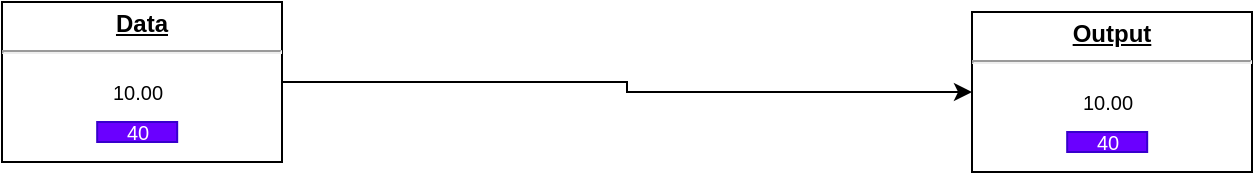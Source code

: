 <mxfile version="14.9.6" type="device" pages="20"><diagram id="D13eEkqdRXdY9zvrEUGs" name="1"><mxGraphModel dx="1264" dy="592" grid="1" gridSize="5" guides="1" tooltips="1" connect="1" arrows="1" fold="1" page="1" pageScale="1" pageWidth="827" pageHeight="1169" math="0" shadow="0"><root><mxCell id="0"/><mxCell id="1" parent="0"/><mxCell id="HsfnnRv4fwQ6i4oJ47uG-1" value="" style="group;rounded=0;shadow=0;sketch=0;glass=0;fillColor=#FFFFFF;" parent="1" vertex="1" connectable="0"><mxGeometry x="90" y="215" width="140" height="80" as="geometry"/></mxCell><mxCell id="HsfnnRv4fwQ6i4oJ47uG-2" value="&lt;p style=&quot;text-align: center ; margin: 4px 0px 0px ; text-decoration: underline&quot;&gt;&lt;b&gt;Data&lt;/b&gt;&lt;/p&gt;&lt;hr&gt;&lt;p style=&quot;text-align: center ; margin: 0px 0px 0px 8px&quot;&gt;&lt;br&gt;&lt;/p&gt;" style="verticalAlign=top;align=left;overflow=fill;fontSize=12;fontFamily=Helvetica;html=1;" parent="HsfnnRv4fwQ6i4oJ47uG-1" vertex="1"><mxGeometry width="140" height="80" as="geometry"/></mxCell><mxCell id="HsfnnRv4fwQ6i4oJ47uG-4" value="&lt;font style=&quot;font-size: 10px&quot;&gt;40&lt;/font&gt;" style="text;html=1;align=center;verticalAlign=middle;whiteSpace=wrap;rounded=0;shadow=0;glass=0;sketch=0;fillColor=#6a00ff;strokeColor=#3700CC;fontColor=#ffffff;" parent="HsfnnRv4fwQ6i4oJ47uG-1" vertex="1"><mxGeometry x="47.59" y="60" width="40" height="10" as="geometry"/></mxCell><mxCell id="HsfnnRv4fwQ6i4oJ47uG-8" value="&lt;font style=&quot;font-size: 10px&quot;&gt;10.00&lt;/font&gt;" style="text;html=1;strokeColor=none;fillColor=none;align=center;verticalAlign=middle;whiteSpace=wrap;rounded=0;shadow=0;glass=0;sketch=0;" parent="HsfnnRv4fwQ6i4oJ47uG-1" vertex="1"><mxGeometry x="47.59" y="40" width="40" height="10" as="geometry"/></mxCell><mxCell id="fqy41MZZ_KAqYKLhOwNQ-1" value="" style="group;rounded=0;shadow=0;sketch=0;glass=0;fillColor=#FFFFFF;" parent="1" vertex="1" connectable="0"><mxGeometry x="575" y="220" width="140" height="80" as="geometry"/></mxCell><mxCell id="fqy41MZZ_KAqYKLhOwNQ-2" value="&lt;p style=&quot;text-align: center ; margin: 4px 0px 0px ; text-decoration: underline&quot;&gt;&lt;b&gt;Output&lt;/b&gt;&lt;/p&gt;&lt;hr&gt;&lt;p style=&quot;text-align: center ; margin: 0px 0px 0px 8px&quot;&gt;&lt;br&gt;&lt;/p&gt;" style="verticalAlign=top;align=left;overflow=fill;fontSize=12;fontFamily=Helvetica;html=1;" parent="fqy41MZZ_KAqYKLhOwNQ-1" vertex="1"><mxGeometry width="140" height="80" as="geometry"/></mxCell><mxCell id="fqy41MZZ_KAqYKLhOwNQ-3" value="&lt;font style=&quot;font-size: 10px&quot;&gt;40&lt;/font&gt;" style="text;html=1;align=center;verticalAlign=middle;whiteSpace=wrap;rounded=0;shadow=0;glass=0;sketch=0;fillColor=#6a00ff;strokeColor=#3700CC;fontColor=#ffffff;" parent="fqy41MZZ_KAqYKLhOwNQ-1" vertex="1"><mxGeometry x="47.59" y="60" width="40" height="10" as="geometry"/></mxCell><mxCell id="fqy41MZZ_KAqYKLhOwNQ-4" value="&lt;font style=&quot;font-size: 10px&quot;&gt;10.00&lt;/font&gt;" style="text;html=1;strokeColor=none;fillColor=none;align=center;verticalAlign=middle;whiteSpace=wrap;rounded=0;shadow=0;glass=0;sketch=0;" parent="fqy41MZZ_KAqYKLhOwNQ-1" vertex="1"><mxGeometry x="47.59" y="40" width="40" height="10" as="geometry"/></mxCell><mxCell id="fqy41MZZ_KAqYKLhOwNQ-5" style="edgeStyle=orthogonalEdgeStyle;rounded=0;orthogonalLoop=1;jettySize=auto;html=1;" parent="1" source="HsfnnRv4fwQ6i4oJ47uG-2" target="fqy41MZZ_KAqYKLhOwNQ-2" edge="1"><mxGeometry relative="1" as="geometry"/></mxCell></root></mxGraphModel></diagram><diagram id="4d9s7Tn1eE2mghmNoSzf" name="2"><mxGraphModel dx="1278" dy="607" grid="1" gridSize="10" guides="1" tooltips="1" connect="1" arrows="1" fold="1" page="1" pageScale="1" pageWidth="827" pageHeight="1169" math="0" shadow="0"><root><mxCell id="muC3PAArh6ULHxJUDumv-0"/><mxCell id="muC3PAArh6ULHxJUDumv-1" parent="muC3PAArh6ULHxJUDumv-0"/><mxCell id="gLNy9BzKKiNbxilXCxhr-0" value="" style="group;rounded=0;shadow=0;sketch=0;glass=0;fillColor=#FFFFFF;" parent="muC3PAArh6ULHxJUDumv-1" vertex="1" connectable="0"><mxGeometry x="40" y="221" width="140" height="80" as="geometry"/></mxCell><mxCell id="gLNy9BzKKiNbxilXCxhr-1" value="&lt;p style=&quot;text-align: center ; margin: 4px 0px 0px ; text-decoration: underline&quot;&gt;&lt;b&gt;Data&lt;/b&gt;&lt;/p&gt;&lt;hr&gt;&lt;p style=&quot;text-align: center ; margin: 0px 0px 0px 8px&quot;&gt;&lt;br&gt;&lt;/p&gt;" style="verticalAlign=top;align=left;overflow=fill;fontSize=12;fontFamily=Helvetica;html=1;" parent="gLNy9BzKKiNbxilXCxhr-0" vertex="1"><mxGeometry width="140" height="80" as="geometry"/></mxCell><mxCell id="gLNy9BzKKiNbxilXCxhr-2" value="&lt;font style=&quot;font-size: 10px&quot;&gt;60&lt;/font&gt;" style="text;html=1;align=center;verticalAlign=middle;whiteSpace=wrap;rounded=0;shadow=0;glass=0;sketch=0;fillColor=#6a00ff;strokeColor=#3700CC;fontColor=#ffffff;" parent="gLNy9BzKKiNbxilXCxhr-0" vertex="1"><mxGeometry x="47.59" y="60" width="40" height="10" as="geometry"/></mxCell><mxCell id="gLNy9BzKKiNbxilXCxhr-3" value="&lt;font style=&quot;font-size: 10px&quot;&gt;15.00&lt;/font&gt;" style="text;html=1;strokeColor=none;fillColor=none;align=center;verticalAlign=middle;whiteSpace=wrap;rounded=0;shadow=0;glass=0;sketch=0;" parent="gLNy9BzKKiNbxilXCxhr-0" vertex="1"><mxGeometry x="47.59" y="40" width="40" height="10" as="geometry"/></mxCell><mxCell id="gLNy9BzKKiNbxilXCxhr-4" value="" style="group;rounded=0;shadow=0;sketch=0;glass=0;fillColor=#FFFFFF;" parent="muC3PAArh6ULHxJUDumv-1" vertex="1" connectable="0"><mxGeometry x="575" y="220" width="140" height="80" as="geometry"/></mxCell><mxCell id="gLNy9BzKKiNbxilXCxhr-5" value="&lt;p style=&quot;text-align: center ; margin: 4px 0px 0px ; text-decoration: underline&quot;&gt;&lt;b&gt;Output&lt;/b&gt;&lt;/p&gt;&lt;hr&gt;&lt;p style=&quot;text-align: center ; margin: 0px 0px 0px 8px&quot;&gt;&lt;br&gt;&lt;/p&gt;" style="verticalAlign=top;align=left;overflow=fill;fontSize=12;fontFamily=Helvetica;html=1;" parent="gLNy9BzKKiNbxilXCxhr-4" vertex="1"><mxGeometry width="140" height="80" as="geometry"/></mxCell><mxCell id="gLNy9BzKKiNbxilXCxhr-6" value="&lt;font style=&quot;font-size: 10px&quot;&gt;30&lt;/font&gt;" style="text;html=1;align=center;verticalAlign=middle;whiteSpace=wrap;rounded=0;shadow=0;glass=0;sketch=0;fillColor=#6a00ff;strokeColor=#3700CC;fontColor=#ffffff;" parent="gLNy9BzKKiNbxilXCxhr-4" vertex="1"><mxGeometry x="47.59" y="60" width="40" height="10" as="geometry"/></mxCell><mxCell id="gLNy9BzKKiNbxilXCxhr-7" value="&lt;font style=&quot;font-size: 10px&quot;&gt;15.00&lt;/font&gt;" style="text;html=1;strokeColor=none;fillColor=none;align=center;verticalAlign=middle;whiteSpace=wrap;rounded=0;shadow=0;glass=0;sketch=0;" parent="gLNy9BzKKiNbxilXCxhr-4" vertex="1"><mxGeometry x="47.59" y="40" width="40" height="10" as="geometry"/></mxCell><mxCell id="gLNy9BzKKiNbxilXCxhr-9" value="" style="group;rounded=0;shadow=0;sketch=0;glass=0;fillColor=#FFFFFF;" parent="muC3PAArh6ULHxJUDumv-1" vertex="1" connectable="0"><mxGeometry x="580" y="330" width="140" height="80" as="geometry"/></mxCell><mxCell id="gLNy9BzKKiNbxilXCxhr-10" value="&lt;p style=&quot;text-align: center ; margin: 4px 0px 0px ; text-decoration: underline&quot;&gt;&lt;b&gt;Output&lt;/b&gt;&lt;/p&gt;&lt;hr&gt;&lt;p style=&quot;text-align: center ; margin: 0px 0px 0px 8px&quot;&gt;&lt;br&gt;&lt;/p&gt;" style="verticalAlign=top;align=left;overflow=fill;fontSize=12;fontFamily=Helvetica;html=1;" parent="gLNy9BzKKiNbxilXCxhr-9" vertex="1"><mxGeometry width="140" height="80" as="geometry"/></mxCell><mxCell id="gLNy9BzKKiNbxilXCxhr-11" value="&lt;font style=&quot;font-size: 10px&quot;&gt;30&lt;/font&gt;" style="text;html=1;align=center;verticalAlign=middle;whiteSpace=wrap;rounded=0;shadow=0;glass=0;sketch=0;fillColor=#6a00ff;strokeColor=#3700CC;fontColor=#ffffff;" parent="gLNy9BzKKiNbxilXCxhr-9" vertex="1"><mxGeometry x="47.59" y="60" width="40" height="10" as="geometry"/></mxCell><mxCell id="gLNy9BzKKiNbxilXCxhr-12" value="&lt;font style=&quot;font-size: 10px&quot;&gt;15.00&lt;/font&gt;" style="text;html=1;strokeColor=none;fillColor=none;align=center;verticalAlign=middle;whiteSpace=wrap;rounded=0;shadow=0;glass=0;sketch=0;" parent="gLNy9BzKKiNbxilXCxhr-9" vertex="1"><mxGeometry x="47.59" y="40" width="40" height="10" as="geometry"/></mxCell><mxCell id="gLNy9BzKKiNbxilXCxhr-13" value="Alternate" style="swimlane;fontStyle=0;childLayout=stackLayout;horizontal=1;startSize=26;horizontalStack=0;resizeParent=1;resizeParentMax=0;resizeLast=0;collapsible=1;marginBottom=0;align=center;fontSize=14;" parent="muC3PAArh6ULHxJUDumv-1" vertex="1"><mxGeometry x="310" y="215" width="160" height="86" as="geometry"/></mxCell><mxCell id="gLNy9BzKKiNbxilXCxhr-14" value=" " style="text;strokeColor=none;spacingLeft=4;spacingRight=4;overflow=hidden;rotatable=0;points=[[0,0.5],[1,0.5]];portConstraint=eastwest;fontSize=12;fillColor=#2a2a2a;" parent="gLNy9BzKKiNbxilXCxhr-13" vertex="1"><mxGeometry y="26" width="160" height="30" as="geometry"/></mxCell><mxCell id="gLNy9BzKKiNbxilXCxhr-15" value=" " style="text;strokeColor=none;spacingLeft=4;spacingRight=4;overflow=hidden;rotatable=0;points=[[0,0.5],[1,0.5]];portConstraint=eastwest;fontSize=12;fillColor=#2a2a2a;" parent="gLNy9BzKKiNbxilXCxhr-13" vertex="1"><mxGeometry y="56" width="160" height="30" as="geometry"/></mxCell><mxCell id="gLNy9BzKKiNbxilXCxhr-18" style="edgeStyle=orthogonalEdgeStyle;rounded=0;orthogonalLoop=1;jettySize=auto;html=1;entryX=0;entryY=0.5;entryDx=0;entryDy=0;" parent="muC3PAArh6ULHxJUDumv-1" source="gLNy9BzKKiNbxilXCxhr-1" target="gLNy9BzKKiNbxilXCxhr-15" edge="1"><mxGeometry relative="1" as="geometry"/></mxCell><mxCell id="gLNy9BzKKiNbxilXCxhr-19" style="edgeStyle=orthogonalEdgeStyle;rounded=0;orthogonalLoop=1;jettySize=auto;html=1;entryX=0;entryY=0.5;entryDx=0;entryDy=0;" parent="muC3PAArh6ULHxJUDumv-1" source="gLNy9BzKKiNbxilXCxhr-14" target="gLNy9BzKKiNbxilXCxhr-5" edge="1"><mxGeometry relative="1" as="geometry"/></mxCell><mxCell id="gLNy9BzKKiNbxilXCxhr-20" style="edgeStyle=orthogonalEdgeStyle;rounded=0;orthogonalLoop=1;jettySize=auto;html=1;entryX=0;entryY=0.75;entryDx=0;entryDy=0;" parent="muC3PAArh6ULHxJUDumv-1" source="gLNy9BzKKiNbxilXCxhr-15" target="gLNy9BzKKiNbxilXCxhr-10" edge="1"><mxGeometry relative="1" as="geometry"/></mxCell></root></mxGraphModel></diagram><diagram id="MXyuvebnxY_HuAOn89Fi" name="3"><mxGraphModel dx="2091" dy="592" grid="1" gridSize="10" guides="1" tooltips="1" connect="1" arrows="1" fold="1" page="1" pageScale="1" pageWidth="827" pageHeight="1169" math="0" shadow="0"><root><mxCell id="m3aKYot44A3ZDOXCasr1-0"/><mxCell id="m3aKYot44A3ZDOXCasr1-1" parent="m3aKYot44A3ZDOXCasr1-0"/><mxCell id="m3aKYot44A3ZDOXCasr1-2" value="" style="group;rounded=0;shadow=0;sketch=0;glass=0;fillColor=#FFFFFF;" parent="m3aKYot44A3ZDOXCasr1-1" vertex="1" connectable="0"><mxGeometry x="-230" y="310" width="140" height="80" as="geometry"/></mxCell><mxCell id="m3aKYot44A3ZDOXCasr1-3" value="&lt;p style=&quot;text-align: center ; margin: 4px 0px 0px ; text-decoration: underline&quot;&gt;&lt;b&gt;Data&lt;/b&gt;&lt;/p&gt;&lt;hr&gt;&lt;p style=&quot;text-align: center ; margin: 0px 0px 0px 8px&quot;&gt;&lt;br&gt;&lt;/p&gt;" style="verticalAlign=top;align=left;overflow=fill;fontSize=12;fontFamily=Helvetica;html=1;" parent="m3aKYot44A3ZDOXCasr1-2" vertex="1"><mxGeometry width="140" height="80" as="geometry"/></mxCell><mxCell id="m3aKYot44A3ZDOXCasr1-4" value="&lt;font style=&quot;font-size: 10px&quot;&gt;80&lt;/font&gt;" style="text;html=1;align=center;verticalAlign=middle;whiteSpace=wrap;rounded=0;shadow=0;glass=0;sketch=0;fillColor=#6a00ff;strokeColor=#3700CC;fontColor=#ffffff;" parent="m3aKYot44A3ZDOXCasr1-2" vertex="1"><mxGeometry x="47.59" y="60" width="40" height="10" as="geometry"/></mxCell><mxCell id="m3aKYot44A3ZDOXCasr1-5" value="&lt;font style=&quot;font-size: 10px&quot;&gt;8.00&lt;/font&gt;" style="text;html=1;strokeColor=none;fillColor=none;align=center;verticalAlign=middle;whiteSpace=wrap;rounded=0;shadow=0;glass=0;sketch=0;" parent="m3aKYot44A3ZDOXCasr1-2" vertex="1"><mxGeometry x="47.59" y="40" width="40" height="10" as="geometry"/></mxCell><mxCell id="m3aKYot44A3ZDOXCasr1-6" value="" style="group;rounded=0;shadow=0;sketch=0;glass=0;fillColor=#FFFFFF;" parent="m3aKYot44A3ZDOXCasr1-1" vertex="1" connectable="0"><mxGeometry x="575" y="220" width="140" height="80" as="geometry"/></mxCell><mxCell id="m3aKYot44A3ZDOXCasr1-7" value="&lt;p style=&quot;text-align: center ; margin: 4px 0px 0px ; text-decoration: underline&quot;&gt;&lt;b&gt;Output&lt;/b&gt;&lt;/p&gt;&lt;hr&gt;&lt;p style=&quot;text-align: center ; margin: 0px 0px 0px 8px&quot;&gt;&lt;br&gt;&lt;/p&gt;" style="verticalAlign=top;align=left;overflow=fill;fontSize=12;fontFamily=Helvetica;html=1;" parent="m3aKYot44A3ZDOXCasr1-6" vertex="1"><mxGeometry width="140" height="80" as="geometry"/></mxCell><mxCell id="m3aKYot44A3ZDOXCasr1-8" value="&lt;font style=&quot;font-size: 10px&quot;&gt;20&lt;/font&gt;" style="text;html=1;align=center;verticalAlign=middle;whiteSpace=wrap;rounded=0;shadow=0;glass=0;sketch=0;fillColor=#6a00ff;strokeColor=#3700CC;fontColor=#ffffff;" parent="m3aKYot44A3ZDOXCasr1-6" vertex="1"><mxGeometry x="47.59" y="60" width="40" height="10" as="geometry"/></mxCell><mxCell id="m3aKYot44A3ZDOXCasr1-9" value="&lt;span style=&quot;font-size: 10px&quot;&gt;8.00&lt;/span&gt;" style="text;html=1;strokeColor=none;fillColor=none;align=center;verticalAlign=middle;whiteSpace=wrap;rounded=0;shadow=0;glass=0;sketch=0;" parent="m3aKYot44A3ZDOXCasr1-6" vertex="1"><mxGeometry x="47.59" y="40" width="40" height="10" as="geometry"/></mxCell><mxCell id="m3aKYot44A3ZDOXCasr1-10" value="" style="group;rounded=0;shadow=0;sketch=0;glass=0;fillColor=#FFFFFF;" parent="m3aKYot44A3ZDOXCasr1-1" vertex="1" connectable="0"><mxGeometry x="580" y="330" width="140" height="80" as="geometry"/></mxCell><mxCell id="m3aKYot44A3ZDOXCasr1-11" value="&lt;p style=&quot;text-align: center ; margin: 4px 0px 0px ; text-decoration: underline&quot;&gt;&lt;b&gt;Output&lt;/b&gt;&lt;/p&gt;&lt;hr&gt;&lt;p style=&quot;text-align: center ; margin: 0px 0px 0px 8px&quot;&gt;&lt;br&gt;&lt;/p&gt;" style="verticalAlign=top;align=left;overflow=fill;fontSize=12;fontFamily=Helvetica;html=1;" parent="m3aKYot44A3ZDOXCasr1-10" vertex="1"><mxGeometry width="140" height="80" as="geometry"/></mxCell><mxCell id="m3aKYot44A3ZDOXCasr1-12" value="&lt;font style=&quot;font-size: 10px&quot;&gt;20&lt;/font&gt;" style="text;html=1;align=center;verticalAlign=middle;whiteSpace=wrap;rounded=0;shadow=0;glass=0;sketch=0;fillColor=#6a00ff;strokeColor=#3700CC;fontColor=#ffffff;" parent="m3aKYot44A3ZDOXCasr1-10" vertex="1"><mxGeometry x="47.59" y="60" width="40" height="10" as="geometry"/></mxCell><mxCell id="m3aKYot44A3ZDOXCasr1-13" value="&lt;font style=&quot;font-size: 10px&quot;&gt;8.00&lt;/font&gt;" style="text;html=1;strokeColor=none;fillColor=none;align=center;verticalAlign=middle;whiteSpace=wrap;rounded=0;shadow=0;glass=0;sketch=0;" parent="m3aKYot44A3ZDOXCasr1-10" vertex="1"><mxGeometry x="47.59" y="40" width="40" height="10" as="geometry"/></mxCell><mxCell id="m3aKYot44A3ZDOXCasr1-14" value="Alternate" style="swimlane;fontStyle=0;childLayout=stackLayout;horizontal=1;startSize=26;horizontalStack=0;resizeParent=1;resizeParentMax=0;resizeLast=0;collapsible=1;marginBottom=0;align=center;fontSize=14;" parent="m3aKYot44A3ZDOXCasr1-1" vertex="1"><mxGeometry x="40" y="310" width="160" height="86" as="geometry"/></mxCell><mxCell id="m3aKYot44A3ZDOXCasr1-15" value=" " style="text;strokeColor=none;spacingLeft=4;spacingRight=4;overflow=hidden;rotatable=0;points=[[0,0.5],[1,0.5]];portConstraint=eastwest;fontSize=12;fillColor=#2a2a2a;" parent="m3aKYot44A3ZDOXCasr1-14" vertex="1"><mxGeometry y="26" width="160" height="30" as="geometry"/></mxCell><mxCell id="m3aKYot44A3ZDOXCasr1-16" value=" " style="text;strokeColor=none;spacingLeft=4;spacingRight=4;overflow=hidden;rotatable=0;points=[[0,0.5],[1,0.5]];portConstraint=eastwest;fontSize=12;fillColor=#2a2a2a;" parent="m3aKYot44A3ZDOXCasr1-14" vertex="1"><mxGeometry y="56" width="160" height="30" as="geometry"/></mxCell><mxCell id="m3aKYot44A3ZDOXCasr1-20" value="" style="group;rounded=0;shadow=0;sketch=0;glass=0;fillColor=#FFFFFF;" parent="m3aKYot44A3ZDOXCasr1-1" vertex="1" connectable="0"><mxGeometry x="570" y="460" width="140" height="80" as="geometry"/></mxCell><mxCell id="m3aKYot44A3ZDOXCasr1-21" value="&lt;p style=&quot;text-align: center ; margin: 4px 0px 0px ; text-decoration: underline&quot;&gt;&lt;b&gt;Output&lt;/b&gt;&lt;/p&gt;&lt;hr&gt;&lt;p style=&quot;text-align: center ; margin: 0px 0px 0px 8px&quot;&gt;&lt;br&gt;&lt;/p&gt;" style="verticalAlign=top;align=left;overflow=fill;fontSize=12;fontFamily=Helvetica;html=1;" parent="m3aKYot44A3ZDOXCasr1-20" vertex="1"><mxGeometry width="140" height="80" as="geometry"/></mxCell><mxCell id="m3aKYot44A3ZDOXCasr1-22" value="&lt;font style=&quot;font-size: 10px&quot;&gt;20&lt;/font&gt;" style="text;html=1;align=center;verticalAlign=middle;whiteSpace=wrap;rounded=0;shadow=0;glass=0;sketch=0;fillColor=#6a00ff;strokeColor=#3700CC;fontColor=#ffffff;" parent="m3aKYot44A3ZDOXCasr1-20" vertex="1"><mxGeometry x="47.59" y="60" width="40" height="10" as="geometry"/></mxCell><mxCell id="m3aKYot44A3ZDOXCasr1-23" value="&lt;font style=&quot;font-size: 10px&quot;&gt;8.00&lt;/font&gt;" style="text;html=1;strokeColor=none;fillColor=none;align=center;verticalAlign=middle;whiteSpace=wrap;rounded=0;shadow=0;glass=0;sketch=0;" parent="m3aKYot44A3ZDOXCasr1-20" vertex="1"><mxGeometry x="47.59" y="40" width="40" height="10" as="geometry"/></mxCell><mxCell id="m3aKYot44A3ZDOXCasr1-31" style="edgeStyle=orthogonalEdgeStyle;rounded=0;orthogonalLoop=1;jettySize=auto;html=1;entryX=0;entryY=0.75;entryDx=0;entryDy=0;" parent="m3aKYot44A3ZDOXCasr1-1" source="m3aKYot44A3ZDOXCasr1-25" target="m3aKYot44A3ZDOXCasr1-11" edge="1"><mxGeometry relative="1" as="geometry"><Array as="points"><mxPoint x="450" y="523"/><mxPoint x="450" y="390"/></Array></mxGeometry></mxCell><mxCell id="m3aKYot44A3ZDOXCasr1-25" value="Alternate" style="swimlane;fontStyle=0;childLayout=stackLayout;horizontal=1;startSize=26;horizontalStack=0;resizeParent=1;resizeParentMax=0;resizeLast=0;collapsible=1;marginBottom=0;align=center;fontSize=14;" parent="m3aKYot44A3ZDOXCasr1-1" vertex="1"><mxGeometry x="230" y="480" width="160" height="86" as="geometry"/></mxCell><mxCell id="m3aKYot44A3ZDOXCasr1-26" value=" " style="text;strokeColor=none;spacingLeft=4;spacingRight=4;overflow=hidden;rotatable=0;points=[[0,0.5],[1,0.5]];portConstraint=eastwest;fontSize=12;fillColor=#2a2a2a;" parent="m3aKYot44A3ZDOXCasr1-25" vertex="1"><mxGeometry y="26" width="160" height="30" as="geometry"/></mxCell><mxCell id="m3aKYot44A3ZDOXCasr1-27" value=" " style="text;strokeColor=none;spacingLeft=4;spacingRight=4;overflow=hidden;rotatable=0;points=[[0,0.5],[1,0.5]];portConstraint=eastwest;fontSize=12;fillColor=#2a2a2a;" parent="m3aKYot44A3ZDOXCasr1-25" vertex="1"><mxGeometry y="56" width="160" height="30" as="geometry"/></mxCell><mxCell id="m3aKYot44A3ZDOXCasr1-28" style="edgeStyle=orthogonalEdgeStyle;rounded=0;orthogonalLoop=1;jettySize=auto;html=1;entryX=-0.009;entryY=0.18;entryDx=0;entryDy=0;entryPerimeter=0;" parent="m3aKYot44A3ZDOXCasr1-1" source="m3aKYot44A3ZDOXCasr1-16" target="m3aKYot44A3ZDOXCasr1-27" edge="1"><mxGeometry relative="1" as="geometry"/></mxCell><mxCell id="m3aKYot44A3ZDOXCasr1-30" style="edgeStyle=orthogonalEdgeStyle;rounded=0;orthogonalLoop=1;jettySize=auto;html=1;entryX=0;entryY=0.5;entryDx=0;entryDy=0;" parent="m3aKYot44A3ZDOXCasr1-1" source="m3aKYot44A3ZDOXCasr1-3" target="m3aKYot44A3ZDOXCasr1-16" edge="1"><mxGeometry relative="1" as="geometry"/></mxCell><mxCell id="m3aKYot44A3ZDOXCasr1-32" style="edgeStyle=orthogonalEdgeStyle;rounded=0;orthogonalLoop=1;jettySize=auto;html=1;entryX=0;entryY=0.75;entryDx=0;entryDy=0;" parent="m3aKYot44A3ZDOXCasr1-1" source="m3aKYot44A3ZDOXCasr1-27" target="m3aKYot44A3ZDOXCasr1-21" edge="1"><mxGeometry relative="1" as="geometry"/></mxCell><mxCell id="m3aKYot44A3ZDOXCasr1-33" value="" style="group;rounded=0;shadow=0;sketch=0;glass=0;fillColor=#FFFFFF;" parent="m3aKYot44A3ZDOXCasr1-1" vertex="1" connectable="0"><mxGeometry x="570" y="90" width="140" height="80" as="geometry"/></mxCell><mxCell id="m3aKYot44A3ZDOXCasr1-34" value="&lt;p style=&quot;text-align: center ; margin: 4px 0px 0px ; text-decoration: underline&quot;&gt;&lt;b&gt;Output&lt;/b&gt;&lt;/p&gt;&lt;hr&gt;&lt;p style=&quot;text-align: center ; margin: 0px 0px 0px 8px&quot;&gt;&lt;br&gt;&lt;/p&gt;" style="verticalAlign=top;align=left;overflow=fill;fontSize=12;fontFamily=Helvetica;html=1;" parent="m3aKYot44A3ZDOXCasr1-33" vertex="1"><mxGeometry width="140" height="80" as="geometry"/></mxCell><mxCell id="m3aKYot44A3ZDOXCasr1-35" value="&lt;font style=&quot;font-size: 10px&quot;&gt;20&lt;/font&gt;" style="text;html=1;align=center;verticalAlign=middle;whiteSpace=wrap;rounded=0;shadow=0;glass=0;sketch=0;fillColor=#6a00ff;strokeColor=#3700CC;fontColor=#ffffff;" parent="m3aKYot44A3ZDOXCasr1-33" vertex="1"><mxGeometry x="47.59" y="60" width="40" height="10" as="geometry"/></mxCell><mxCell id="m3aKYot44A3ZDOXCasr1-36" value="&lt;span style=&quot;font-size: 10px&quot;&gt;8.00&lt;/span&gt;" style="text;html=1;strokeColor=none;fillColor=none;align=center;verticalAlign=middle;whiteSpace=wrap;rounded=0;shadow=0;glass=0;sketch=0;" parent="m3aKYot44A3ZDOXCasr1-33" vertex="1"><mxGeometry x="47.59" y="40" width="40" height="10" as="geometry"/></mxCell><mxCell id="m3aKYot44A3ZDOXCasr1-37" value="Alternate" style="swimlane;fontStyle=0;childLayout=stackLayout;horizontal=1;startSize=26;horizontalStack=0;resizeParent=1;resizeParentMax=0;resizeLast=0;collapsible=1;marginBottom=0;align=center;fontSize=14;" parent="m3aKYot44A3ZDOXCasr1-1" vertex="1"><mxGeometry x="240" y="170" width="160" height="86" as="geometry"/></mxCell><mxCell id="m3aKYot44A3ZDOXCasr1-38" value=" " style="text;strokeColor=none;spacingLeft=4;spacingRight=4;overflow=hidden;rotatable=0;points=[[0,0.5],[1,0.5]];portConstraint=eastwest;fontSize=12;fillColor=#2a2a2a;" parent="m3aKYot44A3ZDOXCasr1-37" vertex="1"><mxGeometry y="26" width="160" height="30" as="geometry"/></mxCell><mxCell id="m3aKYot44A3ZDOXCasr1-39" value=" " style="text;strokeColor=none;spacingLeft=4;spacingRight=4;overflow=hidden;rotatable=0;points=[[0,0.5],[1,0.5]];portConstraint=eastwest;fontSize=12;fillColor=#2a2a2a;" parent="m3aKYot44A3ZDOXCasr1-37" vertex="1"><mxGeometry y="56" width="160" height="30" as="geometry"/></mxCell><mxCell id="m3aKYot44A3ZDOXCasr1-40" style="edgeStyle=orthogonalEdgeStyle;rounded=0;orthogonalLoop=1;jettySize=auto;html=1;entryX=0;entryY=0.5;entryDx=0;entryDy=0;" parent="m3aKYot44A3ZDOXCasr1-1" source="m3aKYot44A3ZDOXCasr1-15" target="m3aKYot44A3ZDOXCasr1-37" edge="1"><mxGeometry relative="1" as="geometry"/></mxCell><mxCell id="m3aKYot44A3ZDOXCasr1-41" style="edgeStyle=orthogonalEdgeStyle;rounded=0;orthogonalLoop=1;jettySize=auto;html=1;entryX=0;entryY=0.5;entryDx=0;entryDy=0;" parent="m3aKYot44A3ZDOXCasr1-1" source="m3aKYot44A3ZDOXCasr1-38" target="m3aKYot44A3ZDOXCasr1-34" edge="1"><mxGeometry relative="1" as="geometry"/></mxCell><mxCell id="m3aKYot44A3ZDOXCasr1-42" style="edgeStyle=orthogonalEdgeStyle;rounded=0;orthogonalLoop=1;jettySize=auto;html=1;entryX=0;entryY=0.75;entryDx=0;entryDy=0;" parent="m3aKYot44A3ZDOXCasr1-1" source="m3aKYot44A3ZDOXCasr1-39" target="m3aKYot44A3ZDOXCasr1-7" edge="1"><mxGeometry relative="1" as="geometry"/></mxCell></root></mxGraphModel></diagram><diagram id="SnUerUc8kcIQQ7Cty5SD" name="4"><mxGraphModel dx="1264" dy="592" grid="1" gridSize="10" guides="1" tooltips="1" connect="1" arrows="1" fold="1" page="1" pageScale="1" pageWidth="827" pageHeight="1169" math="0" shadow="0"><root><mxCell id="93v74I30eQUTz7R15rAC-0"/><mxCell id="93v74I30eQUTz7R15rAC-1" parent="93v74I30eQUTz7R15rAC-0"/><mxCell id="Vw-K9VEa7IgsyaY8MoUv-0" value="" style="group;rounded=0;shadow=0;sketch=0;glass=0;fillColor=#FFFFFF;" parent="93v74I30eQUTz7R15rAC-1" vertex="1" connectable="0"><mxGeometry x="10" y="210" width="140" height="80" as="geometry"/></mxCell><mxCell id="Vw-K9VEa7IgsyaY8MoUv-1" value="&lt;p style=&quot;text-align: center ; margin: 4px 0px 0px ; text-decoration: underline&quot;&gt;&lt;b&gt;Data&lt;/b&gt;&lt;/p&gt;&lt;hr&gt;&lt;p style=&quot;text-align: center ; margin: 0px 0px 0px 8px&quot;&gt;&lt;br&gt;&lt;/p&gt;" style="verticalAlign=top;align=left;overflow=fill;fontSize=12;fontFamily=Helvetica;html=1;" parent="Vw-K9VEa7IgsyaY8MoUv-0" vertex="1"><mxGeometry width="140" height="80" as="geometry"/></mxCell><mxCell id="Vw-K9VEa7IgsyaY8MoUv-2" value="&lt;font style=&quot;font-size: 10px&quot;&gt;30&lt;/font&gt;" style="text;html=1;align=center;verticalAlign=middle;whiteSpace=wrap;rounded=0;shadow=0;glass=0;sketch=0;fillColor=#6a00ff;strokeColor=#3700CC;fontColor=#ffffff;" parent="Vw-K9VEa7IgsyaY8MoUv-0" vertex="1"><mxGeometry x="47.59" y="60" width="40" height="10" as="geometry"/></mxCell><mxCell id="Vw-K9VEa7IgsyaY8MoUv-3" value="&lt;font style=&quot;font-size: 10px&quot;&gt;-5.00&lt;/font&gt;" style="text;html=1;strokeColor=none;fillColor=none;align=center;verticalAlign=middle;whiteSpace=wrap;rounded=0;shadow=0;glass=0;sketch=0;" parent="Vw-K9VEa7IgsyaY8MoUv-0" vertex="1"><mxGeometry x="47.59" y="40" width="40" height="10" as="geometry"/></mxCell><mxCell id="Vw-K9VEa7IgsyaY8MoUv-4" value="" style="group;rounded=0;shadow=0;sketch=0;glass=0;fillColor=#FFFFFF;" parent="93v74I30eQUTz7R15rAC-1" vertex="1" connectable="0"><mxGeometry x="600" y="210" width="140" height="80" as="geometry"/></mxCell><mxCell id="Vw-K9VEa7IgsyaY8MoUv-5" value="&lt;p style=&quot;text-align: center ; margin: 4px 0px 0px ; text-decoration: underline&quot;&gt;&lt;b&gt;Output&lt;/b&gt;&lt;/p&gt;&lt;hr&gt;&lt;p style=&quot;text-align: center ; margin: 0px 0px 0px 8px&quot;&gt;&lt;br&gt;&lt;/p&gt;" style="verticalAlign=top;align=left;overflow=fill;fontSize=12;fontFamily=Helvetica;html=1;" parent="Vw-K9VEa7IgsyaY8MoUv-4" vertex="1"><mxGeometry width="140" height="80" as="geometry"/></mxCell><mxCell id="Vw-K9VEa7IgsyaY8MoUv-6" value="&lt;font style=&quot;font-size: 10px&quot;&gt;30&lt;/font&gt;" style="text;html=1;align=center;verticalAlign=middle;whiteSpace=wrap;rounded=0;shadow=0;glass=0;sketch=0;fillColor=#6a00ff;strokeColor=#3700CC;fontColor=#ffffff;" parent="Vw-K9VEa7IgsyaY8MoUv-4" vertex="1"><mxGeometry x="47.59" y="60" width="40" height="10" as="geometry"/></mxCell><mxCell id="Vw-K9VEa7IgsyaY8MoUv-7" value="&lt;font style=&quot;font-size: 10px&quot;&gt;5&lt;/font&gt;" style="text;html=1;strokeColor=none;fillColor=none;align=center;verticalAlign=middle;whiteSpace=wrap;rounded=0;shadow=0;glass=0;sketch=0;" parent="Vw-K9VEa7IgsyaY8MoUv-4" vertex="1"><mxGeometry x="47.59" y="40" width="40" height="10" as="geometry"/></mxCell><mxCell id="HusKFyq_E1dIu91sVIrk-3" value="" style="group;rounded=0;shadow=0;sketch=0;glass=0;fillColor=#FFFFFF;" parent="93v74I30eQUTz7R15rAC-1" vertex="1" connectable="0"><mxGeometry x="300" y="210" width="140" height="80" as="geometry"/></mxCell><mxCell id="HusKFyq_E1dIu91sVIrk-4" value="&lt;p style=&quot;text-align: center ; margin: 4px 0px 0px ; text-decoration: underline&quot;&gt;&lt;b&gt;Absolute&lt;/b&gt;&lt;/p&gt;&lt;hr&gt;&lt;p style=&quot;text-align: center ; margin: 0px 0px 0px 8px&quot;&gt;&lt;br&gt;&lt;/p&gt;" style="verticalAlign=top;align=left;overflow=fill;fontSize=12;fontFamily=Helvetica;html=1;" parent="HusKFyq_E1dIu91sVIrk-3" vertex="1"><mxGeometry width="140" height="80" as="geometry"/></mxCell><mxCell id="HusKFyq_E1dIu91sVIrk-7" style="edgeStyle=orthogonalEdgeStyle;rounded=0;orthogonalLoop=1;jettySize=auto;html=1;entryX=0;entryY=0.5;entryDx=0;entryDy=0;" parent="93v74I30eQUTz7R15rAC-1" source="Vw-K9VEa7IgsyaY8MoUv-1" target="HusKFyq_E1dIu91sVIrk-4" edge="1"><mxGeometry relative="1" as="geometry"/></mxCell><mxCell id="HusKFyq_E1dIu91sVIrk-8" style="edgeStyle=orthogonalEdgeStyle;rounded=0;orthogonalLoop=1;jettySize=auto;html=1;entryX=0;entryY=0.5;entryDx=0;entryDy=0;" parent="93v74I30eQUTz7R15rAC-1" source="HusKFyq_E1dIu91sVIrk-4" target="Vw-K9VEa7IgsyaY8MoUv-5" edge="1"><mxGeometry relative="1" as="geometry"/></mxCell></root></mxGraphModel></diagram><diagram id="1Zl-TKTd3J0fJVrtlbqY" name="5"><mxGraphModel dx="2091" dy="592" grid="1" gridSize="10" guides="1" tooltips="1" connect="1" arrows="1" fold="1" page="1" pageScale="1" pageWidth="827" pageHeight="1169" math="0" shadow="0"><root><mxCell id="kcOR7l9WPDD_sDw9_GPS-0"/><mxCell id="kcOR7l9WPDD_sDw9_GPS-1" parent="kcOR7l9WPDD_sDw9_GPS-0"/><mxCell id="7mfu6BVcsmR3kTs8y6lF-0" value="" style="group;rounded=0;shadow=0;sketch=0;glass=0;fillColor=#FFFFFF;" parent="kcOR7l9WPDD_sDw9_GPS-1" vertex="1" connectable="0"><mxGeometry x="-60" y="210" width="140" height="80" as="geometry"/></mxCell><mxCell id="7mfu6BVcsmR3kTs8y6lF-1" value="&lt;p style=&quot;text-align: center ; margin: 4px 0px 0px ; text-decoration: underline&quot;&gt;&lt;b&gt;Data&lt;/b&gt;&lt;/p&gt;&lt;hr&gt;&lt;p style=&quot;text-align: center ; margin: 0px 0px 0px 8px&quot;&gt;&lt;br&gt;&lt;/p&gt;" style="verticalAlign=top;align=left;overflow=fill;fontSize=12;fontFamily=Helvetica;html=1;" parent="7mfu6BVcsmR3kTs8y6lF-0" vertex="1"><mxGeometry width="140" height="80" as="geometry"/></mxCell><mxCell id="7mfu6BVcsmR3kTs8y6lF-2" value="&lt;font style=&quot;font-size: 10px&quot;&gt;60&lt;/font&gt;" style="text;html=1;align=center;verticalAlign=middle;whiteSpace=wrap;rounded=0;shadow=0;glass=0;sketch=0;fillColor=#6a00ff;strokeColor=#3700CC;fontColor=#ffffff;" parent="7mfu6BVcsmR3kTs8y6lF-0" vertex="1"><mxGeometry x="47.59" y="60" width="40" height="10" as="geometry"/></mxCell><mxCell id="7mfu6BVcsmR3kTs8y6lF-3" value="&lt;font style=&quot;font-size: 10px&quot;&gt;-10&lt;/font&gt;" style="text;html=1;strokeColor=none;fillColor=none;align=center;verticalAlign=middle;whiteSpace=wrap;rounded=0;shadow=0;glass=0;sketch=0;" parent="7mfu6BVcsmR3kTs8y6lF-0" vertex="1"><mxGeometry x="47.59" y="40" width="40" height="10" as="geometry"/></mxCell><mxCell id="7mfu6BVcsmR3kTs8y6lF-4" value="" style="group;rounded=0;shadow=0;sketch=0;glass=0;fillColor=#FFFFFF;" parent="kcOR7l9WPDD_sDw9_GPS-1" vertex="1" connectable="0"><mxGeometry x="610" y="190" width="140" height="80" as="geometry"/></mxCell><mxCell id="7mfu6BVcsmR3kTs8y6lF-5" value="&lt;p style=&quot;text-align: center ; margin: 4px 0px 0px ; text-decoration: underline&quot;&gt;&lt;b&gt;Output&lt;/b&gt;&lt;/p&gt;&lt;hr&gt;&lt;p style=&quot;text-align: center ; margin: 0px 0px 0px 8px&quot;&gt;&lt;br&gt;&lt;/p&gt;" style="verticalAlign=top;align=left;overflow=fill;fontSize=12;fontFamily=Helvetica;html=1;" parent="7mfu6BVcsmR3kTs8y6lF-4" vertex="1"><mxGeometry width="140" height="80" as="geometry"/></mxCell><mxCell id="7mfu6BVcsmR3kTs8y6lF-6" value="&lt;font style=&quot;font-size: 10px&quot;&gt;30&lt;/font&gt;" style="text;html=1;align=center;verticalAlign=middle;whiteSpace=wrap;rounded=0;shadow=0;glass=0;sketch=0;fillColor=#6a00ff;strokeColor=#3700CC;fontColor=#ffffff;" parent="7mfu6BVcsmR3kTs8y6lF-4" vertex="1"><mxGeometry x="47.59" y="60" width="40" height="10" as="geometry"/></mxCell><mxCell id="7mfu6BVcsmR3kTs8y6lF-7" value="&lt;font style=&quot;font-size: 10px&quot;&gt;-10&lt;/font&gt;" style="text;html=1;strokeColor=none;fillColor=none;align=center;verticalAlign=middle;whiteSpace=wrap;rounded=0;shadow=0;glass=0;sketch=0;" parent="7mfu6BVcsmR3kTs8y6lF-4" vertex="1"><mxGeometry x="47.59" y="40" width="40" height="10" as="geometry"/></mxCell><mxCell id="7mfu6BVcsmR3kTs8y6lF-8" value="" style="group;rounded=0;shadow=0;sketch=0;glass=0;fillColor=#FFFFFF;" parent="kcOR7l9WPDD_sDw9_GPS-1" vertex="1" connectable="0"><mxGeometry x="390" y="340" width="140" height="80" as="geometry"/></mxCell><mxCell id="7mfu6BVcsmR3kTs8y6lF-9" value="&lt;p style=&quot;text-align: center ; margin: 4px 0px 0px ; text-decoration: underline&quot;&gt;&lt;b&gt;Absolute&lt;/b&gt;&lt;/p&gt;&lt;hr&gt;&lt;p style=&quot;text-align: center ; margin: 0px 0px 0px 8px&quot;&gt;&lt;br&gt;&lt;/p&gt;" style="verticalAlign=top;align=left;overflow=fill;fontSize=12;fontFamily=Helvetica;html=1;" parent="7mfu6BVcsmR3kTs8y6lF-8" vertex="1"><mxGeometry width="140" height="80" as="geometry"/></mxCell><mxCell id="N-cT_ryZM4TSosr4t_3J-0" value="Alternate" style="swimlane;fontStyle=0;childLayout=stackLayout;horizontal=1;startSize=26;horizontalStack=0;resizeParent=1;resizeParentMax=0;resizeLast=0;collapsible=1;marginBottom=0;align=center;fontSize=14;" parent="kcOR7l9WPDD_sDw9_GPS-1" vertex="1"><mxGeometry x="170" y="220" width="160" height="86" as="geometry"/></mxCell><mxCell id="N-cT_ryZM4TSosr4t_3J-1" value=" " style="text;strokeColor=none;spacingLeft=4;spacingRight=4;overflow=hidden;rotatable=0;points=[[0,0.5],[1,0.5]];portConstraint=eastwest;fontSize=12;fillColor=#2a2a2a;" parent="N-cT_ryZM4TSosr4t_3J-0" vertex="1"><mxGeometry y="26" width="160" height="30" as="geometry"/></mxCell><mxCell id="N-cT_ryZM4TSosr4t_3J-2" value=" " style="text;strokeColor=none;spacingLeft=4;spacingRight=4;overflow=hidden;rotatable=0;points=[[0,0.5],[1,0.5]];portConstraint=eastwest;fontSize=12;fillColor=#2a2a2a;" parent="N-cT_ryZM4TSosr4t_3J-0" vertex="1"><mxGeometry y="56" width="160" height="30" as="geometry"/></mxCell><mxCell id="N-cT_ryZM4TSosr4t_3J-3" style="edgeStyle=orthogonalEdgeStyle;rounded=0;orthogonalLoop=1;jettySize=auto;html=1;" parent="kcOR7l9WPDD_sDw9_GPS-1" source="7mfu6BVcsmR3kTs8y6lF-1" target="N-cT_ryZM4TSosr4t_3J-1" edge="1"><mxGeometry relative="1" as="geometry"/></mxCell><mxCell id="N-cT_ryZM4TSosr4t_3J-4" value="" style="group;rounded=0;shadow=0;sketch=0;glass=0;fillColor=#FFFFFF;" parent="kcOR7l9WPDD_sDw9_GPS-1" vertex="1" connectable="0"><mxGeometry x="610" y="330" width="140" height="80" as="geometry"/></mxCell><mxCell id="N-cT_ryZM4TSosr4t_3J-5" value="&lt;p style=&quot;text-align: center ; margin: 4px 0px 0px ; text-decoration: underline&quot;&gt;&lt;b&gt;Output&lt;/b&gt;&lt;/p&gt;&lt;hr&gt;&lt;p style=&quot;text-align: center ; margin: 0px 0px 0px 8px&quot;&gt;&lt;br&gt;&lt;/p&gt;" style="verticalAlign=top;align=left;overflow=fill;fontSize=12;fontFamily=Helvetica;html=1;" parent="N-cT_ryZM4TSosr4t_3J-4" vertex="1"><mxGeometry width="140" height="80" as="geometry"/></mxCell><mxCell id="N-cT_ryZM4TSosr4t_3J-6" value="&lt;font style=&quot;font-size: 10px&quot;&gt;30&lt;/font&gt;" style="text;html=1;align=center;verticalAlign=middle;whiteSpace=wrap;rounded=0;shadow=0;glass=0;sketch=0;fillColor=#6a00ff;strokeColor=#3700CC;fontColor=#ffffff;" parent="N-cT_ryZM4TSosr4t_3J-4" vertex="1"><mxGeometry x="47.59" y="60" width="40" height="10" as="geometry"/></mxCell><mxCell id="N-cT_ryZM4TSosr4t_3J-7" value="&lt;font style=&quot;font-size: 10px&quot;&gt;10&lt;/font&gt;" style="text;html=1;strokeColor=none;fillColor=none;align=center;verticalAlign=middle;whiteSpace=wrap;rounded=0;shadow=0;glass=0;sketch=0;" parent="N-cT_ryZM4TSosr4t_3J-4" vertex="1"><mxGeometry x="47.59" y="40" width="40" height="10" as="geometry"/></mxCell><mxCell id="N-cT_ryZM4TSosr4t_3J-8" style="edgeStyle=orthogonalEdgeStyle;rounded=0;orthogonalLoop=1;jettySize=auto;html=1;entryX=0;entryY=0.5;entryDx=0;entryDy=0;" parent="kcOR7l9WPDD_sDw9_GPS-1" source="N-cT_ryZM4TSosr4t_3J-1" target="7mfu6BVcsmR3kTs8y6lF-5" edge="1"><mxGeometry relative="1" as="geometry"/></mxCell><mxCell id="N-cT_ryZM4TSosr4t_3J-9" style="edgeStyle=orthogonalEdgeStyle;rounded=0;orthogonalLoop=1;jettySize=auto;html=1;entryX=0;entryY=0.5;entryDx=0;entryDy=0;" parent="kcOR7l9WPDD_sDw9_GPS-1" source="7mfu6BVcsmR3kTs8y6lF-9" target="N-cT_ryZM4TSosr4t_3J-5" edge="1"><mxGeometry relative="1" as="geometry"/></mxCell><mxCell id="N-cT_ryZM4TSosr4t_3J-10" style="edgeStyle=orthogonalEdgeStyle;rounded=0;orthogonalLoop=1;jettySize=auto;html=1;entryX=0;entryY=0.5;entryDx=0;entryDy=0;" parent="kcOR7l9WPDD_sDw9_GPS-1" source="N-cT_ryZM4TSosr4t_3J-2" target="7mfu6BVcsmR3kTs8y6lF-9" edge="1"><mxGeometry relative="1" as="geometry"/></mxCell></root></mxGraphModel></diagram><diagram id="VeoPeApTbvs6Au6aHFkw" name="6"><mxGraphModel dx="2091" dy="592" grid="1" gridSize="10" guides="1" tooltips="1" connect="1" arrows="1" fold="1" page="1" pageScale="1" pageWidth="827" pageHeight="1169" math="0" shadow="0"><root><mxCell id="32e4b1VTJhdgO98JFfV4-0"/><mxCell id="32e4b1VTJhdgO98JFfV4-1" parent="32e4b1VTJhdgO98JFfV4-0"/><mxCell id="32e4b1VTJhdgO98JFfV4-2" value="" style="group;rounded=0;shadow=0;sketch=0;glass=0;fillColor=#FFFFFF;" parent="32e4b1VTJhdgO98JFfV4-1" vertex="1" connectable="0"><mxGeometry x="-220" y="260" width="140" height="80" as="geometry"/></mxCell><mxCell id="32e4b1VTJhdgO98JFfV4-3" value="&lt;p style=&quot;text-align: center ; margin: 4px 0px 0px ; text-decoration: underline&quot;&gt;&lt;b&gt;Data&lt;/b&gt;&lt;/p&gt;&lt;hr&gt;&lt;p style=&quot;text-align: center ; margin: 0px 0px 0px 8px&quot;&gt;&lt;br&gt;&lt;/p&gt;" style="verticalAlign=top;align=left;overflow=fill;fontSize=12;fontFamily=Helvetica;html=1;" parent="32e4b1VTJhdgO98JFfV4-2" vertex="1"><mxGeometry width="140" height="80" as="geometry"/></mxCell><mxCell id="32e4b1VTJhdgO98JFfV4-4" value="&lt;font style=&quot;font-size: 10px&quot;&gt;80&lt;/font&gt;" style="text;html=1;align=center;verticalAlign=middle;whiteSpace=wrap;rounded=0;shadow=0;glass=0;sketch=0;fillColor=#6a00ff;strokeColor=#3700CC;fontColor=#ffffff;" parent="32e4b1VTJhdgO98JFfV4-2" vertex="1"><mxGeometry x="47.59" y="60" width="40" height="10" as="geometry"/></mxCell><mxCell id="32e4b1VTJhdgO98JFfV4-5" value="&lt;span style=&quot;font-size: 10px&quot;&gt;-25&lt;/span&gt;" style="text;html=1;strokeColor=none;fillColor=none;align=center;verticalAlign=middle;whiteSpace=wrap;rounded=0;shadow=0;glass=0;sketch=0;" parent="32e4b1VTJhdgO98JFfV4-2" vertex="1"><mxGeometry x="47.59" y="40" width="40" height="10" as="geometry"/></mxCell><mxCell id="32e4b1VTJhdgO98JFfV4-6" value="" style="group;rounded=0;shadow=0;sketch=0;glass=0;fillColor=#FFFFFF;" parent="32e4b1VTJhdgO98JFfV4-1" vertex="1" connectable="0"><mxGeometry x="610" y="190" width="140" height="80" as="geometry"/></mxCell><mxCell id="32e4b1VTJhdgO98JFfV4-7" value="&lt;p style=&quot;text-align: center ; margin: 4px 0px 0px ; text-decoration: underline&quot;&gt;&lt;b&gt;Output&lt;/b&gt;&lt;/p&gt;&lt;hr&gt;&lt;p style=&quot;text-align: center ; margin: 0px 0px 0px 8px&quot;&gt;&lt;br&gt;&lt;/p&gt;" style="verticalAlign=top;align=left;overflow=fill;fontSize=12;fontFamily=Helvetica;html=1;" parent="32e4b1VTJhdgO98JFfV4-6" vertex="1"><mxGeometry width="140" height="80" as="geometry"/></mxCell><mxCell id="32e4b1VTJhdgO98JFfV4-8" value="&lt;font style=&quot;font-size: 10px&quot;&gt;40&lt;/font&gt;" style="text;html=1;align=center;verticalAlign=middle;whiteSpace=wrap;rounded=0;shadow=0;glass=0;sketch=0;fillColor=#6a00ff;strokeColor=#3700CC;fontColor=#ffffff;" parent="32e4b1VTJhdgO98JFfV4-6" vertex="1"><mxGeometry x="47.59" y="60" width="40" height="10" as="geometry"/></mxCell><mxCell id="32e4b1VTJhdgO98JFfV4-9" value="&lt;font style=&quot;font-size: 10px&quot;&gt;25&lt;/font&gt;" style="text;html=1;strokeColor=none;fillColor=none;align=center;verticalAlign=middle;whiteSpace=wrap;rounded=0;shadow=0;glass=0;sketch=0;" parent="32e4b1VTJhdgO98JFfV4-6" vertex="1"><mxGeometry x="47.59" y="40" width="40" height="10" as="geometry"/></mxCell><mxCell id="32e4b1VTJhdgO98JFfV4-10" value="" style="group;rounded=0;shadow=0;sketch=0;glass=0;fillColor=#FFFFFF;" parent="32e4b1VTJhdgO98JFfV4-1" vertex="1" connectable="0"><mxGeometry x="400" y="490" width="140" height="80" as="geometry"/></mxCell><mxCell id="32e4b1VTJhdgO98JFfV4-11" value="&lt;p style=&quot;text-align: center ; margin: 4px 0px 0px ; text-decoration: underline&quot;&gt;&lt;b&gt;Absolute&lt;/b&gt;&lt;/p&gt;&lt;hr&gt;&lt;p style=&quot;text-align: center ; margin: 0px 0px 0px 8px&quot;&gt;&lt;br&gt;&lt;/p&gt;" style="verticalAlign=top;align=left;overflow=fill;fontSize=12;fontFamily=Helvetica;html=1;" parent="32e4b1VTJhdgO98JFfV4-10" vertex="1"><mxGeometry width="140" height="80" as="geometry"/></mxCell><mxCell id="32e4b1VTJhdgO98JFfV4-12" value="Alternate" style="swimlane;fontStyle=0;childLayout=stackLayout;horizontal=1;startSize=26;horizontalStack=0;resizeParent=1;resizeParentMax=0;resizeLast=0;collapsible=1;marginBottom=0;align=center;fontSize=14;" parent="32e4b1VTJhdgO98JFfV4-1" vertex="1"><mxGeometry x="10" y="260" width="160" height="86" as="geometry"/></mxCell><mxCell id="32e4b1VTJhdgO98JFfV4-13" value=" " style="text;strokeColor=none;spacingLeft=4;spacingRight=4;overflow=hidden;rotatable=0;points=[[0,0.5],[1,0.5]];portConstraint=eastwest;fontSize=12;fillColor=#2a2a2a;" parent="32e4b1VTJhdgO98JFfV4-12" vertex="1"><mxGeometry y="26" width="160" height="30" as="geometry"/></mxCell><mxCell id="32e4b1VTJhdgO98JFfV4-14" value=" " style="text;strokeColor=none;spacingLeft=4;spacingRight=4;overflow=hidden;rotatable=0;points=[[0,0.5],[1,0.5]];portConstraint=eastwest;fontSize=12;fillColor=#2a2a2a;" parent="32e4b1VTJhdgO98JFfV4-12" vertex="1"><mxGeometry y="56" width="160" height="30" as="geometry"/></mxCell><mxCell id="32e4b1VTJhdgO98JFfV4-16" value="" style="group;rounded=0;shadow=0;sketch=0;glass=0;fillColor=#FFFFFF;" parent="32e4b1VTJhdgO98JFfV4-1" vertex="1" connectable="0"><mxGeometry x="610" y="330" width="140" height="80" as="geometry"/></mxCell><mxCell id="32e4b1VTJhdgO98JFfV4-17" value="&lt;p style=&quot;text-align: center ; margin: 4px 0px 0px ; text-decoration: underline&quot;&gt;&lt;b&gt;Output&lt;/b&gt;&lt;/p&gt;&lt;hr&gt;&lt;p style=&quot;text-align: center ; margin: 0px 0px 0px 8px&quot;&gt;&lt;br&gt;&lt;/p&gt;" style="verticalAlign=top;align=left;overflow=fill;fontSize=12;fontFamily=Helvetica;html=1;" parent="32e4b1VTJhdgO98JFfV4-16" vertex="1"><mxGeometry width="140" height="80" as="geometry"/></mxCell><mxCell id="32e4b1VTJhdgO98JFfV4-18" value="&lt;span style=&quot;font-size: 10px&quot;&gt;20&lt;/span&gt;" style="text;html=1;align=center;verticalAlign=middle;whiteSpace=wrap;rounded=0;shadow=0;glass=0;sketch=0;fillColor=#6a00ff;strokeColor=#3700CC;fontColor=#ffffff;" parent="32e4b1VTJhdgO98JFfV4-16" vertex="1"><mxGeometry x="20.0" y="60" width="40" height="10" as="geometry"/></mxCell><mxCell id="32e4b1VTJhdgO98JFfV4-19" value="&lt;font style=&quot;font-size: 10px&quot;&gt;25&lt;/font&gt;" style="text;html=1;strokeColor=none;fillColor=none;align=center;verticalAlign=middle;whiteSpace=wrap;rounded=0;shadow=0;glass=0;sketch=0;" parent="32e4b1VTJhdgO98JFfV4-16" vertex="1"><mxGeometry x="20.0" y="40" width="40" height="10" as="geometry"/></mxCell><mxCell id="32e4b1VTJhdgO98JFfV4-23" value="&lt;span style=&quot;font-size: 10px&quot;&gt;20&lt;/span&gt;" style="text;html=1;align=center;verticalAlign=middle;whiteSpace=wrap;rounded=0;shadow=0;glass=0;sketch=0;fillColor=#6a00ff;strokeColor=#3700CC;fontColor=#ffffff;" parent="32e4b1VTJhdgO98JFfV4-16" vertex="1"><mxGeometry x="80" y="60" width="40" height="10" as="geometry"/></mxCell><mxCell id="32e4b1VTJhdgO98JFfV4-24" value="&lt;font style=&quot;font-size: 10px&quot;&gt;-25&lt;/font&gt;" style="text;html=1;strokeColor=none;fillColor=none;align=center;verticalAlign=middle;whiteSpace=wrap;rounded=0;shadow=0;glass=0;sketch=0;" parent="32e4b1VTJhdgO98JFfV4-16" vertex="1"><mxGeometry x="80" y="40" width="40" height="10" as="geometry"/></mxCell><mxCell id="32e4b1VTJhdgO98JFfV4-25" value="" style="group;rounded=0;shadow=0;sketch=0;glass=0;fillColor=#FFFFFF;" parent="32e4b1VTJhdgO98JFfV4-1" vertex="1" connectable="0"><mxGeometry x="390" y="160" width="140" height="80" as="geometry"/></mxCell><mxCell id="32e4b1VTJhdgO98JFfV4-26" value="&lt;p style=&quot;text-align: center ; margin: 4px 0px 0px ; text-decoration: underline&quot;&gt;&lt;b&gt;Absolute&lt;/b&gt;&lt;/p&gt;&lt;hr&gt;&lt;p style=&quot;text-align: center ; margin: 0px 0px 0px 8px&quot;&gt;&lt;br&gt;&lt;/p&gt;" style="verticalAlign=top;align=left;overflow=fill;fontSize=12;fontFamily=Helvetica;html=1;" parent="32e4b1VTJhdgO98JFfV4-25" vertex="1"><mxGeometry width="140" height="80" as="geometry"/></mxCell><mxCell id="32e4b1VTJhdgO98JFfV4-27" style="edgeStyle=orthogonalEdgeStyle;rounded=0;orthogonalLoop=1;jettySize=auto;html=1;entryX=0;entryY=0.5;entryDx=0;entryDy=0;" parent="32e4b1VTJhdgO98JFfV4-1" source="32e4b1VTJhdgO98JFfV4-26" target="32e4b1VTJhdgO98JFfV4-7" edge="1"><mxGeometry relative="1" as="geometry"/></mxCell><mxCell id="32e4b1VTJhdgO98JFfV4-28" style="edgeStyle=orthogonalEdgeStyle;rounded=0;orthogonalLoop=1;jettySize=auto;html=1;entryX=0;entryY=0.75;entryDx=0;entryDy=0;" parent="32e4b1VTJhdgO98JFfV4-1" source="32e4b1VTJhdgO98JFfV4-11" target="32e4b1VTJhdgO98JFfV4-17" edge="1"><mxGeometry relative="1" as="geometry"/></mxCell><mxCell id="32e4b1VTJhdgO98JFfV4-30" style="edgeStyle=orthogonalEdgeStyle;rounded=0;orthogonalLoop=1;jettySize=auto;html=1;entryX=0;entryY=0.5;entryDx=0;entryDy=0;" parent="32e4b1VTJhdgO98JFfV4-1" source="32e4b1VTJhdgO98JFfV4-13" target="32e4b1VTJhdgO98JFfV4-26" edge="1"><mxGeometry relative="1" as="geometry"/></mxCell><mxCell id="32e4b1VTJhdgO98JFfV4-31" value="Alternate" style="swimlane;fontStyle=0;childLayout=stackLayout;horizontal=1;startSize=26;horizontalStack=0;resizeParent=1;resizeParentMax=0;resizeLast=0;collapsible=1;marginBottom=0;align=center;fontSize=14;" parent="32e4b1VTJhdgO98JFfV4-1" vertex="1"><mxGeometry x="254" y="330" width="160" height="86" as="geometry"/></mxCell><mxCell id="32e4b1VTJhdgO98JFfV4-32" value=" " style="text;strokeColor=none;spacingLeft=4;spacingRight=4;overflow=hidden;rotatable=0;points=[[0,0.5],[1,0.5]];portConstraint=eastwest;fontSize=12;fillColor=#2a2a2a;" parent="32e4b1VTJhdgO98JFfV4-31" vertex="1"><mxGeometry y="26" width="160" height="30" as="geometry"/></mxCell><mxCell id="32e4b1VTJhdgO98JFfV4-33" value=" " style="text;strokeColor=none;spacingLeft=4;spacingRight=4;overflow=hidden;rotatable=0;points=[[0,0.5],[1,0.5]];portConstraint=eastwest;fontSize=12;fillColor=#2a2a2a;" parent="32e4b1VTJhdgO98JFfV4-31" vertex="1"><mxGeometry y="56" width="160" height="30" as="geometry"/></mxCell><mxCell id="32e4b1VTJhdgO98JFfV4-34" style="edgeStyle=orthogonalEdgeStyle;rounded=0;orthogonalLoop=1;jettySize=auto;html=1;entryX=0;entryY=0.5;entryDx=0;entryDy=0;" parent="32e4b1VTJhdgO98JFfV4-1" source="32e4b1VTJhdgO98JFfV4-3" target="32e4b1VTJhdgO98JFfV4-13" edge="1"><mxGeometry relative="1" as="geometry"/></mxCell><mxCell id="32e4b1VTJhdgO98JFfV4-35" style="edgeStyle=orthogonalEdgeStyle;rounded=0;orthogonalLoop=1;jettySize=auto;html=1;entryX=0;entryY=-0.2;entryDx=0;entryDy=0;entryPerimeter=0;" parent="32e4b1VTJhdgO98JFfV4-1" source="32e4b1VTJhdgO98JFfV4-14" target="32e4b1VTJhdgO98JFfV4-33" edge="1"><mxGeometry relative="1" as="geometry"/></mxCell><mxCell id="32e4b1VTJhdgO98JFfV4-36" style="edgeStyle=orthogonalEdgeStyle;rounded=0;orthogonalLoop=1;jettySize=auto;html=1;entryX=0;entryY=0.5;entryDx=0;entryDy=0;" parent="32e4b1VTJhdgO98JFfV4-1" source="32e4b1VTJhdgO98JFfV4-32" target="32e4b1VTJhdgO98JFfV4-17" edge="1"><mxGeometry relative="1" as="geometry"/></mxCell><mxCell id="32e4b1VTJhdgO98JFfV4-37" style="edgeStyle=orthogonalEdgeStyle;rounded=0;orthogonalLoop=1;jettySize=auto;html=1;entryX=0;entryY=0.5;entryDx=0;entryDy=0;" parent="32e4b1VTJhdgO98JFfV4-1" source="32e4b1VTJhdgO98JFfV4-33" target="32e4b1VTJhdgO98JFfV4-11" edge="1"><mxGeometry relative="1" as="geometry"/></mxCell></root></mxGraphModel></diagram><diagram id="KZORV4zYt7iAAPn2MDc5" name="7"><mxGraphModel dx="1264" dy="592" grid="1" gridSize="10" guides="1" tooltips="1" connect="1" arrows="1" fold="1" page="1" pageScale="1" pageWidth="827" pageHeight="1169" math="0" shadow="0"><root><mxCell id="z_NsAffaXDfW29glfPya-0"/><mxCell id="z_NsAffaXDfW29glfPya-1" parent="z_NsAffaXDfW29glfPya-0"/><mxCell id="ZLdSAeg7XTI3GNFDRRgD-0" value="" style="group;rounded=0;shadow=0;sketch=0;glass=0;fillColor=#FFFFFF;" parent="z_NsAffaXDfW29glfPya-1" vertex="1" connectable="0"><mxGeometry x="90" y="215" width="140" height="80" as="geometry"/></mxCell><mxCell id="ZLdSAeg7XTI3GNFDRRgD-1" value="&lt;p style=&quot;text-align: center ; margin: 4px 0px 0px ; text-decoration: underline&quot;&gt;&lt;b&gt;Data&lt;/b&gt;&lt;/p&gt;&lt;hr&gt;&lt;p style=&quot;text-align: center ; margin: 0px 0px 0px 8px&quot;&gt;&lt;br&gt;&lt;/p&gt;" style="verticalAlign=top;align=left;overflow=fill;fontSize=12;fontFamily=Helvetica;html=1;" parent="ZLdSAeg7XTI3GNFDRRgD-0" vertex="1"><mxGeometry width="140" height="80" as="geometry"/></mxCell><mxCell id="ZLdSAeg7XTI3GNFDRRgD-2" value="&lt;font style=&quot;font-size: 10px&quot;&gt;30&lt;/font&gt;" style="text;html=1;align=center;verticalAlign=middle;whiteSpace=wrap;rounded=0;shadow=0;glass=0;sketch=0;fillColor=#6a00ff;strokeColor=#3700CC;fontColor=#ffffff;" parent="ZLdSAeg7XTI3GNFDRRgD-0" vertex="1"><mxGeometry x="20.0" y="60" width="40" height="10" as="geometry"/></mxCell><mxCell id="ZLdSAeg7XTI3GNFDRRgD-3" value="&lt;font style=&quot;font-size: 10px&quot;&gt;6.00&lt;/font&gt;" style="text;html=1;strokeColor=none;fillColor=none;align=center;verticalAlign=middle;whiteSpace=wrap;rounded=0;shadow=0;glass=0;sketch=0;" parent="ZLdSAeg7XTI3GNFDRRgD-0" vertex="1"><mxGeometry x="20.0" y="40" width="40" height="10" as="geometry"/></mxCell><mxCell id="MaJtoyZUjDr9GKKdCYKG-3" value="&lt;font style=&quot;font-size: 10px&quot;&gt;30&lt;/font&gt;" style="text;html=1;align=center;verticalAlign=middle;whiteSpace=wrap;rounded=0;shadow=0;glass=0;sketch=0;fillColor=#6a00ff;strokeColor=#3700CC;fontColor=#ffffff;" parent="ZLdSAeg7XTI3GNFDRRgD-0" vertex="1"><mxGeometry x="80" y="60" width="40" height="10" as="geometry"/></mxCell><mxCell id="MaJtoyZUjDr9GKKdCYKG-4" value="&lt;font style=&quot;font-size: 10px&quot;&gt;15.00&lt;/font&gt;" style="text;html=1;strokeColor=none;fillColor=none;align=center;verticalAlign=middle;whiteSpace=wrap;rounded=0;shadow=0;glass=0;sketch=0;" parent="ZLdSAeg7XTI3GNFDRRgD-0" vertex="1"><mxGeometry x="80" y="40" width="40" height="10" as="geometry"/></mxCell><mxCell id="ZLdSAeg7XTI3GNFDRRgD-4" value="" style="group;rounded=0;shadow=0;sketch=0;glass=0;fillColor=#FFFFFF;" parent="z_NsAffaXDfW29glfPya-1" vertex="1" connectable="0"><mxGeometry x="720" y="298" width="140" height="80" as="geometry"/></mxCell><mxCell id="ZLdSAeg7XTI3GNFDRRgD-5" value="&lt;p style=&quot;text-align: center ; margin: 4px 0px 0px ; text-decoration: underline&quot;&gt;&lt;b&gt;Output&lt;/b&gt;&lt;/p&gt;&lt;hr&gt;&lt;p style=&quot;text-align: center ; margin: 0px 0px 0px 8px&quot;&gt;&lt;br&gt;&lt;/p&gt;" style="verticalAlign=top;align=left;overflow=fill;fontSize=12;fontFamily=Helvetica;html=1;" parent="ZLdSAeg7XTI3GNFDRRgD-4" vertex="1"><mxGeometry width="140" height="80" as="geometry"/></mxCell><mxCell id="ZLdSAeg7XTI3GNFDRRgD-6" value="&lt;font style=&quot;font-size: 10px&quot;&gt;30&lt;/font&gt;" style="text;html=1;align=center;verticalAlign=middle;whiteSpace=wrap;rounded=0;shadow=0;glass=0;sketch=0;fillColor=#6a00ff;strokeColor=#3700CC;fontColor=#ffffff;" parent="ZLdSAeg7XTI3GNFDRRgD-4" vertex="1"><mxGeometry x="47.59" y="60" width="40" height="10" as="geometry"/></mxCell><mxCell id="ZLdSAeg7XTI3GNFDRRgD-7" value="&lt;font style=&quot;font-size: 10px&quot;&gt;6.00&lt;/font&gt;" style="text;html=1;strokeColor=none;fillColor=none;align=center;verticalAlign=middle;whiteSpace=wrap;rounded=0;shadow=0;glass=0;sketch=0;" parent="ZLdSAeg7XTI3GNFDRRgD-4" vertex="1"><mxGeometry x="47.59" y="40" width="40" height="10" as="geometry"/></mxCell><mxCell id="MaJtoyZUjDr9GKKdCYKG-0" value="Greater Than" style="swimlane;fontStyle=0;childLayout=stackLayout;horizontal=1;startSize=26;horizontalStack=0;resizeParent=1;resizeParentMax=0;resizeLast=0;collapsible=1;marginBottom=0;align=center;fontSize=14;" parent="z_NsAffaXDfW29glfPya-1" vertex="1"><mxGeometry x="380" y="212" width="160" height="86" as="geometry"/></mxCell><mxCell id="MaJtoyZUjDr9GKKdCYKG-1" value="6.00" style="text;strokeColor=none;spacingLeft=4;spacingRight=4;overflow=hidden;rotatable=0;points=[[0,0.5],[1,0.5]];portConstraint=eastwest;fontSize=12;fillColor=#2a2a2a;" parent="MaJtoyZUjDr9GKKdCYKG-0" vertex="1"><mxGeometry y="26" width="160" height="30" as="geometry"/></mxCell><mxCell id="MaJtoyZUjDr9GKKdCYKG-2" value=" " style="text;strokeColor=none;spacingLeft=4;spacingRight=4;overflow=hidden;rotatable=0;points=[[0,0.5],[1,0.5]];portConstraint=eastwest;fontSize=12;fillColor=#2a2a2a;" parent="MaJtoyZUjDr9GKKdCYKG-0" vertex="1"><mxGeometry y="56" width="160" height="30" as="geometry"/></mxCell><mxCell id="MaJtoyZUjDr9GKKdCYKG-5" value="" style="group;rounded=0;shadow=0;sketch=0;glass=0;fillColor=#FFFFFF;" parent="z_NsAffaXDfW29glfPya-1" vertex="1" connectable="0"><mxGeometry x="730" y="132" width="140" height="80" as="geometry"/></mxCell><mxCell id="MaJtoyZUjDr9GKKdCYKG-6" value="&lt;p style=&quot;text-align: center ; margin: 4px 0px 0px ; text-decoration: underline&quot;&gt;&lt;b&gt;Output&lt;/b&gt;&lt;/p&gt;&lt;hr&gt;&lt;p style=&quot;text-align: center ; margin: 0px 0px 0px 8px&quot;&gt;&lt;br&gt;&lt;/p&gt;" style="verticalAlign=top;align=left;overflow=fill;fontSize=12;fontFamily=Helvetica;html=1;" parent="MaJtoyZUjDr9GKKdCYKG-5" vertex="1"><mxGeometry width="140" height="80" as="geometry"/></mxCell><mxCell id="MaJtoyZUjDr9GKKdCYKG-7" value="&lt;font style=&quot;font-size: 10px&quot;&gt;30&lt;/font&gt;" style="text;html=1;align=center;verticalAlign=middle;whiteSpace=wrap;rounded=0;shadow=0;glass=0;sketch=0;fillColor=#6a00ff;strokeColor=#3700CC;fontColor=#ffffff;" parent="MaJtoyZUjDr9GKKdCYKG-5" vertex="1"><mxGeometry x="47.59" y="60" width="40" height="10" as="geometry"/></mxCell><mxCell id="MaJtoyZUjDr9GKKdCYKG-8" value="&lt;font style=&quot;font-size: 10px&quot;&gt;15.00&lt;/font&gt;" style="text;html=1;strokeColor=none;fillColor=none;align=center;verticalAlign=middle;whiteSpace=wrap;rounded=0;shadow=0;glass=0;sketch=0;" parent="MaJtoyZUjDr9GKKdCYKG-5" vertex="1"><mxGeometry x="47.59" y="40" width="40" height="10" as="geometry"/></mxCell><mxCell id="MaJtoyZUjDr9GKKdCYKG-9" style="edgeStyle=orthogonalEdgeStyle;rounded=0;orthogonalLoop=1;jettySize=auto;html=1;entryX=0;entryY=0.5;entryDx=0;entryDy=0;" parent="z_NsAffaXDfW29glfPya-1" source="ZLdSAeg7XTI3GNFDRRgD-1" target="MaJtoyZUjDr9GKKdCYKG-1" edge="1"><mxGeometry relative="1" as="geometry"/></mxCell><mxCell id="MaJtoyZUjDr9GKKdCYKG-10" style="edgeStyle=orthogonalEdgeStyle;rounded=0;orthogonalLoop=1;jettySize=auto;html=1;entryX=0;entryY=0.5;entryDx=0;entryDy=0;" parent="z_NsAffaXDfW29glfPya-1" source="MaJtoyZUjDr9GKKdCYKG-1" target="MaJtoyZUjDr9GKKdCYKG-6" edge="1"><mxGeometry relative="1" as="geometry"/></mxCell><mxCell id="MaJtoyZUjDr9GKKdCYKG-11" style="edgeStyle=orthogonalEdgeStyle;rounded=0;orthogonalLoop=1;jettySize=auto;html=1;" parent="z_NsAffaXDfW29glfPya-1" source="MaJtoyZUjDr9GKKdCYKG-2" target="ZLdSAeg7XTI3GNFDRRgD-5" edge="1"><mxGeometry relative="1" as="geometry"/></mxCell></root></mxGraphModel></diagram><diagram id="vhsr-7PDE5XbX0EqMpFF" name="8"><mxGraphModel dx="1264" dy="592" grid="1" gridSize="10" guides="1" tooltips="1" connect="1" arrows="1" fold="1" page="1" pageScale="1" pageWidth="827" pageHeight="1169" math="0" shadow="0"><root><mxCell id="5eNP75J8IqwKz2UXD-pT-0"/><mxCell id="5eNP75J8IqwKz2UXD-pT-1" parent="5eNP75J8IqwKz2UXD-pT-0"/><mxCell id="yIuZ_LT9nHWDHCSH7KFx-0" value="" style="group;rounded=0;shadow=0;sketch=0;glass=0;fillColor=#FFFFFF;" parent="5eNP75J8IqwKz2UXD-pT-1" vertex="1" connectable="0"><mxGeometry x="90" y="215" width="140" height="80" as="geometry"/></mxCell><mxCell id="yIuZ_LT9nHWDHCSH7KFx-1" value="&lt;p style=&quot;text-align: center ; margin: 4px 0px 0px ; text-decoration: underline&quot;&gt;&lt;b&gt;Data&lt;/b&gt;&lt;/p&gt;&lt;hr&gt;&lt;p style=&quot;text-align: center ; margin: 0px 0px 0px 8px&quot;&gt;&lt;br&gt;&lt;/p&gt;" style="verticalAlign=top;align=left;overflow=fill;fontSize=12;fontFamily=Helvetica;html=1;" parent="yIuZ_LT9nHWDHCSH7KFx-0" vertex="1"><mxGeometry width="140" height="80" as="geometry"/></mxCell><mxCell id="yIuZ_LT9nHWDHCSH7KFx-2" value="&lt;font style=&quot;font-size: 10px&quot;&gt;50&lt;/font&gt;" style="text;html=1;align=center;verticalAlign=middle;whiteSpace=wrap;rounded=0;shadow=0;glass=0;sketch=0;fillColor=#6a00ff;strokeColor=#3700CC;fontColor=#ffffff;" parent="yIuZ_LT9nHWDHCSH7KFx-0" vertex="1"><mxGeometry x="20.0" y="60" width="40" height="10" as="geometry"/></mxCell><mxCell id="yIuZ_LT9nHWDHCSH7KFx-3" value="&lt;font style=&quot;font-size: 10px&quot;&gt;7.00&lt;/font&gt;" style="text;html=1;strokeColor=none;fillColor=none;align=center;verticalAlign=middle;whiteSpace=wrap;rounded=0;shadow=0;glass=0;sketch=0;" parent="yIuZ_LT9nHWDHCSH7KFx-0" vertex="1"><mxGeometry x="20.0" y="40" width="40" height="10" as="geometry"/></mxCell><mxCell id="yIuZ_LT9nHWDHCSH7KFx-4" value="&lt;font style=&quot;font-size: 10px&quot;&gt;30&lt;/font&gt;" style="text;html=1;align=center;verticalAlign=middle;whiteSpace=wrap;rounded=0;shadow=0;glass=0;sketch=0;fillColor=#6a00ff;strokeColor=#3700CC;fontColor=#ffffff;" parent="yIuZ_LT9nHWDHCSH7KFx-0" vertex="1"><mxGeometry x="80" y="60" width="40" height="10" as="geometry"/></mxCell><mxCell id="yIuZ_LT9nHWDHCSH7KFx-5" value="&lt;font style=&quot;font-size: 10px&quot;&gt;11.00&lt;/font&gt;" style="text;html=1;strokeColor=none;fillColor=none;align=center;verticalAlign=middle;whiteSpace=wrap;rounded=0;shadow=0;glass=0;sketch=0;" parent="yIuZ_LT9nHWDHCSH7KFx-0" vertex="1"><mxGeometry x="80" y="40" width="40" height="10" as="geometry"/></mxCell><mxCell id="yIuZ_LT9nHWDHCSH7KFx-10" value="Greater Than" style="swimlane;fontStyle=0;childLayout=stackLayout;horizontal=1;startSize=26;horizontalStack=0;resizeParent=1;resizeParentMax=0;resizeLast=0;collapsible=1;marginBottom=0;align=center;fontSize=14;" parent="5eNP75J8IqwKz2UXD-pT-1" vertex="1"><mxGeometry x="333" y="250" width="160" height="86" as="geometry"/></mxCell><mxCell id="yIuZ_LT9nHWDHCSH7KFx-11" value="7.00" style="text;strokeColor=none;spacingLeft=4;spacingRight=4;overflow=hidden;rotatable=0;points=[[0,0.5],[1,0.5]];portConstraint=eastwest;fontSize=12;fillColor=#2a2a2a;" parent="yIuZ_LT9nHWDHCSH7KFx-10" vertex="1"><mxGeometry y="26" width="160" height="30" as="geometry"/></mxCell><mxCell id="yIuZ_LT9nHWDHCSH7KFx-12" value=" " style="text;strokeColor=none;spacingLeft=4;spacingRight=4;overflow=hidden;rotatable=0;points=[[0,0.5],[1,0.5]];portConstraint=eastwest;fontSize=12;fillColor=#2a2a2a;" parent="yIuZ_LT9nHWDHCSH7KFx-10" vertex="1"><mxGeometry y="56" width="160" height="30" as="geometry"/></mxCell><mxCell id="yIuZ_LT9nHWDHCSH7KFx-13" value="" style="group;rounded=0;shadow=0;sketch=0;glass=0;fillColor=#FFFFFF;" parent="5eNP75J8IqwKz2UXD-pT-1" vertex="1" connectable="0"><mxGeometry x="880" y="196" width="140" height="80" as="geometry"/></mxCell><mxCell id="yIuZ_LT9nHWDHCSH7KFx-14" value="&lt;p style=&quot;text-align: center ; margin: 4px 0px 0px ; text-decoration: underline&quot;&gt;&lt;b&gt;Output&lt;/b&gt;&lt;/p&gt;&lt;hr&gt;&lt;p style=&quot;text-align: center ; margin: 0px 0px 0px 8px&quot;&gt;&lt;br&gt;&lt;/p&gt;" style="verticalAlign=top;align=left;overflow=fill;fontSize=12;fontFamily=Helvetica;html=1;" parent="yIuZ_LT9nHWDHCSH7KFx-13" vertex="1"><mxGeometry width="140" height="80" as="geometry"/></mxCell><mxCell id="yIuZ_LT9nHWDHCSH7KFx-15" value="&lt;font style=&quot;font-size: 10px&quot;&gt;25&lt;/font&gt;" style="text;html=1;align=center;verticalAlign=middle;whiteSpace=wrap;rounded=0;shadow=0;glass=0;sketch=0;fillColor=#6a00ff;strokeColor=#3700CC;fontColor=#ffffff;" parent="yIuZ_LT9nHWDHCSH7KFx-13" vertex="1"><mxGeometry x="47.59" y="60" width="40" height="10" as="geometry"/></mxCell><mxCell id="yIuZ_LT9nHWDHCSH7KFx-16" value="&lt;font style=&quot;font-size: 10px&quot;&gt;7.00&lt;/font&gt;" style="text;html=1;strokeColor=none;fillColor=none;align=center;verticalAlign=middle;whiteSpace=wrap;rounded=0;shadow=0;glass=0;sketch=0;" parent="yIuZ_LT9nHWDHCSH7KFx-13" vertex="1"><mxGeometry x="47.59" y="40" width="40" height="10" as="geometry"/></mxCell><mxCell id="EvjBQFUzMELuy6az5kTG-0" value="Alternate" style="swimlane;fontStyle=0;childLayout=stackLayout;horizontal=1;startSize=26;horizontalStack=0;resizeParent=1;resizeParentMax=0;resizeLast=0;collapsible=1;marginBottom=0;align=center;fontSize=14;" parent="5eNP75J8IqwKz2UXD-pT-1" vertex="1"><mxGeometry x="490" y="400" width="160" height="86" as="geometry"/></mxCell><mxCell id="EvjBQFUzMELuy6az5kTG-1" value=" " style="text;strokeColor=none;spacingLeft=4;spacingRight=4;overflow=hidden;rotatable=0;points=[[0,0.5],[1,0.5]];portConstraint=eastwest;fontSize=12;fillColor=#2a2a2a;" parent="EvjBQFUzMELuy6az5kTG-0" vertex="1"><mxGeometry y="26" width="160" height="30" as="geometry"/></mxCell><mxCell id="EvjBQFUzMELuy6az5kTG-2" value=" " style="text;strokeColor=none;spacingLeft=4;spacingRight=4;overflow=hidden;rotatable=0;points=[[0,0.5],[1,0.5]];portConstraint=eastwest;fontSize=12;fillColor=#2a2a2a;" parent="EvjBQFUzMELuy6az5kTG-0" vertex="1"><mxGeometry y="56" width="160" height="30" as="geometry"/></mxCell><mxCell id="AUvgCYzI4rgJPFUwD55t-0" value="" style="group;rounded=0;shadow=0;sketch=0;glass=0;fillColor=#FFFFFF;" parent="5eNP75J8IqwKz2UXD-pT-1" vertex="1" connectable="0"><mxGeometry x="880" y="360" width="140" height="80" as="geometry"/></mxCell><mxCell id="AUvgCYzI4rgJPFUwD55t-1" value="&lt;p style=&quot;text-align: center ; margin: 4px 0px 0px ; text-decoration: underline&quot;&gt;&lt;b&gt;Output&lt;/b&gt;&lt;/p&gt;&lt;hr&gt;&lt;p style=&quot;text-align: center ; margin: 0px 0px 0px 8px&quot;&gt;&lt;br&gt;&lt;/p&gt;" style="verticalAlign=top;align=left;overflow=fill;fontSize=12;fontFamily=Helvetica;html=1;" parent="AUvgCYzI4rgJPFUwD55t-0" vertex="1"><mxGeometry width="140" height="80" as="geometry"/></mxCell><mxCell id="AUvgCYzI4rgJPFUwD55t-2" value="&lt;span style=&quot;font-size: 10px&quot;&gt;25&lt;/span&gt;" style="text;html=1;align=center;verticalAlign=middle;whiteSpace=wrap;rounded=0;shadow=0;glass=0;sketch=0;fillColor=#6a00ff;strokeColor=#3700CC;fontColor=#ffffff;" parent="AUvgCYzI4rgJPFUwD55t-0" vertex="1"><mxGeometry x="20.0" y="60" width="40" height="10" as="geometry"/></mxCell><mxCell id="AUvgCYzI4rgJPFUwD55t-3" value="&lt;font style=&quot;font-size: 10px&quot;&gt;7.00&lt;/font&gt;" style="text;html=1;strokeColor=none;fillColor=none;align=center;verticalAlign=middle;whiteSpace=wrap;rounded=0;shadow=0;glass=0;sketch=0;" parent="AUvgCYzI4rgJPFUwD55t-0" vertex="1"><mxGeometry x="20.0" y="40" width="40" height="10" as="geometry"/></mxCell><mxCell id="AUvgCYzI4rgJPFUwD55t-4" value="&lt;span style=&quot;font-size: 10px&quot;&gt;30&lt;/span&gt;" style="text;html=1;align=center;verticalAlign=middle;whiteSpace=wrap;rounded=0;shadow=0;glass=0;sketch=0;fillColor=#6a00ff;strokeColor=#3700CC;fontColor=#ffffff;" parent="AUvgCYzI4rgJPFUwD55t-0" vertex="1"><mxGeometry x="80" y="60" width="40" height="10" as="geometry"/></mxCell><mxCell id="AUvgCYzI4rgJPFUwD55t-5" value="&lt;font style=&quot;font-size: 10px&quot;&gt;11.00&lt;/font&gt;" style="text;html=1;strokeColor=none;fillColor=none;align=center;verticalAlign=middle;whiteSpace=wrap;rounded=0;shadow=0;glass=0;sketch=0;" parent="AUvgCYzI4rgJPFUwD55t-0" vertex="1"><mxGeometry x="80" y="40" width="40" height="10" as="geometry"/></mxCell><mxCell id="AUvgCYzI4rgJPFUwD55t-7" style="edgeStyle=orthogonalEdgeStyle;rounded=0;orthogonalLoop=1;jettySize=auto;html=1;entryX=0;entryY=0.5;entryDx=0;entryDy=0;" parent="5eNP75J8IqwKz2UXD-pT-1" source="yIuZ_LT9nHWDHCSH7KFx-1" target="yIuZ_LT9nHWDHCSH7KFx-10" edge="1"><mxGeometry relative="1" as="geometry"/></mxCell><mxCell id="AUvgCYzI4rgJPFUwD55t-9" style="edgeStyle=orthogonalEdgeStyle;rounded=0;orthogonalLoop=1;jettySize=auto;html=1;entryX=0;entryY=0.5;entryDx=0;entryDy=0;" parent="5eNP75J8IqwKz2UXD-pT-1" source="EvjBQFUzMELuy6az5kTG-1" target="yIuZ_LT9nHWDHCSH7KFx-14" edge="1"><mxGeometry relative="1" as="geometry"/></mxCell><mxCell id="AUvgCYzI4rgJPFUwD55t-14" style="edgeStyle=orthogonalEdgeStyle;rounded=0;orthogonalLoop=1;jettySize=auto;html=1;entryX=0;entryY=0.5;entryDx=0;entryDy=0;" parent="5eNP75J8IqwKz2UXD-pT-1" source="yIuZ_LT9nHWDHCSH7KFx-12" target="EvjBQFUzMELuy6az5kTG-1" edge="1"><mxGeometry relative="1" as="geometry"/></mxCell><mxCell id="AUvgCYzI4rgJPFUwD55t-15" style="edgeStyle=orthogonalEdgeStyle;rounded=0;orthogonalLoop=1;jettySize=auto;html=1;entryX=0;entryY=0.5;entryDx=0;entryDy=0;" parent="5eNP75J8IqwKz2UXD-pT-1" source="yIuZ_LT9nHWDHCSH7KFx-11" target="AUvgCYzI4rgJPFUwD55t-1" edge="1"><mxGeometry relative="1" as="geometry"><Array as="points"><mxPoint x="687" y="291"/><mxPoint x="687" y="350"/><mxPoint x="880" y="350"/></Array></mxGeometry></mxCell></root></mxGraphModel></diagram><diagram id="CVu4DIpWw4fLjsUDZZOf" name="9"><mxGraphModel dx="1264" dy="592" grid="1" gridSize="10" guides="1" tooltips="1" connect="1" arrows="1" fold="1" page="1" pageScale="1" pageWidth="827" pageHeight="1169" math="0" shadow="0"><root><mxCell id="l_z1tXSb1CMk2qvxXWZe-0"/><mxCell id="l_z1tXSb1CMk2qvxXWZe-1" parent="l_z1tXSb1CMk2qvxXWZe-0"/><mxCell id="l_z1tXSb1CMk2qvxXWZe-2" value="" style="group;rounded=0;shadow=0;sketch=0;glass=0;fillColor=#FFFFFF;" parent="l_z1tXSb1CMk2qvxXWZe-1" vertex="1" connectable="0"><mxGeometry x="90" y="215" width="190" height="80" as="geometry"/></mxCell><mxCell id="l_z1tXSb1CMk2qvxXWZe-3" value="&lt;p style=&quot;text-align: center ; margin: 4px 0px 0px ; text-decoration: underline&quot;&gt;&lt;b&gt;Data&lt;/b&gt;&lt;/p&gt;&lt;hr&gt;&lt;p style=&quot;text-align: center ; margin: 0px 0px 0px 8px&quot;&gt;&lt;br&gt;&lt;/p&gt;" style="verticalAlign=top;align=left;overflow=fill;fontSize=12;fontFamily=Helvetica;html=1;" parent="l_z1tXSb1CMk2qvxXWZe-2" vertex="1"><mxGeometry width="190" height="80" as="geometry"/></mxCell><mxCell id="l_z1tXSb1CMk2qvxXWZe-4" value="&lt;font style=&quot;font-size: 10px&quot;&gt;30&lt;/font&gt;" style="text;html=1;align=center;verticalAlign=middle;whiteSpace=wrap;rounded=0;shadow=0;glass=0;sketch=0;fillColor=#6a00ff;strokeColor=#3700CC;fontColor=#ffffff;" parent="l_z1tXSb1CMk2qvxXWZe-2" vertex="1"><mxGeometry x="17.15" y="60" width="40" height="10" as="geometry"/></mxCell><mxCell id="l_z1tXSb1CMk2qvxXWZe-5" value="&lt;font style=&quot;font-size: 10px&quot;&gt;5.00&lt;/font&gt;" style="text;html=1;strokeColor=none;fillColor=none;align=center;verticalAlign=middle;whiteSpace=wrap;rounded=0;shadow=0;glass=0;sketch=0;" parent="l_z1tXSb1CMk2qvxXWZe-2" vertex="1"><mxGeometry x="10.003" y="40" width="54.286" height="10" as="geometry"/></mxCell><mxCell id="3OaAauuiRZjQfOijbgyI-0" value="&lt;font style=&quot;font-size: 10px&quot;&gt;30&lt;/font&gt;" style="text;html=1;align=center;verticalAlign=middle;whiteSpace=wrap;rounded=0;shadow=0;glass=0;sketch=0;fillColor=#6a00ff;strokeColor=#3700CC;fontColor=#ffffff;" parent="l_z1tXSb1CMk2qvxXWZe-2" vertex="1"><mxGeometry x="75" y="60" width="40" height="10" as="geometry"/></mxCell><mxCell id="3OaAauuiRZjQfOijbgyI-1" value="&lt;font style=&quot;font-size: 10px&quot;&gt;-5.00&lt;/font&gt;" style="text;html=1;strokeColor=none;fillColor=none;align=center;verticalAlign=middle;whiteSpace=wrap;rounded=0;shadow=0;glass=0;sketch=0;" parent="l_z1tXSb1CMk2qvxXWZe-2" vertex="1"><mxGeometry x="67.853" y="40" width="54.286" height="10" as="geometry"/></mxCell><mxCell id="3OaAauuiRZjQfOijbgyI-2" value="&lt;font style=&quot;font-size: 10px&quot;&gt;40&lt;/font&gt;" style="text;html=1;align=center;verticalAlign=middle;whiteSpace=wrap;rounded=0;shadow=0;glass=0;sketch=0;fillColor=#6a00ff;strokeColor=#3700CC;fontColor=#ffffff;" parent="l_z1tXSb1CMk2qvxXWZe-2" vertex="1"><mxGeometry x="137.15" y="60" width="40" height="10" as="geometry"/></mxCell><mxCell id="3OaAauuiRZjQfOijbgyI-3" value="&lt;font style=&quot;font-size: 10px&quot;&gt;20.00&lt;/font&gt;" style="text;html=1;strokeColor=none;fillColor=none;align=center;verticalAlign=middle;whiteSpace=wrap;rounded=0;shadow=0;glass=0;sketch=0;" parent="l_z1tXSb1CMk2qvxXWZe-2" vertex="1"><mxGeometry x="130.003" y="40" width="54.286" height="10" as="geometry"/></mxCell><mxCell id="l_z1tXSb1CMk2qvxXWZe-8" value="Greater Than" style="swimlane;fontStyle=0;childLayout=stackLayout;horizontal=1;startSize=26;horizontalStack=0;resizeParent=1;resizeParentMax=0;resizeLast=0;collapsible=1;marginBottom=0;align=center;fontSize=14;" parent="l_z1tXSb1CMk2qvxXWZe-1" vertex="1"><mxGeometry x="350" y="150" width="160" height="86" as="geometry"/></mxCell><mxCell id="l_z1tXSb1CMk2qvxXWZe-9" value="5.00" style="text;strokeColor=none;spacingLeft=4;spacingRight=4;overflow=hidden;rotatable=0;points=[[0,0.5],[1,0.5]];portConstraint=eastwest;fontSize=12;fillColor=#2a2a2a;" parent="l_z1tXSb1CMk2qvxXWZe-8" vertex="1"><mxGeometry y="26" width="160" height="30" as="geometry"/></mxCell><mxCell id="l_z1tXSb1CMk2qvxXWZe-10" value=" " style="text;strokeColor=none;spacingLeft=4;spacingRight=4;overflow=hidden;rotatable=0;points=[[0,0.5],[1,0.5]];portConstraint=eastwest;fontSize=12;fillColor=#2a2a2a;" parent="l_z1tXSb1CMk2qvxXWZe-8" vertex="1"><mxGeometry y="56" width="160" height="30" as="geometry"/></mxCell><mxCell id="l_z1tXSb1CMk2qvxXWZe-15" value="Alternate" style="swimlane;fontStyle=0;childLayout=stackLayout;horizontal=1;startSize=26;horizontalStack=0;resizeParent=1;resizeParentMax=0;resizeLast=0;collapsible=1;marginBottom=0;align=center;fontSize=14;" parent="l_z1tXSb1CMk2qvxXWZe-1" vertex="1"><mxGeometry x="600" y="120" width="160" height="86" as="geometry"/></mxCell><mxCell id="l_z1tXSb1CMk2qvxXWZe-16" value=" " style="text;strokeColor=none;spacingLeft=4;spacingRight=4;overflow=hidden;rotatable=0;points=[[0,0.5],[1,0.5]];portConstraint=eastwest;fontSize=12;fillColor=#2a2a2a;" parent="l_z1tXSb1CMk2qvxXWZe-15" vertex="1"><mxGeometry y="26" width="160" height="30" as="geometry"/></mxCell><mxCell id="l_z1tXSb1CMk2qvxXWZe-17" value=" " style="text;strokeColor=none;spacingLeft=4;spacingRight=4;overflow=hidden;rotatable=0;points=[[0,0.5],[1,0.5]];portConstraint=eastwest;fontSize=12;fillColor=#2a2a2a;" parent="l_z1tXSb1CMk2qvxXWZe-15" vertex="1"><mxGeometry y="56" width="160" height="30" as="geometry"/></mxCell><mxCell id="l_z1tXSb1CMk2qvxXWZe-18" value="" style="group;rounded=0;shadow=0;sketch=0;glass=0;fillColor=#FFFFFF;" parent="l_z1tXSb1CMk2qvxXWZe-1" vertex="1" connectable="0"><mxGeometry x="1241" y="310" width="140" height="80" as="geometry"/></mxCell><mxCell id="l_z1tXSb1CMk2qvxXWZe-19" value="&lt;p style=&quot;text-align: center ; margin: 4px 0px 0px ; text-decoration: underline&quot;&gt;&lt;b&gt;Output&lt;/b&gt;&lt;/p&gt;&lt;hr&gt;&lt;p style=&quot;text-align: center ; margin: 0px 0px 0px 8px&quot;&gt;&lt;br&gt;&lt;/p&gt;" style="verticalAlign=top;align=left;overflow=fill;fontSize=12;fontFamily=Helvetica;html=1;" parent="l_z1tXSb1CMk2qvxXWZe-18" vertex="1"><mxGeometry width="140" height="80" as="geometry"/></mxCell><mxCell id="l_z1tXSb1CMk2qvxXWZe-20" value="&lt;span style=&quot;font-size: 10px&quot;&gt;20&lt;/span&gt;" style="text;html=1;align=center;verticalAlign=middle;whiteSpace=wrap;rounded=0;shadow=0;glass=0;sketch=0;fillColor=#6a00ff;strokeColor=#3700CC;fontColor=#ffffff;" parent="l_z1tXSb1CMk2qvxXWZe-18" vertex="1"><mxGeometry x="20.0" y="60" width="40" height="10" as="geometry"/></mxCell><mxCell id="l_z1tXSb1CMk2qvxXWZe-21" value="&lt;font style=&quot;font-size: 10px&quot;&gt;20.00&lt;/font&gt;" style="text;html=1;strokeColor=none;fillColor=none;align=center;verticalAlign=middle;whiteSpace=wrap;rounded=0;shadow=0;glass=0;sketch=0;" parent="l_z1tXSb1CMk2qvxXWZe-18" vertex="1"><mxGeometry x="20.0" y="40" width="40" height="10" as="geometry"/></mxCell><mxCell id="l_z1tXSb1CMk2qvxXWZe-22" value="&lt;span style=&quot;font-size: 10px&quot;&gt;15&lt;/span&gt;" style="text;html=1;align=center;verticalAlign=middle;whiteSpace=wrap;rounded=0;shadow=0;glass=0;sketch=0;fillColor=#6a00ff;strokeColor=#3700CC;fontColor=#ffffff;" parent="l_z1tXSb1CMk2qvxXWZe-18" vertex="1"><mxGeometry x="80" y="60" width="40" height="10" as="geometry"/></mxCell><mxCell id="l_z1tXSb1CMk2qvxXWZe-23" value="&lt;span style=&quot;font-size: 10px&quot;&gt;-5.00&lt;/span&gt;" style="text;html=1;strokeColor=none;fillColor=none;align=center;verticalAlign=middle;whiteSpace=wrap;rounded=0;shadow=0;glass=0;sketch=0;" parent="l_z1tXSb1CMk2qvxXWZe-18" vertex="1"><mxGeometry x="80" y="40" width="40" height="10" as="geometry"/></mxCell><mxCell id="PnsciKsstldk5jCVIa_H-0" value="" style="group;rounded=0;shadow=0;sketch=0;glass=0;fillColor=#FFFFFF;" parent="l_z1tXSb1CMk2qvxXWZe-1" vertex="1" connectable="0"><mxGeometry x="650" y="280" width="140" height="80" as="geometry"/></mxCell><mxCell id="PnsciKsstldk5jCVIa_H-1" value="&lt;p style=&quot;text-align: center ; margin: 4px 0px 0px ; text-decoration: underline&quot;&gt;&lt;b&gt;Absolute&lt;/b&gt;&lt;/p&gt;&lt;hr&gt;&lt;p style=&quot;text-align: center ; margin: 0px 0px 0px 8px&quot;&gt;&lt;br&gt;&lt;/p&gt;" style="verticalAlign=top;align=left;overflow=fill;fontSize=12;fontFamily=Helvetica;html=1;" parent="PnsciKsstldk5jCVIa_H-0" vertex="1"><mxGeometry width="140" height="80" as="geometry"/></mxCell><mxCell id="3OaAauuiRZjQfOijbgyI-6" value="" style="group;rounded=0;shadow=0;sketch=0;glass=0;fillColor=#FFFFFF;" parent="l_z1tXSb1CMk2qvxXWZe-1" vertex="1" connectable="0"><mxGeometry x="1241" y="170" width="140" height="80" as="geometry"/></mxCell><mxCell id="3OaAauuiRZjQfOijbgyI-7" value="&lt;p style=&quot;text-align: center ; margin: 4px 0px 0px ; text-decoration: underline&quot;&gt;&lt;b&gt;Output&lt;/b&gt;&lt;/p&gt;&lt;hr&gt;&lt;p style=&quot;text-align: center ; margin: 0px 0px 0px 8px&quot;&gt;&lt;br&gt;&lt;/p&gt;" style="verticalAlign=top;align=left;overflow=fill;fontSize=12;fontFamily=Helvetica;html=1;" parent="3OaAauuiRZjQfOijbgyI-6" vertex="1"><mxGeometry width="140" height="80" as="geometry"/></mxCell><mxCell id="3OaAauuiRZjQfOijbgyI-8" value="&lt;span style=&quot;font-size: 10px&quot;&gt;20&lt;/span&gt;" style="text;html=1;align=center;verticalAlign=middle;whiteSpace=wrap;rounded=0;shadow=0;glass=0;sketch=0;fillColor=#6a00ff;strokeColor=#3700CC;fontColor=#ffffff;" parent="3OaAauuiRZjQfOijbgyI-6" vertex="1"><mxGeometry x="20.0" y="60" width="40" height="10" as="geometry"/></mxCell><mxCell id="3OaAauuiRZjQfOijbgyI-9" value="&lt;font style=&quot;font-size: 10px&quot;&gt;20.00&lt;/font&gt;" style="text;html=1;strokeColor=none;fillColor=none;align=center;verticalAlign=middle;whiteSpace=wrap;rounded=0;shadow=0;glass=0;sketch=0;" parent="3OaAauuiRZjQfOijbgyI-6" vertex="1"><mxGeometry x="20.0" y="40" width="40" height="10" as="geometry"/></mxCell><mxCell id="3OaAauuiRZjQfOijbgyI-10" value="&lt;span style=&quot;font-size: 10px&quot;&gt;30&lt;/span&gt;" style="text;html=1;align=center;verticalAlign=middle;whiteSpace=wrap;rounded=0;shadow=0;glass=0;sketch=0;fillColor=#6a00ff;strokeColor=#3700CC;fontColor=#ffffff;" parent="3OaAauuiRZjQfOijbgyI-6" vertex="1"><mxGeometry x="80" y="60" width="40" height="10" as="geometry"/></mxCell><mxCell id="3OaAauuiRZjQfOijbgyI-11" value="&lt;font style=&quot;font-size: 10px&quot;&gt;5.00&lt;/font&gt;" style="text;html=1;strokeColor=none;fillColor=none;align=center;verticalAlign=middle;whiteSpace=wrap;rounded=0;shadow=0;glass=0;sketch=0;" parent="3OaAauuiRZjQfOijbgyI-6" vertex="1"><mxGeometry x="80" y="40" width="40" height="10" as="geometry"/></mxCell><mxCell id="3OaAauuiRZjQfOijbgyI-12" style="edgeStyle=orthogonalEdgeStyle;rounded=0;orthogonalLoop=1;jettySize=auto;html=1;" parent="l_z1tXSb1CMk2qvxXWZe-1" source="l_z1tXSb1CMk2qvxXWZe-3" target="l_z1tXSb1CMk2qvxXWZe-8" edge="1"><mxGeometry relative="1" as="geometry"/></mxCell><mxCell id="3OaAauuiRZjQfOijbgyI-13" style="edgeStyle=orthogonalEdgeStyle;rounded=0;orthogonalLoop=1;jettySize=auto;html=1;entryX=0;entryY=0.5;entryDx=0;entryDy=0;" parent="l_z1tXSb1CMk2qvxXWZe-1" source="l_z1tXSb1CMk2qvxXWZe-9" target="l_z1tXSb1CMk2qvxXWZe-15" edge="1"><mxGeometry relative="1" as="geometry"/></mxCell><mxCell id="3OaAauuiRZjQfOijbgyI-14" style="edgeStyle=orthogonalEdgeStyle;rounded=0;orthogonalLoop=1;jettySize=auto;html=1;" parent="l_z1tXSb1CMk2qvxXWZe-1" source="l_z1tXSb1CMk2qvxXWZe-16" target="3OaAauuiRZjQfOijbgyI-7" edge="1"><mxGeometry relative="1" as="geometry"><Array as="points"><mxPoint x="920" y="161"/><mxPoint x="920" y="210"/></Array></mxGeometry></mxCell><mxCell id="3OaAauuiRZjQfOijbgyI-15" style="edgeStyle=orthogonalEdgeStyle;rounded=0;orthogonalLoop=1;jettySize=auto;html=1;entryX=0;entryY=0.75;entryDx=0;entryDy=0;" parent="l_z1tXSb1CMk2qvxXWZe-1" source="l_z1tXSb1CMk2qvxXWZe-17" target="l_z1tXSb1CMk2qvxXWZe-19" edge="1"><mxGeometry relative="1" as="geometry"/></mxCell><mxCell id="1nD9gtr8BcZPkapaT5cw-0" value="" style="group;rounded=0;shadow=0;sketch=0;glass=0;fillColor=#FFFFFF;" parent="l_z1tXSb1CMk2qvxXWZe-1" vertex="1" connectable="0"><mxGeometry x="1241" y="30" width="140" height="80" as="geometry"/></mxCell><mxCell id="1nD9gtr8BcZPkapaT5cw-1" value="&lt;p style=&quot;text-align: center ; margin: 4px 0px 0px ; text-decoration: underline&quot;&gt;&lt;b&gt;Output&lt;/b&gt;&lt;/p&gt;&lt;hr&gt;&lt;p style=&quot;text-align: center ; margin: 0px 0px 0px 8px&quot;&gt;&lt;br&gt;&lt;/p&gt;" style="verticalAlign=top;align=left;overflow=fill;fontSize=12;fontFamily=Helvetica;html=1;" parent="1nD9gtr8BcZPkapaT5cw-0" vertex="1"><mxGeometry width="140" height="80" as="geometry"/></mxCell><mxCell id="1nD9gtr8BcZPkapaT5cw-2" value="&lt;font style=&quot;font-size: 10px&quot;&gt;15&lt;/font&gt;" style="text;html=1;align=center;verticalAlign=middle;whiteSpace=wrap;rounded=0;shadow=0;glass=0;sketch=0;fillColor=#6a00ff;strokeColor=#3700CC;fontColor=#ffffff;" parent="1nD9gtr8BcZPkapaT5cw-0" vertex="1"><mxGeometry x="47.59" y="60" width="40" height="10" as="geometry"/></mxCell><mxCell id="1nD9gtr8BcZPkapaT5cw-3" value="&lt;font style=&quot;font-size: 10px&quot;&gt;-5.00&lt;/font&gt;" style="text;html=1;strokeColor=none;fillColor=none;align=center;verticalAlign=middle;whiteSpace=wrap;rounded=0;shadow=0;glass=0;sketch=0;" parent="1nD9gtr8BcZPkapaT5cw-0" vertex="1"><mxGeometry x="47.59" y="40" width="40" height="10" as="geometry"/></mxCell><mxCell id="1nD9gtr8BcZPkapaT5cw-13" style="edgeStyle=orthogonalEdgeStyle;rounded=0;orthogonalLoop=1;jettySize=auto;html=1;entryX=0;entryY=0.5;entryDx=0;entryDy=0;" parent="l_z1tXSb1CMk2qvxXWZe-1" source="1nD9gtr8BcZPkapaT5cw-8" target="1nD9gtr8BcZPkapaT5cw-1" edge="1"><mxGeometry relative="1" as="geometry"/></mxCell><mxCell id="1nD9gtr8BcZPkapaT5cw-8" value="Alternate" style="swimlane;fontStyle=0;childLayout=stackLayout;horizontal=1;startSize=26;horizontalStack=0;resizeParent=1;resizeParentMax=0;resizeLast=0;collapsible=1;marginBottom=0;align=center;fontSize=14;" parent="l_z1tXSb1CMk2qvxXWZe-1" vertex="1"><mxGeometry x="710" y="440" width="160" height="86" as="geometry"/></mxCell><mxCell id="1nD9gtr8BcZPkapaT5cw-9" value=" " style="text;strokeColor=none;spacingLeft=4;spacingRight=4;overflow=hidden;rotatable=0;points=[[0,0.5],[1,0.5]];portConstraint=eastwest;fontSize=12;fillColor=#2a2a2a;" parent="1nD9gtr8BcZPkapaT5cw-8" vertex="1"><mxGeometry y="26" width="160" height="30" as="geometry"/></mxCell><mxCell id="1nD9gtr8BcZPkapaT5cw-10" value=" " style="text;strokeColor=none;spacingLeft=4;spacingRight=4;overflow=hidden;rotatable=0;points=[[0,0.5],[1,0.5]];portConstraint=eastwest;fontSize=12;fillColor=#2a2a2a;" parent="1nD9gtr8BcZPkapaT5cw-8" vertex="1"><mxGeometry y="56" width="160" height="30" as="geometry"/></mxCell><mxCell id="CijeVnJZFBBI4GtQWldb-0" value="Greater Than" style="swimlane;fontStyle=0;childLayout=stackLayout;horizontal=1;startSize=26;horizontalStack=0;resizeParent=1;resizeParentMax=0;resizeLast=0;collapsible=1;marginBottom=0;align=center;fontSize=14;" parent="l_z1tXSb1CMk2qvxXWZe-1" vertex="1"><mxGeometry x="390" y="310" width="160" height="86" as="geometry"/></mxCell><mxCell id="CijeVnJZFBBI4GtQWldb-1" value="0.00" style="text;strokeColor=none;spacingLeft=4;spacingRight=4;overflow=hidden;rotatable=0;points=[[0,0.5],[1,0.5]];portConstraint=eastwest;fontSize=12;fillColor=#2a2a2a;" parent="CijeVnJZFBBI4GtQWldb-0" vertex="1"><mxGeometry y="26" width="160" height="30" as="geometry"/></mxCell><mxCell id="CijeVnJZFBBI4GtQWldb-2" value=" " style="text;strokeColor=none;spacingLeft=4;spacingRight=4;overflow=hidden;rotatable=0;points=[[0,0.5],[1,0.5]];portConstraint=eastwest;fontSize=12;fillColor=#2a2a2a;" parent="CijeVnJZFBBI4GtQWldb-0" vertex="1"><mxGeometry y="56" width="160" height="30" as="geometry"/></mxCell><mxCell id="CijeVnJZFBBI4GtQWldb-3" style="edgeStyle=orthogonalEdgeStyle;rounded=0;orthogonalLoop=1;jettySize=auto;html=1;" parent="l_z1tXSb1CMk2qvxXWZe-1" source="l_z1tXSb1CMk2qvxXWZe-10" target="CijeVnJZFBBI4GtQWldb-1" edge="1"><mxGeometry relative="1" as="geometry"/></mxCell><mxCell id="CijeVnJZFBBI4GtQWldb-4" style="edgeStyle=orthogonalEdgeStyle;rounded=0;orthogonalLoop=1;jettySize=auto;html=1;entryX=0;entryY=0.75;entryDx=0;entryDy=0;" parent="l_z1tXSb1CMk2qvxXWZe-1" source="PnsciKsstldk5jCVIa_H-1" target="3OaAauuiRZjQfOijbgyI-7" edge="1"><mxGeometry relative="1" as="geometry"/></mxCell><mxCell id="CijeVnJZFBBI4GtQWldb-5" style="edgeStyle=orthogonalEdgeStyle;rounded=0;orthogonalLoop=1;jettySize=auto;html=1;" parent="l_z1tXSb1CMk2qvxXWZe-1" source="CijeVnJZFBBI4GtQWldb-1" target="PnsciKsstldk5jCVIa_H-1" edge="1"><mxGeometry relative="1" as="geometry"/></mxCell><mxCell id="CijeVnJZFBBI4GtQWldb-6" style="edgeStyle=orthogonalEdgeStyle;rounded=0;orthogonalLoop=1;jettySize=auto;html=1;entryX=0;entryY=0.5;entryDx=0;entryDy=0;" parent="l_z1tXSb1CMk2qvxXWZe-1" source="CijeVnJZFBBI4GtQWldb-2" target="1nD9gtr8BcZPkapaT5cw-9" edge="1"><mxGeometry relative="1" as="geometry"/></mxCell><mxCell id="CijeVnJZFBBI4GtQWldb-7" style="edgeStyle=orthogonalEdgeStyle;rounded=0;orthogonalLoop=1;jettySize=auto;html=1;entryX=0;entryY=0.5;entryDx=0;entryDy=0;" parent="l_z1tXSb1CMk2qvxXWZe-1" source="1nD9gtr8BcZPkapaT5cw-10" target="l_z1tXSb1CMk2qvxXWZe-19" edge="1"><mxGeometry relative="1" as="geometry"><Array as="points"><mxPoint x="1100" y="511"/><mxPoint x="1100" y="350"/></Array></mxGeometry></mxCell></root></mxGraphModel></diagram><diagram id="MFLBEKPzuZY7tBXrDGn5" name="10"><mxGraphModel dx="2091" dy="592" grid="1" gridSize="10" guides="1" tooltips="1" connect="1" arrows="1" fold="1" page="1" pageScale="1" pageWidth="827" pageHeight="1169" math="0" shadow="0"><root><mxCell id="rNQbn3iJLarVlmkrJFEF-0"/><mxCell id="rNQbn3iJLarVlmkrJFEF-1" parent="rNQbn3iJLarVlmkrJFEF-0"/><mxCell id="rNQbn3iJLarVlmkrJFEF-2" value="" style="group;rounded=0;shadow=0;sketch=0;glass=0;fillColor=#FFFFFF;" parent="rNQbn3iJLarVlmkrJFEF-1" vertex="1" connectable="0"><mxGeometry x="-80" y="250" width="140" height="80" as="geometry"/></mxCell><mxCell id="rNQbn3iJLarVlmkrJFEF-3" value="&lt;p style=&quot;text-align: center ; margin: 4px 0px 0px ; text-decoration: underline&quot;&gt;&lt;b&gt;Data&lt;/b&gt;&lt;/p&gt;&lt;hr&gt;&lt;p style=&quot;text-align: center ; margin: 0px 0px 0px 8px&quot;&gt;&lt;br&gt;&lt;/p&gt;" style="verticalAlign=top;align=left;overflow=fill;fontSize=12;fontFamily=Helvetica;html=1;" parent="rNQbn3iJLarVlmkrJFEF-2" vertex="1"><mxGeometry width="140" height="80" as="geometry"/></mxCell><mxCell id="rNQbn3iJLarVlmkrJFEF-4" value="&lt;font style=&quot;font-size: 10px&quot;&gt;40&lt;/font&gt;" style="text;html=1;align=center;verticalAlign=middle;whiteSpace=wrap;rounded=0;shadow=0;glass=0;sketch=0;fillColor=#6a00ff;strokeColor=#3700CC;fontColor=#ffffff;" parent="rNQbn3iJLarVlmkrJFEF-2" vertex="1"><mxGeometry x="47.59" y="60" width="40" height="10" as="geometry"/></mxCell><mxCell id="rNQbn3iJLarVlmkrJFEF-5" value="&lt;font style=&quot;font-size: 10px&quot;&gt;10.00&lt;/font&gt;" style="text;html=1;strokeColor=none;fillColor=none;align=center;verticalAlign=middle;whiteSpace=wrap;rounded=0;shadow=0;glass=0;sketch=0;" parent="rNQbn3iJLarVlmkrJFEF-2" vertex="1"><mxGeometry x="47.59" y="40" width="40" height="10" as="geometry"/></mxCell><mxCell id="rNQbn3iJLarVlmkrJFEF-6" value="" style="group;rounded=0;shadow=0;sketch=0;glass=0;fillColor=#FFFFFF;" parent="rNQbn3iJLarVlmkrJFEF-1" vertex="1" connectable="0"><mxGeometry x="810" y="260" width="140" height="80" as="geometry"/></mxCell><mxCell id="rNQbn3iJLarVlmkrJFEF-7" value="&lt;p style=&quot;text-align: center ; margin: 4px 0px 0px ; text-decoration: underline&quot;&gt;&lt;b&gt;Output&lt;/b&gt;&lt;/p&gt;&lt;hr&gt;&lt;p style=&quot;text-align: center ; margin: 0px 0px 0px 8px&quot;&gt;&lt;br&gt;&lt;/p&gt;" style="verticalAlign=top;align=left;overflow=fill;fontSize=12;fontFamily=Helvetica;html=1;" parent="rNQbn3iJLarVlmkrJFEF-6" vertex="1"><mxGeometry width="140" height="80" as="geometry"/></mxCell><mxCell id="rNQbn3iJLarVlmkrJFEF-8" value="&lt;font style=&quot;font-size: 10px&quot;&gt;20&lt;/font&gt;" style="text;html=1;align=center;verticalAlign=middle;whiteSpace=wrap;rounded=0;shadow=0;glass=0;sketch=0;fillColor=#6a00ff;strokeColor=#3700CC;fontColor=#ffffff;" parent="rNQbn3iJLarVlmkrJFEF-6" vertex="1"><mxGeometry x="47.59" y="60" width="40" height="10" as="geometry"/></mxCell><mxCell id="rNQbn3iJLarVlmkrJFEF-9" value="&lt;font style=&quot;font-size: 10px&quot;&gt;20.00&lt;br&gt;&lt;/font&gt;" style="text;html=1;strokeColor=none;fillColor=none;align=center;verticalAlign=middle;whiteSpace=wrap;rounded=0;shadow=0;glass=0;sketch=0;" parent="rNQbn3iJLarVlmkrJFEF-6" vertex="1"><mxGeometry x="47.59" y="40" width="40" height="10" as="geometry"/></mxCell><mxCell id="VcwvUszybi_9YelF4I2o-0" value="Add" style="swimlane;fontStyle=0;childLayout=stackLayout;horizontal=1;startSize=26;horizontalStack=0;resizeParent=1;resizeParentMax=0;resizeLast=0;collapsible=1;marginBottom=0;align=center;fontSize=14;" parent="rNQbn3iJLarVlmkrJFEF-1" vertex="1"><mxGeometry x="490" y="250" width="160" height="86" as="geometry"/></mxCell><mxCell id="VcwvUszybi_9YelF4I2o-1" value="X" style="text;strokeColor=none;spacingLeft=4;spacingRight=4;overflow=hidden;rotatable=0;points=[[0,0.5],[1,0.5]];portConstraint=eastwest;fontSize=12;fillColor=#2a2a2a;" parent="VcwvUszybi_9YelF4I2o-0" vertex="1"><mxGeometry y="26" width="160" height="30" as="geometry"/></mxCell><mxCell id="VcwvUszybi_9YelF4I2o-2" value="Y" style="text;strokeColor=none;spacingLeft=4;spacingRight=4;overflow=hidden;rotatable=0;points=[[0,0.5],[1,0.5]];portConstraint=eastwest;fontSize=12;fillColor=#2a2a2a;" parent="VcwvUszybi_9YelF4I2o-0" vertex="1"><mxGeometry y="56" width="160" height="30" as="geometry"/></mxCell><mxCell id="w_GIjdwzPTfBdlytQ5XW-5" style="edgeStyle=orthogonalEdgeStyle;rounded=0;orthogonalLoop=1;jettySize=auto;html=1;entryX=0;entryY=0.5;entryDx=0;entryDy=0;" parent="rNQbn3iJLarVlmkrJFEF-1" source="w_GIjdwzPTfBdlytQ5XW-0" target="VcwvUszybi_9YelF4I2o-1" edge="1"><mxGeometry relative="1" as="geometry"/></mxCell><mxCell id="w_GIjdwzPTfBdlytQ5XW-0" value="Alternate" style="swimlane;fontStyle=0;childLayout=stackLayout;horizontal=1;startSize=26;horizontalStack=0;resizeParent=1;resizeParentMax=0;resizeLast=0;collapsible=1;marginBottom=0;align=center;fontSize=14;" parent="rNQbn3iJLarVlmkrJFEF-1" vertex="1"><mxGeometry x="160" y="247" width="160" height="86" as="geometry"/></mxCell><mxCell id="w_GIjdwzPTfBdlytQ5XW-1" value=" " style="text;strokeColor=none;spacingLeft=4;spacingRight=4;overflow=hidden;rotatable=0;points=[[0,0.5],[1,0.5]];portConstraint=eastwest;fontSize=12;fillColor=#2a2a2a;" parent="w_GIjdwzPTfBdlytQ5XW-0" vertex="1"><mxGeometry y="26" width="160" height="30" as="geometry"/></mxCell><mxCell id="w_GIjdwzPTfBdlytQ5XW-2" value=" " style="text;strokeColor=none;spacingLeft=4;spacingRight=4;overflow=hidden;rotatable=0;points=[[0,0.5],[1,0.5]];portConstraint=eastwest;fontSize=12;fillColor=#2a2a2a;" parent="w_GIjdwzPTfBdlytQ5XW-0" vertex="1"><mxGeometry y="56" width="160" height="30" as="geometry"/></mxCell><mxCell id="w_GIjdwzPTfBdlytQ5XW-4" style="edgeStyle=orthogonalEdgeStyle;rounded=0;orthogonalLoop=1;jettySize=auto;html=1;" parent="rNQbn3iJLarVlmkrJFEF-1" source="rNQbn3iJLarVlmkrJFEF-3" target="w_GIjdwzPTfBdlytQ5XW-1" edge="1"><mxGeometry relative="1" as="geometry"/></mxCell><mxCell id="w_GIjdwzPTfBdlytQ5XW-6" style="edgeStyle=orthogonalEdgeStyle;rounded=0;orthogonalLoop=1;jettySize=auto;html=1;entryX=0;entryY=0.5;entryDx=0;entryDy=0;" parent="rNQbn3iJLarVlmkrJFEF-1" source="w_GIjdwzPTfBdlytQ5XW-2" target="VcwvUszybi_9YelF4I2o-2" edge="1"><mxGeometry relative="1" as="geometry"/></mxCell><mxCell id="w_GIjdwzPTfBdlytQ5XW-7" style="edgeStyle=orthogonalEdgeStyle;rounded=0;orthogonalLoop=1;jettySize=auto;html=1;entryX=0;entryY=0.5;entryDx=0;entryDy=0;" parent="rNQbn3iJLarVlmkrJFEF-1" source="VcwvUszybi_9YelF4I2o-2" target="rNQbn3iJLarVlmkrJFEF-7" edge="1"><mxGeometry relative="1" as="geometry"/></mxCell></root></mxGraphModel></diagram><diagram id="W3goV-KwD2J7IXh2DJdq" name="11"><mxGraphModel dx="2091" dy="592" grid="1" gridSize="10" guides="1" tooltips="1" connect="1" arrows="1" fold="1" page="1" pageScale="1" pageWidth="827" pageHeight="1169" math="0" shadow="0"><root><mxCell id="VwoPzyIyGO_Gmrp9teG0-0"/><mxCell id="VwoPzyIyGO_Gmrp9teG0-1" parent="VwoPzyIyGO_Gmrp9teG0-0"/><mxCell id="VwoPzyIyGO_Gmrp9teG0-2" value="" style="group;rounded=0;shadow=0;sketch=0;glass=0;fillColor=#FFFFFF;" parent="VwoPzyIyGO_Gmrp9teG0-1" vertex="1" connectable="0"><mxGeometry x="-420" y="250" width="140" height="80" as="geometry"/></mxCell><mxCell id="VwoPzyIyGO_Gmrp9teG0-3" value="&lt;p style=&quot;text-align: center ; margin: 4px 0px 0px ; text-decoration: underline&quot;&gt;&lt;b&gt;Data&lt;/b&gt;&lt;/p&gt;&lt;hr&gt;&lt;p style=&quot;text-align: center ; margin: 0px 0px 0px 8px&quot;&gt;&lt;br&gt;&lt;/p&gt;" style="verticalAlign=top;align=left;overflow=fill;fontSize=12;fontFamily=Helvetica;html=1;" parent="VwoPzyIyGO_Gmrp9teG0-2" vertex="1"><mxGeometry width="140" height="80" as="geometry"/></mxCell><mxCell id="VwoPzyIyGO_Gmrp9teG0-4" value="&lt;font style=&quot;font-size: 10px&quot;&gt;90&lt;/font&gt;" style="text;html=1;align=center;verticalAlign=middle;whiteSpace=wrap;rounded=0;shadow=0;glass=0;sketch=0;fillColor=#6a00ff;strokeColor=#3700CC;fontColor=#ffffff;" parent="VwoPzyIyGO_Gmrp9teG0-2" vertex="1"><mxGeometry x="20.0" y="60" width="40" height="10" as="geometry"/></mxCell><mxCell id="VwoPzyIyGO_Gmrp9teG0-5" value="&lt;font style=&quot;font-size: 10px&quot;&gt;8.00&lt;/font&gt;" style="text;html=1;strokeColor=none;fillColor=none;align=center;verticalAlign=middle;whiteSpace=wrap;rounded=0;shadow=0;glass=0;sketch=0;" parent="VwoPzyIyGO_Gmrp9teG0-2" vertex="1"><mxGeometry x="20.0" y="40" width="40" height="10" as="geometry"/></mxCell><mxCell id="VwoPzyIyGO_Gmrp9teG0-6" value="&lt;font style=&quot;font-size: 10px&quot;&gt;60&lt;/font&gt;" style="text;html=1;align=center;verticalAlign=middle;whiteSpace=wrap;rounded=0;shadow=0;glass=0;sketch=0;fillColor=#6a00ff;strokeColor=#3700CC;fontColor=#ffffff;" parent="VwoPzyIyGO_Gmrp9teG0-2" vertex="1"><mxGeometry x="80" y="60" width="40" height="10" as="geometry"/></mxCell><mxCell id="VwoPzyIyGO_Gmrp9teG0-7" value="&lt;font style=&quot;font-size: 10px&quot;&gt;-8.00&lt;/font&gt;" style="text;html=1;strokeColor=none;fillColor=none;align=center;verticalAlign=middle;whiteSpace=wrap;rounded=0;shadow=0;glass=0;sketch=0;" parent="VwoPzyIyGO_Gmrp9teG0-2" vertex="1"><mxGeometry x="80" y="40" width="40" height="10" as="geometry"/></mxCell><mxCell id="RQQh0_AxrKvYIre-3Hy0-0" value="Add" style="swimlane;fontStyle=0;childLayout=stackLayout;horizontal=1;startSize=26;horizontalStack=0;resizeParent=1;resizeParentMax=0;resizeLast=0;collapsible=1;marginBottom=0;align=center;fontSize=14;" parent="VwoPzyIyGO_Gmrp9teG0-1" vertex="1"><mxGeometry x="290" y="140" width="160" height="86" as="geometry"/></mxCell><mxCell id="RQQh0_AxrKvYIre-3Hy0-1" value="X" style="text;strokeColor=none;spacingLeft=4;spacingRight=4;overflow=hidden;rotatable=0;points=[[0,0.5],[1,0.5]];portConstraint=eastwest;fontSize=12;fillColor=#2a2a2a;" parent="RQQh0_AxrKvYIre-3Hy0-0" vertex="1"><mxGeometry y="26" width="160" height="30" as="geometry"/></mxCell><mxCell id="RQQh0_AxrKvYIre-3Hy0-2" value="Y" style="text;strokeColor=none;spacingLeft=4;spacingRight=4;overflow=hidden;rotatable=0;points=[[0,0.5],[1,0.5]];portConstraint=eastwest;fontSize=12;fillColor=#2a2a2a;" parent="RQQh0_AxrKvYIre-3Hy0-0" vertex="1"><mxGeometry y="56" width="160" height="30" as="geometry"/></mxCell><mxCell id="lwhcmxgyJBB5dd_e0pWU-5" style="edgeStyle=orthogonalEdgeStyle;rounded=0;orthogonalLoop=1;jettySize=auto;html=1;" parent="VwoPzyIyGO_Gmrp9teG0-1" source="okVL_Vq3QAHiAy0_lrY2-0" target="lwhcmxgyJBB5dd_e0pWU-1" edge="1"><mxGeometry relative="1" as="geometry"><Array as="points"><mxPoint x="-20" y="553"/><mxPoint x="-20" y="480"/><mxPoint x="-70" y="480"/></Array></mxGeometry></mxCell><mxCell id="okVL_Vq3QAHiAy0_lrY2-0" value="Alternate" style="swimlane;fontStyle=0;childLayout=stackLayout;horizontal=1;startSize=26;horizontalStack=0;resizeParent=1;resizeParentMax=0;resizeLast=0;collapsible=1;marginBottom=0;align=center;fontSize=14;" parent="VwoPzyIyGO_Gmrp9teG0-1" vertex="1"><mxGeometry x="-220" y="510" width="160" height="86" as="geometry"/></mxCell><mxCell id="okVL_Vq3QAHiAy0_lrY2-1" value=" " style="text;strokeColor=none;spacingLeft=4;spacingRight=4;overflow=hidden;rotatable=0;points=[[0,0.5],[1,0.5]];portConstraint=eastwest;fontSize=12;fillColor=#2a2a2a;" parent="okVL_Vq3QAHiAy0_lrY2-0" vertex="1"><mxGeometry y="26" width="160" height="30" as="geometry"/></mxCell><mxCell id="okVL_Vq3QAHiAy0_lrY2-2" value=" " style="text;strokeColor=none;spacingLeft=4;spacingRight=4;overflow=hidden;rotatable=0;points=[[0,0.5],[1,0.5]];portConstraint=eastwest;fontSize=12;fillColor=#2a2a2a;" parent="okVL_Vq3QAHiAy0_lrY2-0" vertex="1"><mxGeometry y="56" width="160" height="30" as="geometry"/></mxCell><mxCell id="mdHUOtiAu7HaHU37b33W-4" style="edgeStyle=orthogonalEdgeStyle;rounded=0;orthogonalLoop=1;jettySize=auto;html=1;entryX=0;entryY=0.5;entryDx=0;entryDy=0;" parent="VwoPzyIyGO_Gmrp9teG0-1" source="0BcYzUfT-WpZvaBLrljv-0" target="mdHUOtiAu7HaHU37b33W-1" edge="1"><mxGeometry relative="1" as="geometry"/></mxCell><mxCell id="0BcYzUfT-WpZvaBLrljv-0" value="Greater Than" style="swimlane;fontStyle=0;childLayout=stackLayout;horizontal=1;startSize=26;horizontalStack=0;resizeParent=1;resizeParentMax=0;resizeLast=0;collapsible=1;marginBottom=0;align=center;fontSize=14;" parent="VwoPzyIyGO_Gmrp9teG0-1" vertex="1"><mxGeometry x="-200" y="180" width="160" height="86" as="geometry"/></mxCell><mxCell id="0BcYzUfT-WpZvaBLrljv-1" value="0" style="text;strokeColor=none;spacingLeft=4;spacingRight=4;overflow=hidden;rotatable=0;points=[[0,0.5],[1,0.5]];portConstraint=eastwest;fontSize=12;fillColor=#2a2a2a;" parent="0BcYzUfT-WpZvaBLrljv-0" vertex="1"><mxGeometry y="26" width="160" height="30" as="geometry"/></mxCell><mxCell id="0BcYzUfT-WpZvaBLrljv-2" value=" " style="text;strokeColor=none;spacingLeft=4;spacingRight=4;overflow=hidden;rotatable=0;points=[[0,0.5],[1,0.5]];portConstraint=eastwest;fontSize=12;fillColor=#2a2a2a;" parent="0BcYzUfT-WpZvaBLrljv-0" vertex="1"><mxGeometry y="56" width="160" height="30" as="geometry"/></mxCell><mxCell id="0BcYzUfT-WpZvaBLrljv-3" style="edgeStyle=orthogonalEdgeStyle;rounded=0;orthogonalLoop=1;jettySize=auto;html=1;entryX=0;entryY=0.5;entryDx=0;entryDy=0;" parent="VwoPzyIyGO_Gmrp9teG0-1" source="VwoPzyIyGO_Gmrp9teG0-3" target="0BcYzUfT-WpZvaBLrljv-0" edge="1"><mxGeometry relative="1" as="geometry"/></mxCell><mxCell id="lwhcmxgyJBB5dd_e0pWU-0" value="" style="group;rounded=0;shadow=0;sketch=0;glass=0;fillColor=#FFFFFF;" parent="VwoPzyIyGO_Gmrp9teG0-1" vertex="1" connectable="0"><mxGeometry x="-170" y="370" width="140" height="80" as="geometry"/></mxCell><mxCell id="lwhcmxgyJBB5dd_e0pWU-1" value="&lt;p style=&quot;text-align: center ; margin: 4px 0px 0px ; text-decoration: underline&quot;&gt;&lt;b&gt;Absolute&lt;/b&gt;&lt;/p&gt;&lt;hr&gt;&lt;p style=&quot;text-align: center ; margin: 0px 0px 0px 8px&quot;&gt;&lt;br&gt;&lt;/p&gt;" style="verticalAlign=top;align=left;overflow=fill;fontSize=12;fontFamily=Helvetica;html=1;" parent="lwhcmxgyJBB5dd_e0pWU-0" vertex="1"><mxGeometry width="140" height="80" as="geometry"/></mxCell><mxCell id="JXeISTYaAF4hJ52xyE50-0" value="" style="group;rounded=0;shadow=0;sketch=0;glass=0;fillColor=#FFFFFF;" parent="VwoPzyIyGO_Gmrp9teG0-1" vertex="1" connectable="0"><mxGeometry x="710" y="190" width="140" height="80" as="geometry"/></mxCell><mxCell id="JXeISTYaAF4hJ52xyE50-1" value="&lt;p style=&quot;text-align: center ; margin: 4px 0px 0px ; text-decoration: underline&quot;&gt;&lt;b&gt;Output&lt;/b&gt;&lt;/p&gt;&lt;hr&gt;&lt;p style=&quot;text-align: center ; margin: 0px 0px 0px 8px&quot;&gt;&lt;br&gt;&lt;/p&gt;" style="verticalAlign=top;align=left;overflow=fill;fontSize=12;fontFamily=Helvetica;html=1;" parent="JXeISTYaAF4hJ52xyE50-0" vertex="1"><mxGeometry width="140" height="80" as="geometry"/></mxCell><mxCell id="JXeISTYaAF4hJ52xyE50-2" value="&lt;font style=&quot;font-size: 10px&quot;&gt;30&lt;/font&gt;" style="text;html=1;align=center;verticalAlign=middle;whiteSpace=wrap;rounded=0;shadow=0;glass=0;sketch=0;fillColor=#6a00ff;strokeColor=#3700CC;fontColor=#ffffff;" parent="JXeISTYaAF4hJ52xyE50-0" vertex="1"><mxGeometry x="47.59" y="60" width="40" height="10" as="geometry"/></mxCell><mxCell id="JXeISTYaAF4hJ52xyE50-3" value="&lt;font style=&quot;font-size: 10px&quot;&gt;16.00&lt;br&gt;&lt;/font&gt;" style="text;html=1;strokeColor=none;fillColor=none;align=center;verticalAlign=middle;whiteSpace=wrap;rounded=0;shadow=0;glass=0;sketch=0;" parent="JXeISTYaAF4hJ52xyE50-0" vertex="1"><mxGeometry x="47.59" y="40" width="40" height="10" as="geometry"/></mxCell><mxCell id="mdHUOtiAu7HaHU37b33W-17" style="edgeStyle=orthogonalEdgeStyle;rounded=0;orthogonalLoop=1;jettySize=auto;html=1;entryX=0;entryY=0.75;entryDx=0;entryDy=0;" parent="VwoPzyIyGO_Gmrp9teG0-1" source="fx6eJ4vfOSRTksOLOaaX-0" target="JXeISTYaAF4hJ52xyE50-1" edge="1"><mxGeometry relative="1" as="geometry"/></mxCell><mxCell id="fx6eJ4vfOSRTksOLOaaX-0" value="Alternate" style="swimlane;fontStyle=0;childLayout=stackLayout;horizontal=1;startSize=26;horizontalStack=0;resizeParent=1;resizeParentMax=0;resizeLast=0;collapsible=1;marginBottom=0;align=center;fontSize=14;" parent="VwoPzyIyGO_Gmrp9teG0-1" vertex="1"><mxGeometry x="490" y="270" width="160" height="86" as="geometry"/></mxCell><mxCell id="fx6eJ4vfOSRTksOLOaaX-1" value=" " style="text;strokeColor=none;spacingLeft=4;spacingRight=4;overflow=hidden;rotatable=0;points=[[0,0.5],[1,0.5]];portConstraint=eastwest;fontSize=12;fillColor=#2a2a2a;" parent="fx6eJ4vfOSRTksOLOaaX-0" vertex="1"><mxGeometry y="26" width="160" height="30" as="geometry"/></mxCell><mxCell id="fx6eJ4vfOSRTksOLOaaX-2" value=" " style="text;strokeColor=none;spacingLeft=4;spacingRight=4;overflow=hidden;rotatable=0;points=[[0,0.5],[1,0.5]];portConstraint=eastwest;fontSize=12;fillColor=#2a2a2a;" parent="fx6eJ4vfOSRTksOLOaaX-0" vertex="1"><mxGeometry y="56" width="160" height="30" as="geometry"/></mxCell><mxCell id="fx6eJ4vfOSRTksOLOaaX-3" style="edgeStyle=orthogonalEdgeStyle;rounded=0;orthogonalLoop=1;jettySize=auto;html=1;entryX=0;entryY=0.5;entryDx=0;entryDy=0;" parent="VwoPzyIyGO_Gmrp9teG0-1" source="RQQh0_AxrKvYIre-3Hy0-1" target="fx6eJ4vfOSRTksOLOaaX-0" edge="1"><mxGeometry relative="1" as="geometry"/></mxCell><mxCell id="dn70W29n7qXnL55TmppJ-0" value="" style="group;rounded=0;shadow=0;sketch=0;glass=0;fillColor=#FFFFFF;" parent="VwoPzyIyGO_Gmrp9teG0-1" vertex="1" connectable="0"><mxGeometry x="710" y="330" width="140" height="80" as="geometry"/></mxCell><mxCell id="dn70W29n7qXnL55TmppJ-1" value="&lt;p style=&quot;text-align: center ; margin: 4px 0px 0px ; text-decoration: underline&quot;&gt;&lt;b&gt;Output&lt;/b&gt;&lt;/p&gt;&lt;hr&gt;&lt;p style=&quot;text-align: center ; margin: 0px 0px 0px 8px&quot;&gt;&lt;br&gt;&lt;/p&gt;" style="verticalAlign=top;align=left;overflow=fill;fontSize=12;fontFamily=Helvetica;html=1;" parent="dn70W29n7qXnL55TmppJ-0" vertex="1"><mxGeometry width="140" height="80" as="geometry"/></mxCell><mxCell id="dn70W29n7qXnL55TmppJ-2" value="&lt;span style=&quot;font-size: 10px&quot;&gt;30&lt;/span&gt;" style="text;html=1;align=center;verticalAlign=middle;whiteSpace=wrap;rounded=0;shadow=0;glass=0;sketch=0;fillColor=#6a00ff;strokeColor=#3700CC;fontColor=#ffffff;" parent="dn70W29n7qXnL55TmppJ-0" vertex="1"><mxGeometry x="20.0" y="60" width="40" height="10" as="geometry"/></mxCell><mxCell id="dn70W29n7qXnL55TmppJ-3" value="&lt;font style=&quot;font-size: 10px&quot;&gt;16.00&lt;/font&gt;" style="text;html=1;strokeColor=none;fillColor=none;align=center;verticalAlign=middle;whiteSpace=wrap;rounded=0;shadow=0;glass=0;sketch=0;" parent="dn70W29n7qXnL55TmppJ-0" vertex="1"><mxGeometry x="20.0" y="40" width="40" height="10" as="geometry"/></mxCell><mxCell id="dn70W29n7qXnL55TmppJ-4" value="&lt;span style=&quot;font-size: 10px&quot;&gt;30&lt;/span&gt;" style="text;html=1;align=center;verticalAlign=middle;whiteSpace=wrap;rounded=0;shadow=0;glass=0;sketch=0;fillColor=#6a00ff;strokeColor=#3700CC;fontColor=#ffffff;" parent="dn70W29n7qXnL55TmppJ-0" vertex="1"><mxGeometry x="80" y="60" width="40" height="10" as="geometry"/></mxCell><mxCell id="dn70W29n7qXnL55TmppJ-5" value="&lt;font style=&quot;font-size: 10px&quot;&gt;-8.00&lt;/font&gt;" style="text;html=1;strokeColor=none;fillColor=none;align=center;verticalAlign=middle;whiteSpace=wrap;rounded=0;shadow=0;glass=0;sketch=0;" parent="dn70W29n7qXnL55TmppJ-0" vertex="1"><mxGeometry x="80" y="40" width="40" height="10" as="geometry"/></mxCell><mxCell id="dn70W29n7qXnL55TmppJ-6" style="edgeStyle=orthogonalEdgeStyle;rounded=0;orthogonalLoop=1;jettySize=auto;html=1;entryX=0;entryY=0.25;entryDx=0;entryDy=0;" parent="VwoPzyIyGO_Gmrp9teG0-1" source="fx6eJ4vfOSRTksOLOaaX-2" target="dn70W29n7qXnL55TmppJ-1" edge="1"><mxGeometry relative="1" as="geometry"/></mxCell><mxCell id="mdHUOtiAu7HaHU37b33W-0" style="edgeStyle=orthogonalEdgeStyle;rounded=0;orthogonalLoop=1;jettySize=auto;html=1;entryX=-0.002;entryY=0.952;entryDx=0;entryDy=0;entryPerimeter=0;exitX=1;exitY=0.75;exitDx=0;exitDy=0;" parent="VwoPzyIyGO_Gmrp9teG0-1" source="0BcYzUfT-WpZvaBLrljv-0" target="okVL_Vq3QAHiAy0_lrY2-1" edge="1"><mxGeometry relative="1" as="geometry"><mxPoint x="-90" y="270" as="sourcePoint"/><Array as="points"><mxPoint x="-20" y="244"/><mxPoint x="-20" y="320"/><mxPoint x="-240" y="320"/><mxPoint x="-240" y="565"/></Array></mxGeometry></mxCell><mxCell id="mdHUOtiAu7HaHU37b33W-1" value="Alternate" style="swimlane;fontStyle=0;childLayout=stackLayout;horizontal=1;startSize=26;horizontalStack=0;resizeParent=1;resizeParentMax=0;resizeLast=0;collapsible=1;marginBottom=0;align=center;fontSize=14;" parent="VwoPzyIyGO_Gmrp9teG0-1" vertex="1"><mxGeometry x="60" y="150" width="160" height="86" as="geometry"/></mxCell><mxCell id="mdHUOtiAu7HaHU37b33W-2" value=" " style="text;strokeColor=none;spacingLeft=4;spacingRight=4;overflow=hidden;rotatable=0;points=[[0,0.5],[1,0.5]];portConstraint=eastwest;fontSize=12;fillColor=#2a2a2a;" parent="mdHUOtiAu7HaHU37b33W-1" vertex="1"><mxGeometry y="26" width="160" height="30" as="geometry"/></mxCell><mxCell id="mdHUOtiAu7HaHU37b33W-3" value=" " style="text;strokeColor=none;spacingLeft=4;spacingRight=4;overflow=hidden;rotatable=0;points=[[0,0.5],[1,0.5]];portConstraint=eastwest;fontSize=12;fillColor=#2a2a2a;" parent="mdHUOtiAu7HaHU37b33W-1" vertex="1"><mxGeometry y="56" width="160" height="30" as="geometry"/></mxCell><mxCell id="mdHUOtiAu7HaHU37b33W-5" style="edgeStyle=orthogonalEdgeStyle;rounded=0;orthogonalLoop=1;jettySize=auto;html=1;entryX=0;entryY=0.5;entryDx=0;entryDy=0;" parent="VwoPzyIyGO_Gmrp9teG0-1" source="mdHUOtiAu7HaHU37b33W-2" target="RQQh0_AxrKvYIre-3Hy0-0" edge="1"><mxGeometry relative="1" as="geometry"/></mxCell><mxCell id="mdHUOtiAu7HaHU37b33W-6" style="edgeStyle=orthogonalEdgeStyle;rounded=0;orthogonalLoop=1;jettySize=auto;html=1;entryX=0;entryY=0.75;entryDx=0;entryDy=0;" parent="VwoPzyIyGO_Gmrp9teG0-1" source="mdHUOtiAu7HaHU37b33W-3" target="RQQh0_AxrKvYIre-3Hy0-0" edge="1"><mxGeometry relative="1" as="geometry"/></mxCell><mxCell id="mdHUOtiAu7HaHU37b33W-7" value="Alternate" style="swimlane;fontStyle=0;childLayout=stackLayout;horizontal=1;startSize=26;horizontalStack=0;resizeParent=1;resizeParentMax=0;resizeLast=0;collapsible=1;marginBottom=0;align=center;fontSize=14;" parent="VwoPzyIyGO_Gmrp9teG0-1" vertex="1"><mxGeometry x="50" y="367" width="160" height="86" as="geometry"/></mxCell><mxCell id="mdHUOtiAu7HaHU37b33W-8" value=" " style="text;strokeColor=none;spacingLeft=4;spacingRight=4;overflow=hidden;rotatable=0;points=[[0,0.5],[1,0.5]];portConstraint=eastwest;fontSize=12;fillColor=#2a2a2a;" parent="mdHUOtiAu7HaHU37b33W-7" vertex="1"><mxGeometry y="26" width="160" height="30" as="geometry"/></mxCell><mxCell id="mdHUOtiAu7HaHU37b33W-9" value=" " style="text;strokeColor=none;spacingLeft=4;spacingRight=4;overflow=hidden;rotatable=0;points=[[0,0.5],[1,0.5]];portConstraint=eastwest;fontSize=12;fillColor=#2a2a2a;" parent="mdHUOtiAu7HaHU37b33W-7" vertex="1"><mxGeometry y="56" width="160" height="30" as="geometry"/></mxCell><mxCell id="mdHUOtiAu7HaHU37b33W-10" style="edgeStyle=orthogonalEdgeStyle;rounded=0;orthogonalLoop=1;jettySize=auto;html=1;entryX=0;entryY=0.5;entryDx=0;entryDy=0;" parent="VwoPzyIyGO_Gmrp9teG0-1" source="lwhcmxgyJBB5dd_e0pWU-1" target="mdHUOtiAu7HaHU37b33W-7" edge="1"><mxGeometry relative="1" as="geometry"/></mxCell><mxCell id="mdHUOtiAu7HaHU37b33W-11" value="Add" style="swimlane;fontStyle=0;childLayout=stackLayout;horizontal=1;startSize=26;horizontalStack=0;resizeParent=1;resizeParentMax=0;resizeLast=0;collapsible=1;marginBottom=0;align=center;fontSize=14;" parent="VwoPzyIyGO_Gmrp9teG0-1" vertex="1"><mxGeometry x="280" y="367" width="160" height="86" as="geometry"/></mxCell><mxCell id="mdHUOtiAu7HaHU37b33W-12" value="X" style="text;strokeColor=none;spacingLeft=4;spacingRight=4;overflow=hidden;rotatable=0;points=[[0,0.5],[1,0.5]];portConstraint=eastwest;fontSize=12;fillColor=#2a2a2a;" parent="mdHUOtiAu7HaHU37b33W-11" vertex="1"><mxGeometry y="26" width="160" height="30" as="geometry"/></mxCell><mxCell id="mdHUOtiAu7HaHU37b33W-13" value="Y" style="text;strokeColor=none;spacingLeft=4;spacingRight=4;overflow=hidden;rotatable=0;points=[[0,0.5],[1,0.5]];portConstraint=eastwest;fontSize=12;fillColor=#2a2a2a;" parent="mdHUOtiAu7HaHU37b33W-11" vertex="1"><mxGeometry y="56" width="160" height="30" as="geometry"/></mxCell><mxCell id="mdHUOtiAu7HaHU37b33W-14" style="edgeStyle=orthogonalEdgeStyle;rounded=0;orthogonalLoop=1;jettySize=auto;html=1;entryX=0;entryY=0.5;entryDx=0;entryDy=0;" parent="VwoPzyIyGO_Gmrp9teG0-1" source="mdHUOtiAu7HaHU37b33W-8" target="mdHUOtiAu7HaHU37b33W-12" edge="1"><mxGeometry relative="1" as="geometry"/></mxCell><mxCell id="mdHUOtiAu7HaHU37b33W-15" style="edgeStyle=orthogonalEdgeStyle;rounded=0;orthogonalLoop=1;jettySize=auto;html=1;entryX=0;entryY=0.5;entryDx=0;entryDy=0;" parent="VwoPzyIyGO_Gmrp9teG0-1" source="mdHUOtiAu7HaHU37b33W-9" target="mdHUOtiAu7HaHU37b33W-13" edge="1"><mxGeometry relative="1" as="geometry"/></mxCell><mxCell id="mdHUOtiAu7HaHU37b33W-16" style="edgeStyle=orthogonalEdgeStyle;rounded=0;orthogonalLoop=1;jettySize=auto;html=1;entryX=0;entryY=0.75;entryDx=0;entryDy=0;" parent="VwoPzyIyGO_Gmrp9teG0-1" source="mdHUOtiAu7HaHU37b33W-12" target="fx6eJ4vfOSRTksOLOaaX-0" edge="1"><mxGeometry relative="1" as="geometry"/></mxCell><mxCell id="mdHUOtiAu7HaHU37b33W-18" style="edgeStyle=orthogonalEdgeStyle;rounded=0;orthogonalLoop=1;jettySize=auto;html=1;entryX=0;entryY=0.75;entryDx=0;entryDy=0;" parent="VwoPzyIyGO_Gmrp9teG0-1" source="okVL_Vq3QAHiAy0_lrY2-2" target="dn70W29n7qXnL55TmppJ-1" edge="1"><mxGeometry relative="1" as="geometry"><Array as="points"><mxPoint x="540" y="581"/><mxPoint x="540" y="390"/></Array></mxGeometry></mxCell></root></mxGraphModel></diagram><diagram id="kmfuqm6G5ShtKzaX0DGh" name="12"><mxGraphModel dx="2091" dy="592" grid="1" gridSize="10" guides="1" tooltips="1" connect="1" arrows="1" fold="1" page="1" pageScale="1" pageWidth="827" pageHeight="1169" math="0" shadow="0"><root><mxCell id="Z6hwNCOCtubsqPhAjaKa-0"/><mxCell id="Z6hwNCOCtubsqPhAjaKa-1" parent="Z6hwNCOCtubsqPhAjaKa-0"/><mxCell id="Z6hwNCOCtubsqPhAjaKa-8" value="Add" style="swimlane;fontStyle=0;childLayout=stackLayout;horizontal=1;startSize=26;horizontalStack=0;resizeParent=1;resizeParentMax=0;resizeLast=0;collapsible=1;marginBottom=0;align=center;fontSize=14;" parent="Z6hwNCOCtubsqPhAjaKa-1" vertex="1"><mxGeometry x="140" y="360" width="160" height="86" as="geometry"/></mxCell><mxCell id="Z6hwNCOCtubsqPhAjaKa-9" value="X" style="text;strokeColor=none;spacingLeft=4;spacingRight=4;overflow=hidden;rotatable=0;points=[[0,0.5],[1,0.5]];portConstraint=eastwest;fontSize=12;fillColor=#2a2a2a;" parent="Z6hwNCOCtubsqPhAjaKa-8" vertex="1"><mxGeometry y="26" width="160" height="30" as="geometry"/></mxCell><mxCell id="Z6hwNCOCtubsqPhAjaKa-10" value="Y" style="text;strokeColor=none;spacingLeft=4;spacingRight=4;overflow=hidden;rotatable=0;points=[[0,0.5],[1,0.5]];portConstraint=eastwest;fontSize=12;fillColor=#2a2a2a;" parent="Z6hwNCOCtubsqPhAjaKa-8" vertex="1"><mxGeometry y="56" width="160" height="30" as="geometry"/></mxCell><mxCell id="Z6hwNCOCtubsqPhAjaKa-15" value="Greater Than" style="swimlane;fontStyle=0;childLayout=stackLayout;horizontal=1;startSize=26;horizontalStack=0;resizeParent=1;resizeParentMax=0;resizeLast=0;collapsible=1;marginBottom=0;align=center;fontSize=14;" parent="Z6hwNCOCtubsqPhAjaKa-1" vertex="1"><mxGeometry x="-194" y="400" width="160" height="86" as="geometry"/></mxCell><mxCell id="Z6hwNCOCtubsqPhAjaKa-16" value="10" style="text;strokeColor=none;spacingLeft=4;spacingRight=4;overflow=hidden;rotatable=0;points=[[0,0.5],[1,0.5]];portConstraint=eastwest;fontSize=12;fillColor=#2a2a2a;" parent="Z6hwNCOCtubsqPhAjaKa-15" vertex="1"><mxGeometry y="26" width="160" height="30" as="geometry"/></mxCell><mxCell id="Z6hwNCOCtubsqPhAjaKa-17" value=" " style="text;strokeColor=none;spacingLeft=4;spacingRight=4;overflow=hidden;rotatable=0;points=[[0,0.5],[1,0.5]];portConstraint=eastwest;fontSize=12;fillColor=#2a2a2a;" parent="Z6hwNCOCtubsqPhAjaKa-15" vertex="1"><mxGeometry y="56" width="160" height="30" as="geometry"/></mxCell><mxCell id="Z6hwNCOCtubsqPhAjaKa-33" value="" style="group;rounded=0;shadow=0;sketch=0;glass=0;fillColor=#FFFFFF;" parent="Z6hwNCOCtubsqPhAjaKa-1" vertex="1" connectable="0"><mxGeometry x="687" y="610" width="140" height="80" as="geometry"/></mxCell><mxCell id="Z6hwNCOCtubsqPhAjaKa-34" value="&lt;p style=&quot;text-align: center ; margin: 4px 0px 0px ; text-decoration: underline&quot;&gt;&lt;b&gt;Output&lt;/b&gt;&lt;/p&gt;&lt;hr&gt;&lt;p style=&quot;text-align: center ; margin: 0px 0px 0px 8px&quot;&gt;&lt;br&gt;&lt;/p&gt;" style="verticalAlign=top;align=left;overflow=fill;fontSize=12;fontFamily=Helvetica;html=1;" parent="Z6hwNCOCtubsqPhAjaKa-33" vertex="1"><mxGeometry width="140" height="80" as="geometry"/></mxCell><mxCell id="Z6hwNCOCtubsqPhAjaKa-35" value="&lt;span style=&quot;font-size: 10px&quot;&gt;1&lt;/span&gt;" style="text;html=1;align=center;verticalAlign=middle;whiteSpace=wrap;rounded=0;shadow=0;glass=0;sketch=0;fillColor=#6a00ff;strokeColor=#3700CC;fontColor=#ffffff;" parent="Z6hwNCOCtubsqPhAjaKa-33" vertex="1"><mxGeometry x="50" y="60" width="40" height="10" as="geometry"/></mxCell><mxCell id="Z6hwNCOCtubsqPhAjaKa-36" value="&lt;font style=&quot;font-size: 10px&quot;&gt;100&lt;/font&gt;" style="text;html=1;strokeColor=none;fillColor=none;align=center;verticalAlign=middle;whiteSpace=wrap;rounded=0;shadow=0;glass=0;sketch=0;" parent="Z6hwNCOCtubsqPhAjaKa-33" vertex="1"><mxGeometry x="50" y="40" width="40" height="10" as="geometry"/></mxCell><mxCell id="XVRop6tOvxg86EpXZaIr-0" value="" style="group;rounded=0;shadow=0;sketch=0;glass=0;fillColor=#FFFFFF;" parent="Z6hwNCOCtubsqPhAjaKa-1" vertex="1" connectable="0"><mxGeometry x="-414" y="546" width="190" height="80" as="geometry"/></mxCell><mxCell id="XVRop6tOvxg86EpXZaIr-1" value="&lt;p style=&quot;text-align: center ; margin: 4px 0px 0px ; text-decoration: underline&quot;&gt;&lt;b&gt;Data&lt;/b&gt;&lt;/p&gt;&lt;hr&gt;&lt;p style=&quot;text-align: center ; margin: 0px 0px 0px 8px&quot;&gt;&lt;br&gt;&lt;/p&gt;" style="verticalAlign=top;align=left;overflow=fill;fontSize=12;fontFamily=Helvetica;html=1;" parent="XVRop6tOvxg86EpXZaIr-0" vertex="1"><mxGeometry width="190" height="80" as="geometry"/></mxCell><mxCell id="XVRop6tOvxg86EpXZaIr-2" value="&lt;font style=&quot;font-size: 10px&quot;&gt;1&lt;/font&gt;" style="text;html=1;align=center;verticalAlign=middle;whiteSpace=wrap;rounded=0;shadow=0;glass=0;sketch=0;fillColor=#6a00ff;strokeColor=#3700CC;fontColor=#ffffff;" parent="XVRop6tOvxg86EpXZaIr-0" vertex="1"><mxGeometry x="17.15" y="60" width="40" height="10" as="geometry"/></mxCell><mxCell id="XVRop6tOvxg86EpXZaIr-3" value="&lt;font style=&quot;font-size: 10px&quot;&gt;20&lt;/font&gt;" style="text;html=1;strokeColor=none;fillColor=none;align=center;verticalAlign=middle;whiteSpace=wrap;rounded=0;shadow=0;glass=0;sketch=0;" parent="XVRop6tOvxg86EpXZaIr-0" vertex="1"><mxGeometry x="10.003" y="40" width="54.286" height="10" as="geometry"/></mxCell><mxCell id="XVRop6tOvxg86EpXZaIr-4" value="&lt;font style=&quot;font-size: 10px&quot;&gt;4&lt;/font&gt;" style="text;html=1;align=center;verticalAlign=middle;whiteSpace=wrap;rounded=0;shadow=0;glass=0;sketch=0;fillColor=#6a00ff;strokeColor=#3700CC;fontColor=#ffffff;" parent="XVRop6tOvxg86EpXZaIr-0" vertex="1"><mxGeometry x="75" y="60" width="40" height="10" as="geometry"/></mxCell><mxCell id="XVRop6tOvxg86EpXZaIr-5" value="&lt;font style=&quot;font-size: 10px&quot;&gt;10&lt;/font&gt;" style="text;html=1;strokeColor=none;fillColor=none;align=center;verticalAlign=middle;whiteSpace=wrap;rounded=0;shadow=0;glass=0;sketch=0;" parent="XVRop6tOvxg86EpXZaIr-0" vertex="1"><mxGeometry x="67.853" y="40" width="54.286" height="10" as="geometry"/></mxCell><mxCell id="XVRop6tOvxg86EpXZaIr-6" value="&lt;font style=&quot;font-size: 10px&quot;&gt;1&lt;br&gt;&lt;/font&gt;" style="text;html=1;align=center;verticalAlign=middle;whiteSpace=wrap;rounded=0;shadow=0;glass=0;sketch=0;fillColor=#6a00ff;strokeColor=#3700CC;fontColor=#ffffff;" parent="XVRop6tOvxg86EpXZaIr-0" vertex="1"><mxGeometry x="137.15" y="60" width="40" height="10" as="geometry"/></mxCell><mxCell id="XVRop6tOvxg86EpXZaIr-7" value="&lt;font style=&quot;font-size: 10px&quot;&gt;40&lt;/font&gt;" style="text;html=1;strokeColor=none;fillColor=none;align=center;verticalAlign=middle;whiteSpace=wrap;rounded=0;shadow=0;glass=0;sketch=0;" parent="XVRop6tOvxg86EpXZaIr-0" vertex="1"><mxGeometry x="130.003" y="40" width="54.286" height="10" as="geometry"/></mxCell><mxCell id="XVRop6tOvxg86EpXZaIr-8" style="edgeStyle=orthogonalEdgeStyle;rounded=0;orthogonalLoop=1;jettySize=auto;html=1;entryX=0;entryY=0.5;entryDx=0;entryDy=0;" parent="Z6hwNCOCtubsqPhAjaKa-1" source="XVRop6tOvxg86EpXZaIr-7" target="Z6hwNCOCtubsqPhAjaKa-15" edge="1"><mxGeometry relative="1" as="geometry"/></mxCell><mxCell id="XVRop6tOvxg86EpXZaIr-18" value="Alternate" style="swimlane;fontStyle=0;childLayout=stackLayout;horizontal=1;startSize=26;horizontalStack=0;resizeParent=1;resizeParentMax=0;resizeLast=0;collapsible=1;marginBottom=0;align=center;fontSize=14;" parent="Z6hwNCOCtubsqPhAjaKa-1" vertex="1"><mxGeometry x="-164" y="588" width="160" height="86" as="geometry"/></mxCell><mxCell id="XVRop6tOvxg86EpXZaIr-19" value=" " style="text;strokeColor=none;spacingLeft=4;spacingRight=4;overflow=hidden;rotatable=0;points=[[0,0.5],[1,0.5]];portConstraint=eastwest;fontSize=12;fillColor=#2a2a2a;" parent="XVRop6tOvxg86EpXZaIr-18" vertex="1"><mxGeometry y="26" width="160" height="30" as="geometry"/></mxCell><mxCell id="XVRop6tOvxg86EpXZaIr-20" value=" " style="text;strokeColor=none;spacingLeft=4;spacingRight=4;overflow=hidden;rotatable=0;points=[[0,0.5],[1,0.5]];portConstraint=eastwest;fontSize=12;fillColor=#2a2a2a;" parent="XVRop6tOvxg86EpXZaIr-18" vertex="1"><mxGeometry y="56" width="160" height="30" as="geometry"/></mxCell><mxCell id="XVRop6tOvxg86EpXZaIr-23" value="Add" style="swimlane;fontStyle=0;childLayout=stackLayout;horizontal=1;startSize=26;horizontalStack=0;resizeParent=1;resizeParentMax=0;resizeLast=0;collapsible=1;marginBottom=0;align=center;fontSize=14;" parent="Z6hwNCOCtubsqPhAjaKa-1" vertex="1"><mxGeometry x="120" y="585" width="160" height="86" as="geometry"/></mxCell><mxCell id="XVRop6tOvxg86EpXZaIr-24" value="X" style="text;strokeColor=none;spacingLeft=4;spacingRight=4;overflow=hidden;rotatable=0;points=[[0,0.5],[1,0.5]];portConstraint=eastwest;fontSize=12;fillColor=#2a2a2a;" parent="XVRop6tOvxg86EpXZaIr-23" vertex="1"><mxGeometry y="26" width="160" height="30" as="geometry"/></mxCell><mxCell id="XVRop6tOvxg86EpXZaIr-25" value="Y" style="text;strokeColor=none;spacingLeft=4;spacingRight=4;overflow=hidden;rotatable=0;points=[[0,0.5],[1,0.5]];portConstraint=eastwest;fontSize=12;fillColor=#2a2a2a;" parent="XVRop6tOvxg86EpXZaIr-23" vertex="1"><mxGeometry y="56" width="160" height="30" as="geometry"/></mxCell><mxCell id="7bWrCZyGL3dkJ65r_Bdc-13" style="edgeStyle=orthogonalEdgeStyle;rounded=0;orthogonalLoop=1;jettySize=auto;html=1;entryX=0;entryY=0.5;entryDx=0;entryDy=0;" parent="Z6hwNCOCtubsqPhAjaKa-1" source="Z6hwNCOCtubsqPhAjaKa-17" target="XVRop6tOvxg86EpXZaIr-18" edge="1"><mxGeometry relative="1" as="geometry"/></mxCell><mxCell id="oIdQ5dejl2aT4kZYgDac-0" style="edgeStyle=orthogonalEdgeStyle;rounded=0;orthogonalLoop=1;jettySize=auto;html=1;entryX=0;entryY=0.5;entryDx=0;entryDy=0;" parent="Z6hwNCOCtubsqPhAjaKa-1" source="Z6hwNCOCtubsqPhAjaKa-16" target="Z6hwNCOCtubsqPhAjaKa-8" edge="1"><mxGeometry relative="1" as="geometry"/></mxCell><mxCell id="oIdQ5dejl2aT4kZYgDac-1" style="edgeStyle=orthogonalEdgeStyle;rounded=0;orthogonalLoop=1;jettySize=auto;html=1;entryX=0;entryY=0.5;entryDx=0;entryDy=0;" parent="Z6hwNCOCtubsqPhAjaKa-1" source="XVRop6tOvxg86EpXZaIr-19" target="XVRop6tOvxg86EpXZaIr-23" edge="1"><mxGeometry relative="1" as="geometry"/></mxCell><mxCell id="oIdQ5dejl2aT4kZYgDac-2" style="edgeStyle=orthogonalEdgeStyle;rounded=0;orthogonalLoop=1;jettySize=auto;html=1;entryX=0;entryY=0.5;entryDx=0;entryDy=0;" parent="Z6hwNCOCtubsqPhAjaKa-1" source="XVRop6tOvxg86EpXZaIr-20" target="XVRop6tOvxg86EpXZaIr-25" edge="1"><mxGeometry relative="1" as="geometry"/></mxCell><mxCell id="oIdQ5dejl2aT4kZYgDac-3" style="edgeStyle=orthogonalEdgeStyle;rounded=0;orthogonalLoop=1;jettySize=auto;html=1;entryX=0;entryY=0.75;entryDx=0;entryDy=0;" parent="Z6hwNCOCtubsqPhAjaKa-1" source="XVRop6tOvxg86EpXZaIr-24" target="Z6hwNCOCtubsqPhAjaKa-8" edge="1"><mxGeometry relative="1" as="geometry"><mxPoint x="270" y="500" as="targetPoint"/></mxGeometry></mxCell><mxCell id="oIdQ5dejl2aT4kZYgDac-4" value="Alternate" style="swimlane;fontStyle=0;childLayout=stackLayout;horizontal=1;startSize=26;horizontalStack=0;resizeParent=1;resizeParentMax=0;resizeLast=0;collapsible=1;marginBottom=0;align=center;fontSize=14;" parent="Z6hwNCOCtubsqPhAjaKa-1" vertex="1"><mxGeometry x="340" y="480" width="160" height="86" as="geometry"/></mxCell><mxCell id="oIdQ5dejl2aT4kZYgDac-5" value=" " style="text;strokeColor=none;spacingLeft=4;spacingRight=4;overflow=hidden;rotatable=0;points=[[0,0.5],[1,0.5]];portConstraint=eastwest;fontSize=12;fillColor=#2a2a2a;" parent="oIdQ5dejl2aT4kZYgDac-4" vertex="1"><mxGeometry y="26" width="160" height="30" as="geometry"/></mxCell><mxCell id="oIdQ5dejl2aT4kZYgDac-6" value=" " style="text;strokeColor=none;spacingLeft=4;spacingRight=4;overflow=hidden;rotatable=0;points=[[0,0.5],[1,0.5]];portConstraint=eastwest;fontSize=12;fillColor=#2a2a2a;" parent="oIdQ5dejl2aT4kZYgDac-4" vertex="1"><mxGeometry y="56" width="160" height="30" as="geometry"/></mxCell><mxCell id="oIdQ5dejl2aT4kZYgDac-7" style="edgeStyle=orthogonalEdgeStyle;rounded=0;orthogonalLoop=1;jettySize=auto;html=1;entryX=0;entryY=0.5;entryDx=0;entryDy=0;" parent="Z6hwNCOCtubsqPhAjaKa-1" source="Z6hwNCOCtubsqPhAjaKa-10" target="oIdQ5dejl2aT4kZYgDac-4" edge="1"><mxGeometry relative="1" as="geometry"/></mxCell><mxCell id="oIdQ5dejl2aT4kZYgDac-8" value="Add" style="swimlane;fontStyle=0;childLayout=stackLayout;horizontal=1;startSize=26;horizontalStack=0;resizeParent=1;resizeParentMax=0;resizeLast=0;collapsible=1;marginBottom=0;align=center;fontSize=14;" parent="Z6hwNCOCtubsqPhAjaKa-1" vertex="1"><mxGeometry x="590" y="480" width="160" height="86" as="geometry"/></mxCell><mxCell id="oIdQ5dejl2aT4kZYgDac-9" value="X" style="text;strokeColor=none;spacingLeft=4;spacingRight=4;overflow=hidden;rotatable=0;points=[[0,0.5],[1,0.5]];portConstraint=eastwest;fontSize=12;fillColor=#2a2a2a;" parent="oIdQ5dejl2aT4kZYgDac-8" vertex="1"><mxGeometry y="26" width="160" height="30" as="geometry"/></mxCell><mxCell id="oIdQ5dejl2aT4kZYgDac-10" value="Y" style="text;strokeColor=none;spacingLeft=4;spacingRight=4;overflow=hidden;rotatable=0;points=[[0,0.5],[1,0.5]];portConstraint=eastwest;fontSize=12;fillColor=#2a2a2a;" parent="oIdQ5dejl2aT4kZYgDac-8" vertex="1"><mxGeometry y="56" width="160" height="30" as="geometry"/></mxCell><mxCell id="oIdQ5dejl2aT4kZYgDac-12" style="edgeStyle=orthogonalEdgeStyle;rounded=0;orthogonalLoop=1;jettySize=auto;html=1;entryX=0;entryY=0.5;entryDx=0;entryDy=0;" parent="Z6hwNCOCtubsqPhAjaKa-1" source="oIdQ5dejl2aT4kZYgDac-5" target="oIdQ5dejl2aT4kZYgDac-9" edge="1"><mxGeometry relative="1" as="geometry"/></mxCell><mxCell id="oIdQ5dejl2aT4kZYgDac-13" style="edgeStyle=orthogonalEdgeStyle;rounded=0;orthogonalLoop=1;jettySize=auto;html=1;entryX=0;entryY=0.5;entryDx=0;entryDy=0;" parent="Z6hwNCOCtubsqPhAjaKa-1" source="oIdQ5dejl2aT4kZYgDac-6" target="oIdQ5dejl2aT4kZYgDac-10" edge="1"><mxGeometry relative="1" as="geometry"><Array as="points"><mxPoint x="570" y="551"/><mxPoint x="570" y="551"/></Array></mxGeometry></mxCell><mxCell id="oIdQ5dejl2aT4kZYgDac-14" style="edgeStyle=orthogonalEdgeStyle;rounded=0;orthogonalLoop=1;jettySize=auto;html=1;" parent="Z6hwNCOCtubsqPhAjaKa-1" source="oIdQ5dejl2aT4kZYgDac-10" target="Z6hwNCOCtubsqPhAjaKa-34" edge="1"><mxGeometry relative="1" as="geometry"/></mxCell></root></mxGraphModel></diagram><diagram id="y9nHFb5s1MMxAV4YYouP" name="13"><mxGraphModel dx="2091" dy="592" grid="1" gridSize="10" guides="1" tooltips="1" connect="1" arrows="1" fold="1" page="1" pageScale="1" pageWidth="827" pageHeight="1169" math="0" shadow="0"><root><mxCell id="aO45QC1qpmcQRFdMk9cm-0"/><mxCell id="aO45QC1qpmcQRFdMk9cm-1" parent="aO45QC1qpmcQRFdMk9cm-0"/><mxCell id="022itcWjSkEGtbm0oM8V-0" value="" style="group;rounded=0;shadow=0;sketch=0;glass=0;fillColor=#FFFFFF;" parent="aO45QC1qpmcQRFdMk9cm-1" vertex="1" connectable="0"><mxGeometry x="-390" y="230" width="140" height="80" as="geometry"/></mxCell><mxCell id="022itcWjSkEGtbm0oM8V-1" value="&lt;p style=&quot;text-align: center ; margin: 4px 0px 0px ; text-decoration: underline&quot;&gt;&lt;b&gt;Data&lt;/b&gt;&lt;/p&gt;&lt;hr&gt;&lt;p style=&quot;text-align: center ; margin: 0px 0px 0px 8px&quot;&gt;&lt;br&gt;&lt;/p&gt;" style="verticalAlign=top;align=left;overflow=fill;fontSize=12;fontFamily=Helvetica;html=1;" parent="022itcWjSkEGtbm0oM8V-0" vertex="1"><mxGeometry width="140" height="80" as="geometry"/></mxCell><mxCell id="022itcWjSkEGtbm0oM8V-2" value="&lt;font style=&quot;font-size: 10px&quot;&gt;200&lt;br&gt;&lt;/font&gt;" style="text;html=1;align=center;verticalAlign=middle;whiteSpace=wrap;rounded=0;shadow=0;glass=0;sketch=0;fillColor=#6a00ff;strokeColor=#3700CC;fontColor=#ffffff;" parent="022itcWjSkEGtbm0oM8V-0" vertex="1"><mxGeometry x="47.59" y="60" width="40" height="10" as="geometry"/></mxCell><mxCell id="022itcWjSkEGtbm0oM8V-3" value="&lt;font style=&quot;font-size: 10px&quot;&gt;-5&lt;br&gt;&lt;/font&gt;" style="text;html=1;strokeColor=none;fillColor=none;align=center;verticalAlign=middle;whiteSpace=wrap;rounded=0;shadow=0;glass=0;sketch=0;" parent="022itcWjSkEGtbm0oM8V-0" vertex="1"><mxGeometry x="47.59" y="40" width="40" height="10" as="geometry"/></mxCell><mxCell id="022itcWjSkEGtbm0oM8V-4" value="" style="group;rounded=0;shadow=0;sketch=0;glass=0;fillColor=#FFFFFF;" parent="aO45QC1qpmcQRFdMk9cm-1" vertex="1" connectable="0"><mxGeometry x="1000" y="250" width="140" height="80" as="geometry"/></mxCell><mxCell id="022itcWjSkEGtbm0oM8V-5" value="&lt;p style=&quot;text-align: center ; margin: 4px 0px 0px ; text-decoration: underline&quot;&gt;&lt;b&gt;Output&lt;/b&gt;&lt;/p&gt;&lt;hr&gt;&lt;p style=&quot;text-align: center ; margin: 0px 0px 0px 8px&quot;&gt;&lt;br&gt;&lt;/p&gt;" style="verticalAlign=top;align=left;overflow=fill;fontSize=12;fontFamily=Helvetica;html=1;" parent="022itcWjSkEGtbm0oM8V-4" vertex="1"><mxGeometry width="140" height="80" as="geometry"/></mxCell><mxCell id="022itcWjSkEGtbm0oM8V-6" value="&lt;span style=&quot;font-size: 10px&quot;&gt;25&lt;/span&gt;" style="text;html=1;align=center;verticalAlign=middle;whiteSpace=wrap;rounded=0;shadow=0;glass=0;sketch=0;fillColor=#6a00ff;strokeColor=#3700CC;fontColor=#ffffff;" parent="022itcWjSkEGtbm0oM8V-4" vertex="1"><mxGeometry x="47.59" y="60" width="40" height="10" as="geometry"/></mxCell><mxCell id="022itcWjSkEGtbm0oM8V-7" value="&lt;font style=&quot;font-size: 10px&quot;&gt;-10&lt;/font&gt;" style="text;html=1;strokeColor=none;fillColor=none;align=center;verticalAlign=middle;whiteSpace=wrap;rounded=0;shadow=0;glass=0;sketch=0;" parent="022itcWjSkEGtbm0oM8V-4" vertex="1"><mxGeometry x="47.59" y="40" width="40" height="10" as="geometry"/></mxCell><mxCell id="SxFtskdqd9itR3j_l832-33" style="edgeStyle=orthogonalEdgeStyle;rounded=0;orthogonalLoop=1;jettySize=auto;html=1;entryX=0;entryY=0.5;entryDx=0;entryDy=0;" parent="aO45QC1qpmcQRFdMk9cm-1" source="2Ult4Io9twyvIwEAVLme-0" target="SxFtskdqd9itR3j_l832-20" edge="1"><mxGeometry relative="1" as="geometry"><Array as="points"><mxPoint x="-60" y="170"/><mxPoint x="-60" y="208"/><mxPoint x="-160" y="208"/><mxPoint x="-160" y="280"/><mxPoint x="-120" y="280"/></Array></mxGeometry></mxCell><mxCell id="2Ult4Io9twyvIwEAVLme-0" value="Alternate" style="swimlane;fontStyle=0;childLayout=stackLayout;horizontal=1;startSize=26;horizontalStack=0;resizeParent=1;resizeParentMax=0;resizeLast=0;collapsible=1;marginBottom=0;align=center;fontSize=14;" parent="aO45QC1qpmcQRFdMk9cm-1" vertex="1"><mxGeometry x="-240" y="100" width="160" height="86" as="geometry"/></mxCell><mxCell id="2Ult4Io9twyvIwEAVLme-1" value=" " style="text;strokeColor=none;spacingLeft=4;spacingRight=4;overflow=hidden;rotatable=0;points=[[0,0.5],[1,0.5]];portConstraint=eastwest;fontSize=12;fillColor=#2a2a2a;" parent="2Ult4Io9twyvIwEAVLme-0" vertex="1"><mxGeometry y="26" width="160" height="30" as="geometry"/></mxCell><mxCell id="2Ult4Io9twyvIwEAVLme-2" value=" " style="text;strokeColor=none;spacingLeft=4;spacingRight=4;overflow=hidden;rotatable=0;points=[[0,0.5],[1,0.5]];portConstraint=eastwest;fontSize=12;fillColor=#2a2a2a;" parent="2Ult4Io9twyvIwEAVLme-0" vertex="1"><mxGeometry y="56" width="160" height="30" as="geometry"/></mxCell><mxCell id="muqvjIGUG4ywCBCTFbed-0" value="" style="group;rounded=0;shadow=0;sketch=0;glass=0;fillColor=#FFFFFF;" parent="aO45QC1qpmcQRFdMk9cm-1" vertex="1" connectable="0"><mxGeometry x="750" y="110" width="140" height="80" as="geometry"/></mxCell><mxCell id="muqvjIGUG4ywCBCTFbed-1" value="&lt;p style=&quot;text-align: center ; margin: 4px 0px 0px ; text-decoration: underline&quot;&gt;&lt;b&gt;Absolute&lt;/b&gt;&lt;/p&gt;&lt;hr&gt;&lt;p style=&quot;text-align: center ; margin: 0px 0px 0px 8px&quot;&gt;&lt;br&gt;&lt;/p&gt;" style="verticalAlign=top;align=left;overflow=fill;fontSize=12;fontFamily=Helvetica;html=1;" parent="muqvjIGUG4ywCBCTFbed-0" vertex="1"><mxGeometry width="140" height="80" as="geometry"/></mxCell><mxCell id="SxFtskdqd9itR3j_l832-0" value="Add" style="swimlane;fontStyle=0;childLayout=stackLayout;horizontal=1;startSize=26;horizontalStack=0;resizeParent=1;resizeParentMax=0;resizeLast=0;collapsible=1;marginBottom=0;align=center;fontSize=14;" parent="aO45QC1qpmcQRFdMk9cm-1" vertex="1"><mxGeometry x="30" y="335" width="160" height="86" as="geometry"/></mxCell><mxCell id="SxFtskdqd9itR3j_l832-1" value="X" style="text;strokeColor=none;spacingLeft=4;spacingRight=4;overflow=hidden;rotatable=0;points=[[0,0.5],[1,0.5]];portConstraint=eastwest;fontSize=12;fillColor=#2a2a2a;" parent="SxFtskdqd9itR3j_l832-0" vertex="1"><mxGeometry y="26" width="160" height="30" as="geometry"/></mxCell><mxCell id="SxFtskdqd9itR3j_l832-2" value="Y" style="text;strokeColor=none;spacingLeft=4;spacingRight=4;overflow=hidden;rotatable=0;points=[[0,0.5],[1,0.5]];portConstraint=eastwest;fontSize=12;fillColor=#2a2a2a;" parent="SxFtskdqd9itR3j_l832-0" vertex="1"><mxGeometry y="56" width="160" height="30" as="geometry"/></mxCell><mxCell id="SxFtskdqd9itR3j_l832-3" value="" style="group;rounded=0;shadow=0;sketch=0;glass=0;fillColor=#FFFFFF;" parent="aO45QC1qpmcQRFdMk9cm-1" vertex="1" connectable="0"><mxGeometry x="1010" y="396" width="140" height="80" as="geometry"/></mxCell><mxCell id="SxFtskdqd9itR3j_l832-4" value="&lt;p style=&quot;text-align: center ; margin: 4px 0px 0px ; text-decoration: underline&quot;&gt;&lt;b&gt;Output&lt;/b&gt;&lt;/p&gt;&lt;hr&gt;&lt;p style=&quot;text-align: center ; margin: 0px 0px 0px 8px&quot;&gt;&lt;br&gt;&lt;/p&gt;" style="verticalAlign=top;align=left;overflow=fill;fontSize=12;fontFamily=Helvetica;html=1;" parent="SxFtskdqd9itR3j_l832-3" vertex="1"><mxGeometry width="140" height="80" as="geometry"/></mxCell><mxCell id="SxFtskdqd9itR3j_l832-5" value="&lt;font style=&quot;font-size: 10px&quot;&gt;25&lt;/font&gt;" style="text;html=1;align=center;verticalAlign=middle;whiteSpace=wrap;rounded=0;shadow=0;glass=0;sketch=0;fillColor=#6a00ff;strokeColor=#3700CC;fontColor=#ffffff;" parent="SxFtskdqd9itR3j_l832-3" vertex="1"><mxGeometry x="47.59" y="60" width="40" height="10" as="geometry"/></mxCell><mxCell id="SxFtskdqd9itR3j_l832-6" value="&lt;font style=&quot;font-size: 10px&quot;&gt;20&lt;/font&gt;" style="text;html=1;strokeColor=none;fillColor=none;align=center;verticalAlign=middle;whiteSpace=wrap;rounded=0;shadow=0;glass=0;sketch=0;" parent="SxFtskdqd9itR3j_l832-3" vertex="1"><mxGeometry x="47.59" y="40" width="40" height="10" as="geometry"/></mxCell><mxCell id="SxFtskdqd9itR3j_l832-7" value="" style="group;rounded=0;shadow=0;sketch=0;glass=0;fillColor=#FFFFFF;" parent="aO45QC1qpmcQRFdMk9cm-1" vertex="1" connectable="0"><mxGeometry x="990" y="50" width="140" height="80" as="geometry"/></mxCell><mxCell id="SxFtskdqd9itR3j_l832-8" value="&lt;p style=&quot;text-align: center ; margin: 4px 0px 0px ; text-decoration: underline&quot;&gt;&lt;b&gt;Output&lt;/b&gt;&lt;/p&gt;&lt;hr&gt;&lt;p style=&quot;text-align: center ; margin: 0px 0px 0px 8px&quot;&gt;&lt;br&gt;&lt;/p&gt;" style="verticalAlign=top;align=left;overflow=fill;fontSize=12;fontFamily=Helvetica;html=1;" parent="SxFtskdqd9itR3j_l832-7" vertex="1"><mxGeometry width="140" height="80" as="geometry"/></mxCell><mxCell id="SxFtskdqd9itR3j_l832-9" value="&lt;font style=&quot;font-size: 10px&quot;&gt;25&lt;/font&gt;" style="text;html=1;align=center;verticalAlign=middle;whiteSpace=wrap;rounded=0;shadow=0;glass=0;sketch=0;fillColor=#6a00ff;strokeColor=#3700CC;fontColor=#ffffff;" parent="SxFtskdqd9itR3j_l832-7" vertex="1"><mxGeometry x="47.59" y="60" width="40" height="10" as="geometry"/></mxCell><mxCell id="SxFtskdqd9itR3j_l832-10" value="&lt;font style=&quot;font-size: 10px&quot;&gt;10.00&lt;/font&gt;" style="text;html=1;strokeColor=none;fillColor=none;align=center;verticalAlign=middle;whiteSpace=wrap;rounded=0;shadow=0;glass=0;sketch=0;" parent="SxFtskdqd9itR3j_l832-7" vertex="1"><mxGeometry x="47.59" y="40" width="40" height="10" as="geometry"/></mxCell><mxCell id="SxFtskdqd9itR3j_l832-42" style="edgeStyle=orthogonalEdgeStyle;rounded=0;orthogonalLoop=1;jettySize=auto;html=1;entryX=0;entryY=0.5;entryDx=0;entryDy=0;" parent="aO45QC1qpmcQRFdMk9cm-1" source="SxFtskdqd9itR3j_l832-11" target="SxFtskdqd9itR3j_l832-14" edge="1"><mxGeometry relative="1" as="geometry"/></mxCell><mxCell id="SxFtskdqd9itR3j_l832-11" value="Alternate" style="swimlane;fontStyle=0;childLayout=stackLayout;horizontal=1;startSize=26;horizontalStack=0;resizeParent=1;resizeParentMax=0;resizeLast=0;collapsible=1;marginBottom=0;align=center;fontSize=14;" parent="aO45QC1qpmcQRFdMk9cm-1" vertex="1"><mxGeometry x="-20" y="70" width="160" height="86" as="geometry"/></mxCell><mxCell id="SxFtskdqd9itR3j_l832-12" value=" " style="text;strokeColor=none;spacingLeft=4;spacingRight=4;overflow=hidden;rotatable=0;points=[[0,0.5],[1,0.5]];portConstraint=eastwest;fontSize=12;fillColor=#2a2a2a;" parent="SxFtskdqd9itR3j_l832-11" vertex="1"><mxGeometry y="26" width="160" height="30" as="geometry"/></mxCell><mxCell id="SxFtskdqd9itR3j_l832-13" value=" " style="text;strokeColor=none;spacingLeft=4;spacingRight=4;overflow=hidden;rotatable=0;points=[[0,0.5],[1,0.5]];portConstraint=eastwest;fontSize=12;fillColor=#2a2a2a;" parent="SxFtskdqd9itR3j_l832-11" vertex="1"><mxGeometry y="56" width="160" height="30" as="geometry"/></mxCell><mxCell id="SxFtskdqd9itR3j_l832-14" value="Add" style="swimlane;fontStyle=0;childLayout=stackLayout;horizontal=1;startSize=26;horizontalStack=0;resizeParent=1;resizeParentMax=0;resizeLast=0;collapsible=1;marginBottom=0;align=center;fontSize=14;" parent="aO45QC1qpmcQRFdMk9cm-1" vertex="1"><mxGeometry x="270" y="60" width="160" height="86" as="geometry"/></mxCell><mxCell id="SxFtskdqd9itR3j_l832-15" value="X" style="text;strokeColor=none;spacingLeft=4;spacingRight=4;overflow=hidden;rotatable=0;points=[[0,0.5],[1,0.5]];portConstraint=eastwest;fontSize=12;fillColor=#2a2a2a;" parent="SxFtskdqd9itR3j_l832-14" vertex="1"><mxGeometry y="26" width="160" height="30" as="geometry"/></mxCell><mxCell id="SxFtskdqd9itR3j_l832-16" value="Y" style="text;strokeColor=none;spacingLeft=4;spacingRight=4;overflow=hidden;rotatable=0;points=[[0,0.5],[1,0.5]];portConstraint=eastwest;fontSize=12;fillColor=#2a2a2a;" parent="SxFtskdqd9itR3j_l832-14" vertex="1"><mxGeometry y="56" width="160" height="30" as="geometry"/></mxCell><mxCell id="SxFtskdqd9itR3j_l832-46" style="edgeStyle=orthogonalEdgeStyle;rounded=0;orthogonalLoop=1;jettySize=auto;html=1;" parent="aO45QC1qpmcQRFdMk9cm-1" source="SxFtskdqd9itR3j_l832-17" target="muqvjIGUG4ywCBCTFbed-1" edge="1"><mxGeometry relative="1" as="geometry"/></mxCell><mxCell id="SxFtskdqd9itR3j_l832-17" value="Alternate" style="swimlane;fontStyle=0;childLayout=stackLayout;horizontal=1;startSize=26;horizontalStack=0;resizeParent=1;resizeParentMax=0;resizeLast=0;collapsible=1;marginBottom=0;align=center;fontSize=14;" parent="aO45QC1qpmcQRFdMk9cm-1" vertex="1"><mxGeometry x="520" y="110" width="160" height="86" as="geometry"/></mxCell><mxCell id="SxFtskdqd9itR3j_l832-18" value=" " style="text;strokeColor=none;spacingLeft=4;spacingRight=4;overflow=hidden;rotatable=0;points=[[0,0.5],[1,0.5]];portConstraint=eastwest;fontSize=12;fillColor=#2a2a2a;" parent="SxFtskdqd9itR3j_l832-17" vertex="1"><mxGeometry y="26" width="160" height="30" as="geometry"/></mxCell><mxCell id="SxFtskdqd9itR3j_l832-19" value=" " style="text;strokeColor=none;spacingLeft=4;spacingRight=4;overflow=hidden;rotatable=0;points=[[0,0.5],[1,0.5]];portConstraint=eastwest;fontSize=12;fillColor=#2a2a2a;" parent="SxFtskdqd9itR3j_l832-17" vertex="1"><mxGeometry y="56" width="160" height="30" as="geometry"/></mxCell><mxCell id="SxFtskdqd9itR3j_l832-20" value="Alternate" style="swimlane;fontStyle=0;childLayout=stackLayout;horizontal=1;startSize=26;horizontalStack=0;resizeParent=1;resizeParentMax=0;resizeLast=0;collapsible=1;marginBottom=0;align=center;fontSize=14;" parent="aO45QC1qpmcQRFdMk9cm-1" vertex="1"><mxGeometry x="-200" y="338" width="160" height="86" as="geometry"/></mxCell><mxCell id="SxFtskdqd9itR3j_l832-21" value=" " style="text;strokeColor=none;spacingLeft=4;spacingRight=4;overflow=hidden;rotatable=0;points=[[0,0.5],[1,0.5]];portConstraint=eastwest;fontSize=12;fillColor=#2a2a2a;" parent="SxFtskdqd9itR3j_l832-20" vertex="1"><mxGeometry y="26" width="160" height="30" as="geometry"/></mxCell><mxCell id="SxFtskdqd9itR3j_l832-22" value=" " style="text;strokeColor=none;spacingLeft=4;spacingRight=4;overflow=hidden;rotatable=0;points=[[0,0.5],[1,0.5]];portConstraint=eastwest;fontSize=12;fillColor=#2a2a2a;" parent="SxFtskdqd9itR3j_l832-20" vertex="1"><mxGeometry y="56" width="160" height="30" as="geometry"/></mxCell><mxCell id="SxFtskdqd9itR3j_l832-38" style="edgeStyle=orthogonalEdgeStyle;rounded=0;orthogonalLoop=1;jettySize=auto;html=1;entryX=0;entryY=0.5;entryDx=0;entryDy=0;" parent="aO45QC1qpmcQRFdMk9cm-1" source="SxFtskdqd9itR3j_l832-23" target="SxFtskdqd9itR3j_l832-27" edge="1"><mxGeometry relative="1" as="geometry"/></mxCell><mxCell id="SxFtskdqd9itR3j_l832-23" value="Alternate" style="swimlane;fontStyle=0;childLayout=stackLayout;horizontal=1;startSize=26;horizontalStack=0;resizeParent=1;resizeParentMax=0;resizeLast=0;collapsible=1;marginBottom=0;align=center;fontSize=14;" parent="aO45QC1qpmcQRFdMk9cm-1" vertex="1"><mxGeometry x="240" y="320" width="160" height="86" as="geometry"/></mxCell><mxCell id="SxFtskdqd9itR3j_l832-24" value=" " style="text;strokeColor=none;spacingLeft=4;spacingRight=4;overflow=hidden;rotatable=0;points=[[0,0.5],[1,0.5]];portConstraint=eastwest;fontSize=12;fillColor=#2a2a2a;" parent="SxFtskdqd9itR3j_l832-23" vertex="1"><mxGeometry y="26" width="160" height="30" as="geometry"/></mxCell><mxCell id="SxFtskdqd9itR3j_l832-25" value=" " style="text;strokeColor=none;spacingLeft=4;spacingRight=4;overflow=hidden;rotatable=0;points=[[0,0.5],[1,0.5]];portConstraint=eastwest;fontSize=12;fillColor=#2a2a2a;" parent="SxFtskdqd9itR3j_l832-23" vertex="1"><mxGeometry y="56" width="160" height="30" as="geometry"/></mxCell><mxCell id="SxFtskdqd9itR3j_l832-26" value="Add" style="swimlane;fontStyle=0;childLayout=stackLayout;horizontal=1;startSize=26;horizontalStack=0;resizeParent=1;resizeParentMax=0;resizeLast=0;collapsible=1;marginBottom=0;align=center;fontSize=14;" parent="aO45QC1qpmcQRFdMk9cm-1" vertex="1"><mxGeometry x="470" y="320" width="160" height="86" as="geometry"/></mxCell><mxCell id="SxFtskdqd9itR3j_l832-27" value="X" style="text;strokeColor=none;spacingLeft=4;spacingRight=4;overflow=hidden;rotatable=0;points=[[0,0.5],[1,0.5]];portConstraint=eastwest;fontSize=12;fillColor=#2a2a2a;" parent="SxFtskdqd9itR3j_l832-26" vertex="1"><mxGeometry y="26" width="160" height="30" as="geometry"/></mxCell><mxCell id="SxFtskdqd9itR3j_l832-28" value="Y" style="text;strokeColor=none;spacingLeft=4;spacingRight=4;overflow=hidden;rotatable=0;points=[[0,0.5],[1,0.5]];portConstraint=eastwest;fontSize=12;fillColor=#2a2a2a;" parent="SxFtskdqd9itR3j_l832-26" vertex="1"><mxGeometry y="56" width="160" height="30" as="geometry"/></mxCell><mxCell id="SxFtskdqd9itR3j_l832-29" value="" style="group;rounded=0;shadow=0;sketch=0;glass=0;fillColor=#FFFFFF;" parent="aO45QC1qpmcQRFdMk9cm-1" vertex="1" connectable="0"><mxGeometry x="700" y="320" width="140" height="80" as="geometry"/></mxCell><mxCell id="SxFtskdqd9itR3j_l832-30" value="&lt;p style=&quot;text-align: center ; margin: 4px 0px 0px ; text-decoration: underline&quot;&gt;&lt;b&gt;Absolute&lt;/b&gt;&lt;/p&gt;&lt;hr&gt;&lt;p style=&quot;text-align: center ; margin: 0px 0px 0px 8px&quot;&gt;&lt;br&gt;&lt;/p&gt;" style="verticalAlign=top;align=left;overflow=fill;fontSize=12;fontFamily=Helvetica;html=1;" parent="SxFtskdqd9itR3j_l832-29" vertex="1"><mxGeometry width="140" height="80" as="geometry"/></mxCell><mxCell id="SxFtskdqd9itR3j_l832-31" style="edgeStyle=orthogonalEdgeStyle;rounded=0;orthogonalLoop=1;jettySize=auto;html=1;entryX=0;entryY=0.5;entryDx=0;entryDy=0;" parent="aO45QC1qpmcQRFdMk9cm-1" source="muqvjIGUG4ywCBCTFbed-1" target="SxFtskdqd9itR3j_l832-8" edge="1"><mxGeometry relative="1" as="geometry"/></mxCell><mxCell id="SxFtskdqd9itR3j_l832-32" style="edgeStyle=orthogonalEdgeStyle;rounded=0;orthogonalLoop=1;jettySize=auto;html=1;entryX=0;entryY=0.75;entryDx=0;entryDy=0;" parent="aO45QC1qpmcQRFdMk9cm-1" source="022itcWjSkEGtbm0oM8V-1" target="2Ult4Io9twyvIwEAVLme-0" edge="1"><mxGeometry relative="1" as="geometry"/></mxCell><mxCell id="SxFtskdqd9itR3j_l832-34" style="edgeStyle=orthogonalEdgeStyle;rounded=0;orthogonalLoop=1;jettySize=auto;html=1;entryX=0;entryY=0.5;entryDx=0;entryDy=0;" parent="aO45QC1qpmcQRFdMk9cm-1" source="2Ult4Io9twyvIwEAVLme-1" target="SxFtskdqd9itR3j_l832-11" edge="1"><mxGeometry relative="1" as="geometry"/></mxCell><mxCell id="SxFtskdqd9itR3j_l832-35" style="edgeStyle=orthogonalEdgeStyle;rounded=0;orthogonalLoop=1;jettySize=auto;html=1;entryX=0;entryY=0.5;entryDx=0;entryDy=0;" parent="aO45QC1qpmcQRFdMk9cm-1" source="SxFtskdqd9itR3j_l832-21" target="SxFtskdqd9itR3j_l832-1" edge="1"><mxGeometry relative="1" as="geometry"/></mxCell><mxCell id="SxFtskdqd9itR3j_l832-36" style="edgeStyle=orthogonalEdgeStyle;rounded=0;orthogonalLoop=1;jettySize=auto;html=1;" parent="aO45QC1qpmcQRFdMk9cm-1" source="SxFtskdqd9itR3j_l832-22" target="SxFtskdqd9itR3j_l832-2" edge="1"><mxGeometry relative="1" as="geometry"/></mxCell><mxCell id="SxFtskdqd9itR3j_l832-37" style="edgeStyle=orthogonalEdgeStyle;rounded=0;orthogonalLoop=1;jettySize=auto;html=1;entryX=0;entryY=0.5;entryDx=0;entryDy=0;" parent="aO45QC1qpmcQRFdMk9cm-1" source="SxFtskdqd9itR3j_l832-1" target="SxFtskdqd9itR3j_l832-24" edge="1"><mxGeometry relative="1" as="geometry"/></mxCell><mxCell id="SxFtskdqd9itR3j_l832-39" style="edgeStyle=orthogonalEdgeStyle;rounded=0;orthogonalLoop=1;jettySize=auto;html=1;entryX=0;entryY=0.5;entryDx=0;entryDy=0;" parent="aO45QC1qpmcQRFdMk9cm-1" source="SxFtskdqd9itR3j_l832-25" target="SxFtskdqd9itR3j_l832-28" edge="1"><mxGeometry relative="1" as="geometry"/></mxCell><mxCell id="SxFtskdqd9itR3j_l832-40" style="edgeStyle=orthogonalEdgeStyle;rounded=0;orthogonalLoop=1;jettySize=auto;html=1;" parent="aO45QC1qpmcQRFdMk9cm-1" source="SxFtskdqd9itR3j_l832-27" target="SxFtskdqd9itR3j_l832-30" edge="1"><mxGeometry relative="1" as="geometry"/></mxCell><mxCell id="SxFtskdqd9itR3j_l832-41" style="edgeStyle=orthogonalEdgeStyle;rounded=0;orthogonalLoop=1;jettySize=auto;html=1;entryX=0;entryY=0.5;entryDx=0;entryDy=0;" parent="aO45QC1qpmcQRFdMk9cm-1" source="SxFtskdqd9itR3j_l832-30" target="SxFtskdqd9itR3j_l832-4" edge="1"><mxGeometry relative="1" as="geometry"/></mxCell><mxCell id="SxFtskdqd9itR3j_l832-44" style="edgeStyle=orthogonalEdgeStyle;rounded=0;orthogonalLoop=1;jettySize=auto;html=1;entryX=0;entryY=0.5;entryDx=0;entryDy=0;" parent="aO45QC1qpmcQRFdMk9cm-1" source="SxFtskdqd9itR3j_l832-13" target="SxFtskdqd9itR3j_l832-16" edge="1"><mxGeometry relative="1" as="geometry"/></mxCell><mxCell id="SxFtskdqd9itR3j_l832-45" style="edgeStyle=orthogonalEdgeStyle;rounded=0;orthogonalLoop=1;jettySize=auto;html=1;entryX=0;entryY=0.5;entryDx=0;entryDy=0;" parent="aO45QC1qpmcQRFdMk9cm-1" source="SxFtskdqd9itR3j_l832-15" target="SxFtskdqd9itR3j_l832-17" edge="1"><mxGeometry relative="1" as="geometry"/></mxCell><mxCell id="SxFtskdqd9itR3j_l832-47" style="edgeStyle=orthogonalEdgeStyle;rounded=0;orthogonalLoop=1;jettySize=auto;html=1;entryX=0;entryY=0.75;entryDx=0;entryDy=0;" parent="aO45QC1qpmcQRFdMk9cm-1" source="SxFtskdqd9itR3j_l832-19" target="022itcWjSkEGtbm0oM8V-5" edge="1"><mxGeometry relative="1" as="geometry"><Array as="points"><mxPoint x="720" y="181"/><mxPoint x="720" y="290"/><mxPoint x="1000" y="290"/></Array></mxGeometry></mxCell></root></mxGraphModel></diagram><diagram id="IN1I28INR0LWM9YLLltv" name="14"><mxGraphModel dx="2091" dy="592" grid="1" gridSize="10" guides="1" tooltips="1" connect="1" arrows="1" fold="1" page="1" pageScale="1" pageWidth="827" pageHeight="1169" math="0" shadow="0"><root><mxCell id="LdEI9G6qmy2j_L9vNFcP-0"/><mxCell id="LdEI9G6qmy2j_L9vNFcP-1" parent="LdEI9G6qmy2j_L9vNFcP-0"/><mxCell id="fw7XLgIWSqhAfleJnDPg-0" value="" style="group;rounded=0;shadow=0;sketch=0;glass=0;fillColor=#FFFFFF;" parent="LdEI9G6qmy2j_L9vNFcP-1" vertex="1" connectable="0"><mxGeometry x="-20" y="280" width="140" height="80" as="geometry"/></mxCell><mxCell id="fw7XLgIWSqhAfleJnDPg-1" value="&lt;p style=&quot;text-align: center ; margin: 4px 0px 0px ; text-decoration: underline&quot;&gt;&lt;b&gt;Data&lt;/b&gt;&lt;/p&gt;&lt;hr&gt;&lt;p style=&quot;text-align: center ; margin: 0px 0px 0px 8px&quot;&gt;&lt;br&gt;&lt;/p&gt;" style="verticalAlign=top;align=left;overflow=fill;fontSize=12;fontFamily=Helvetica;html=1;" parent="fw7XLgIWSqhAfleJnDPg-0" vertex="1"><mxGeometry width="140" height="80" as="geometry"/></mxCell><mxCell id="fw7XLgIWSqhAfleJnDPg-2" value="&lt;font style=&quot;font-size: 10px&quot;&gt;50&lt;br&gt;&lt;/font&gt;" style="text;html=1;align=center;verticalAlign=middle;whiteSpace=wrap;rounded=0;shadow=0;glass=0;sketch=0;fillColor=#6a00ff;strokeColor=#3700CC;fontColor=#ffffff;" parent="fw7XLgIWSqhAfleJnDPg-0" vertex="1"><mxGeometry x="47.59" y="60" width="40" height="10" as="geometry"/></mxCell><mxCell id="fw7XLgIWSqhAfleJnDPg-3" value="&lt;font style=&quot;font-size: 10px&quot;&gt;10&lt;br&gt;&lt;/font&gt;" style="text;html=1;strokeColor=none;fillColor=none;align=center;verticalAlign=middle;whiteSpace=wrap;rounded=0;shadow=0;glass=0;sketch=0;" parent="fw7XLgIWSqhAfleJnDPg-0" vertex="1"><mxGeometry x="47.59" y="40" width="40" height="10" as="geometry"/></mxCell><mxCell id="VF3lFWWiSnYn8MnqQRyH-0" value="" style="group;rounded=0;shadow=0;sketch=0;glass=0;fillColor=#FFFFFF;" parent="LdEI9G6qmy2j_L9vNFcP-1" vertex="1" connectable="0"><mxGeometry x="710" y="280" width="140" height="80" as="geometry"/></mxCell><mxCell id="VF3lFWWiSnYn8MnqQRyH-1" value="&lt;p style=&quot;text-align: center ; margin: 4px 0px 0px ; text-decoration: underline&quot;&gt;&lt;b&gt;Output&lt;/b&gt;&lt;/p&gt;&lt;hr&gt;&lt;p style=&quot;text-align: center ; margin: 0px 0px 0px 8px&quot;&gt;&lt;br&gt;&lt;/p&gt;" style="verticalAlign=top;align=left;overflow=fill;fontSize=12;fontFamily=Helvetica;html=1;" parent="VF3lFWWiSnYn8MnqQRyH-0" vertex="1"><mxGeometry width="140" height="80" as="geometry"/></mxCell><mxCell id="VF3lFWWiSnYn8MnqQRyH-2" value="&lt;span style=&quot;font-size: 10px&quot;&gt;25&lt;/span&gt;" style="text;html=1;align=center;verticalAlign=middle;whiteSpace=wrap;rounded=0;shadow=0;glass=0;sketch=0;fillColor=#6a00ff;strokeColor=#3700CC;fontColor=#ffffff;" parent="VF3lFWWiSnYn8MnqQRyH-0" vertex="1"><mxGeometry x="47.59" y="60" width="40" height="10" as="geometry"/></mxCell><mxCell id="VF3lFWWiSnYn8MnqQRyH-3" value="&lt;font style=&quot;font-size: 10px&quot;&gt;100&lt;/font&gt;" style="text;html=1;strokeColor=none;fillColor=none;align=center;verticalAlign=middle;whiteSpace=wrap;rounded=0;shadow=0;glass=0;sketch=0;" parent="VF3lFWWiSnYn8MnqQRyH-0" vertex="1"><mxGeometry x="47.59" y="40" width="40" height="10" as="geometry"/></mxCell><mxCell id="_r20IaYXXa9iHZn41CkE-5" style="edgeStyle=orthogonalEdgeStyle;rounded=0;orthogonalLoop=1;jettySize=auto;html=1;entryX=0;entryY=0.5;entryDx=0;entryDy=0;" parent="LdEI9G6qmy2j_L9vNFcP-1" source="vUOaNE8aJHDX8aIcMJrB-0" target="_r20IaYXXa9iHZn41CkE-1" edge="1"><mxGeometry relative="1" as="geometry"/></mxCell><mxCell id="vUOaNE8aJHDX8aIcMJrB-0" value="Alternate" style="swimlane;fontStyle=0;childLayout=stackLayout;horizontal=1;startSize=26;horizontalStack=0;resizeParent=1;resizeParentMax=0;resizeLast=0;collapsible=1;marginBottom=0;align=center;fontSize=14;" parent="LdEI9G6qmy2j_L9vNFcP-1" vertex="1"><mxGeometry x="190" y="274" width="160" height="86" as="geometry"/></mxCell><mxCell id="vUOaNE8aJHDX8aIcMJrB-1" value=" " style="text;strokeColor=none;spacingLeft=4;spacingRight=4;overflow=hidden;rotatable=0;points=[[0,0.5],[1,0.5]];portConstraint=eastwest;fontSize=12;fillColor=#2a2a2a;" parent="vUOaNE8aJHDX8aIcMJrB-0" vertex="1"><mxGeometry y="26" width="160" height="30" as="geometry"/></mxCell><mxCell id="vUOaNE8aJHDX8aIcMJrB-2" value=" " style="text;strokeColor=none;spacingLeft=4;spacingRight=4;overflow=hidden;rotatable=0;points=[[0,0.5],[1,0.5]];portConstraint=eastwest;fontSize=12;fillColor=#2a2a2a;" parent="vUOaNE8aJHDX8aIcMJrB-0" vertex="1"><mxGeometry y="56" width="160" height="30" as="geometry"/></mxCell><mxCell id="_r20IaYXXa9iHZn41CkE-4" style="edgeStyle=orthogonalEdgeStyle;rounded=0;orthogonalLoop=1;jettySize=auto;html=1;" parent="LdEI9G6qmy2j_L9vNFcP-1" source="_r20IaYXXa9iHZn41CkE-0" target="VF3lFWWiSnYn8MnqQRyH-1" edge="1"><mxGeometry relative="1" as="geometry"/></mxCell><mxCell id="_r20IaYXXa9iHZn41CkE-0" value="Multiply" style="swimlane;fontStyle=0;childLayout=stackLayout;horizontal=1;startSize=26;horizontalStack=0;resizeParent=1;resizeParentMax=0;resizeLast=0;collapsible=1;marginBottom=0;align=center;fontSize=14;" parent="LdEI9G6qmy2j_L9vNFcP-1" vertex="1"><mxGeometry x="460" y="277" width="160" height="86" as="geometry"/></mxCell><mxCell id="_r20IaYXXa9iHZn41CkE-1" value="X" style="text;strokeColor=none;spacingLeft=4;spacingRight=4;overflow=hidden;rotatable=0;points=[[0,0.5],[1,0.5]];portConstraint=eastwest;fontSize=12;fillColor=#2a2a2a;" parent="_r20IaYXXa9iHZn41CkE-0" vertex="1"><mxGeometry y="26" width="160" height="30" as="geometry"/></mxCell><mxCell id="_r20IaYXXa9iHZn41CkE-2" value="Y" style="text;strokeColor=none;spacingLeft=4;spacingRight=4;overflow=hidden;rotatable=0;points=[[0,0.5],[1,0.5]];portConstraint=eastwest;fontSize=12;fillColor=#2a2a2a;" parent="_r20IaYXXa9iHZn41CkE-0" vertex="1"><mxGeometry y="56" width="160" height="30" as="geometry"/></mxCell><mxCell id="_r20IaYXXa9iHZn41CkE-3" style="edgeStyle=orthogonalEdgeStyle;rounded=0;orthogonalLoop=1;jettySize=auto;html=1;entryX=0.063;entryY=0.8;entryDx=0;entryDy=0;entryPerimeter=0;" parent="LdEI9G6qmy2j_L9vNFcP-1" source="fw7XLgIWSqhAfleJnDPg-1" target="vUOaNE8aJHDX8aIcMJrB-1" edge="1"><mxGeometry relative="1" as="geometry"/></mxCell><mxCell id="_r20IaYXXa9iHZn41CkE-6" style="edgeStyle=orthogonalEdgeStyle;rounded=0;orthogonalLoop=1;jettySize=auto;html=1;entryX=0;entryY=0.5;entryDx=0;entryDy=0;" parent="LdEI9G6qmy2j_L9vNFcP-1" source="vUOaNE8aJHDX8aIcMJrB-2" target="_r20IaYXXa9iHZn41CkE-2" edge="1"><mxGeometry relative="1" as="geometry"/></mxCell></root></mxGraphModel></diagram><diagram id="eOUs-IRgPLxhG396ykNY" name="15"><mxGraphModel dx="2934" dy="987" grid="1" gridSize="10" guides="1" tooltips="1" connect="1" arrows="1" fold="1" page="1" pageScale="1" pageWidth="827" pageHeight="1169" math="0" shadow="0"><root><mxCell id="XSvP-Y8qhukdMC-emICg-0"/><mxCell id="XSvP-Y8qhukdMC-emICg-1" parent="XSvP-Y8qhukdMC-emICg-0"/><mxCell id="XSvP-Y8qhukdMC-emICg-2" value="" style="group;rounded=0;shadow=0;sketch=0;glass=0;fillColor=#FFFFFF;" parent="XSvP-Y8qhukdMC-emICg-1" vertex="1" connectable="0"><mxGeometry x="-220" y="363" width="140" height="80" as="geometry"/></mxCell><mxCell id="XSvP-Y8qhukdMC-emICg-3" value="&lt;p style=&quot;text-align: center ; margin: 4px 0px 0px ; text-decoration: underline&quot;&gt;&lt;b&gt;Data&lt;/b&gt;&lt;/p&gt;&lt;hr&gt;&lt;p style=&quot;text-align: center ; margin: 0px 0px 0px 8px&quot;&gt;&lt;br&gt;&lt;/p&gt;" style="verticalAlign=top;align=left;overflow=fill;fontSize=12;fontFamily=Helvetica;html=1;" parent="XSvP-Y8qhukdMC-emICg-2" vertex="1"><mxGeometry width="140" height="80" as="geometry"/></mxCell><mxCell id="XSvP-Y8qhukdMC-emICg-4" value="&lt;font style=&quot;font-size: 10px&quot;&gt;50&lt;br&gt;&lt;/font&gt;" style="text;html=1;align=center;verticalAlign=middle;whiteSpace=wrap;rounded=0;shadow=0;glass=0;sketch=0;fillColor=#6a00ff;strokeColor=#3700CC;fontColor=#ffffff;" parent="XSvP-Y8qhukdMC-emICg-2" vertex="1"><mxGeometry x="6" y="59" width="40" height="10" as="geometry"/></mxCell><mxCell id="XSvP-Y8qhukdMC-emICg-5" value="&lt;font style=&quot;font-size: 10px&quot;&gt;5&lt;br&gt;&lt;/font&gt;" style="text;html=1;strokeColor=none;fillColor=none;align=center;verticalAlign=middle;whiteSpace=wrap;rounded=0;shadow=0;glass=0;sketch=0;" parent="XSvP-Y8qhukdMC-emICg-2" vertex="1"><mxGeometry x="6" y="39" width="40" height="10" as="geometry"/></mxCell><mxCell id="XSvP-Y8qhukdMC-emICg-20" value="&lt;font style=&quot;font-size: 10px&quot;&gt;50&lt;br&gt;&lt;/font&gt;" style="text;html=1;align=center;verticalAlign=middle;whiteSpace=wrap;rounded=0;shadow=0;glass=0;sketch=0;fillColor=#6a00ff;strokeColor=#3700CC;fontColor=#ffffff;" parent="XSvP-Y8qhukdMC-emICg-2" vertex="1"><mxGeometry x="53" y="59" width="40" height="10" as="geometry"/></mxCell><mxCell id="XSvP-Y8qhukdMC-emICg-21" value="&lt;font style=&quot;font-size: 10px&quot;&gt;10&lt;br&gt;&lt;/font&gt;" style="text;html=1;strokeColor=none;fillColor=none;align=center;verticalAlign=middle;whiteSpace=wrap;rounded=0;shadow=0;glass=0;sketch=0;" parent="XSvP-Y8qhukdMC-emICg-2" vertex="1"><mxGeometry x="53" y="39" width="40" height="10" as="geometry"/></mxCell><mxCell id="XSvP-Y8qhukdMC-emICg-28" value="&lt;font style=&quot;font-size: 10px&quot;&gt;50&lt;br&gt;&lt;/font&gt;" style="text;html=1;align=center;verticalAlign=middle;whiteSpace=wrap;rounded=0;shadow=0;glass=0;sketch=0;fillColor=#6a00ff;strokeColor=#3700CC;fontColor=#ffffff;" parent="XSvP-Y8qhukdMC-emICg-2" vertex="1"><mxGeometry x="97" y="59" width="40" height="10" as="geometry"/></mxCell><mxCell id="XSvP-Y8qhukdMC-emICg-29" value="&lt;font style=&quot;font-size: 10px&quot;&gt;2&lt;br&gt;&lt;/font&gt;" style="text;html=1;strokeColor=none;fillColor=none;align=center;verticalAlign=middle;whiteSpace=wrap;rounded=0;shadow=0;glass=0;sketch=0;" parent="XSvP-Y8qhukdMC-emICg-2" vertex="1"><mxGeometry x="97" y="39" width="40" height="10" as="geometry"/></mxCell><mxCell id="XSvP-Y8qhukdMC-emICg-6" value="" style="group;rounded=0;shadow=0;sketch=0;glass=0;fillColor=#FFFFFF;" parent="XSvP-Y8qhukdMC-emICg-1" vertex="1" connectable="0"><mxGeometry x="1150" y="443" width="140" height="80" as="geometry"/></mxCell><mxCell id="XSvP-Y8qhukdMC-emICg-7" value="&lt;p style=&quot;text-align: center ; margin: 4px 0px 0px ; text-decoration: underline&quot;&gt;&lt;b&gt;Output&lt;/b&gt;&lt;/p&gt;&lt;hr&gt;&lt;p style=&quot;text-align: center ; margin: 0px 0px 0px 8px&quot;&gt;&lt;br&gt;&lt;/p&gt;" style="verticalAlign=top;align=left;overflow=fill;fontSize=12;fontFamily=Helvetica;html=1;" parent="XSvP-Y8qhukdMC-emICg-6" vertex="1"><mxGeometry width="140" height="80" as="geometry"/></mxCell><mxCell id="XSvP-Y8qhukdMC-emICg-8" value="&lt;span style=&quot;font-size: 10px&quot;&gt;20&lt;/span&gt;" style="text;html=1;align=center;verticalAlign=middle;whiteSpace=wrap;rounded=0;shadow=0;glass=0;sketch=0;fillColor=#6a00ff;strokeColor=#3700CC;fontColor=#ffffff;" parent="XSvP-Y8qhukdMC-emICg-6" vertex="1"><mxGeometry x="47.59" y="60" width="40" height="10" as="geometry"/></mxCell><mxCell id="XSvP-Y8qhukdMC-emICg-9" value="&lt;font style=&quot;font-size: 10px&quot;&gt;20&lt;/font&gt;" style="text;html=1;strokeColor=none;fillColor=none;align=center;verticalAlign=middle;whiteSpace=wrap;rounded=0;shadow=0;glass=0;sketch=0;" parent="XSvP-Y8qhukdMC-emICg-6" vertex="1"><mxGeometry x="47.59" y="40" width="40" height="10" as="geometry"/></mxCell><mxCell id="ACfYh5MlMAgxtXB1Mrbw-9" style="edgeStyle=orthogonalEdgeStyle;rounded=0;orthogonalLoop=1;jettySize=auto;html=1;entryX=0;entryY=0.75;entryDx=0;entryDy=0;" parent="XSvP-Y8qhukdMC-emICg-1" source="XSvP-Y8qhukdMC-emICg-11" target="XSvP-Y8qhukdMC-emICg-15" edge="1"><mxGeometry relative="1" as="geometry"/></mxCell><mxCell id="XSvP-Y8qhukdMC-emICg-11" value="Alternate" style="swimlane;fontStyle=0;childLayout=stackLayout;horizontal=1;startSize=26;horizontalStack=0;resizeParent=1;resizeParentMax=0;resizeLast=0;collapsible=1;marginBottom=0;align=center;fontSize=14;" parent="XSvP-Y8qhukdMC-emICg-1" vertex="1"><mxGeometry x="-20" y="430" width="160" height="86" as="geometry"/></mxCell><mxCell id="XSvP-Y8qhukdMC-emICg-12" value=" " style="text;strokeColor=none;spacingLeft=4;spacingRight=4;overflow=hidden;rotatable=0;points=[[0,0.5],[1,0.5]];portConstraint=eastwest;fontSize=12;fillColor=#2a2a2a;" parent="XSvP-Y8qhukdMC-emICg-11" vertex="1"><mxGeometry y="26" width="160" height="30" as="geometry"/></mxCell><mxCell id="XSvP-Y8qhukdMC-emICg-13" value=" " style="text;strokeColor=none;spacingLeft=4;spacingRight=4;overflow=hidden;rotatable=0;points=[[0,0.5],[1,0.5]];portConstraint=eastwest;fontSize=12;fillColor=#2a2a2a;" parent="XSvP-Y8qhukdMC-emICg-11" vertex="1"><mxGeometry y="56" width="160" height="30" as="geometry"/></mxCell><mxCell id="XSvP-Y8qhukdMC-emICg-15" value="Multiply" style="swimlane;fontStyle=0;childLayout=stackLayout;horizontal=1;startSize=26;horizontalStack=0;resizeParent=1;resizeParentMax=0;resizeLast=0;collapsible=1;marginBottom=0;align=center;fontSize=14;" parent="XSvP-Y8qhukdMC-emICg-1" vertex="1"><mxGeometry x="330" y="516" width="160" height="86" as="geometry"/></mxCell><mxCell id="XSvP-Y8qhukdMC-emICg-16" value="X" style="text;strokeColor=none;spacingLeft=4;spacingRight=4;overflow=hidden;rotatable=0;points=[[0,0.5],[1,0.5]];portConstraint=eastwest;fontSize=12;fillColor=#2a2a2a;" parent="XSvP-Y8qhukdMC-emICg-15" vertex="1"><mxGeometry y="26" width="160" height="30" as="geometry"/></mxCell><mxCell id="XSvP-Y8qhukdMC-emICg-17" value="Y" style="text;strokeColor=none;spacingLeft=4;spacingRight=4;overflow=hidden;rotatable=0;points=[[0,0.5],[1,0.5]];portConstraint=eastwest;fontSize=12;fillColor=#2a2a2a;" parent="XSvP-Y8qhukdMC-emICg-15" vertex="1"><mxGeometry y="56" width="160" height="30" as="geometry"/></mxCell><mxCell id="XSvP-Y8qhukdMC-emICg-22" value="" style="group;rounded=0;shadow=0;sketch=0;glass=0;fillColor=#FFFFFF;" parent="XSvP-Y8qhukdMC-emICg-1" vertex="1" connectable="0"><mxGeometry x="1180" y="296" width="140" height="80" as="geometry"/></mxCell><mxCell id="XSvP-Y8qhukdMC-emICg-23" value="&lt;p style=&quot;text-align: center ; margin: 4px 0px 0px ; text-decoration: underline&quot;&gt;&lt;b&gt;Output&lt;/b&gt;&lt;/p&gt;&lt;hr&gt;&lt;p style=&quot;text-align: center ; margin: 0px 0px 0px 8px&quot;&gt;&lt;br&gt;&lt;/p&gt;" style="verticalAlign=top;align=left;overflow=fill;fontSize=12;fontFamily=Helvetica;html=1;" parent="XSvP-Y8qhukdMC-emICg-22" vertex="1"><mxGeometry width="140" height="80" as="geometry"/></mxCell><mxCell id="XSvP-Y8qhukdMC-emICg-24" value="&lt;span style=&quot;font-size: 10px&quot;&gt;25&lt;/span&gt;" style="text;html=1;align=center;verticalAlign=middle;whiteSpace=wrap;rounded=0;shadow=0;glass=0;sketch=0;fillColor=#6a00ff;strokeColor=#3700CC;fontColor=#ffffff;" parent="XSvP-Y8qhukdMC-emICg-22" vertex="1"><mxGeometry x="20.0" y="60" width="40" height="10" as="geometry"/></mxCell><mxCell id="XSvP-Y8qhukdMC-emICg-25" value="&lt;font style=&quot;font-size: 10px&quot;&gt;30&lt;/font&gt;" style="text;html=1;strokeColor=none;fillColor=none;align=center;verticalAlign=middle;whiteSpace=wrap;rounded=0;shadow=0;glass=0;sketch=0;" parent="XSvP-Y8qhukdMC-emICg-22" vertex="1"><mxGeometry x="20.0" y="40" width="40" height="10" as="geometry"/></mxCell><mxCell id="XSvP-Y8qhukdMC-emICg-26" value="&lt;span style=&quot;font-size: 10px&quot;&gt;20&lt;/span&gt;" style="text;html=1;align=center;verticalAlign=middle;whiteSpace=wrap;rounded=0;shadow=0;glass=0;sketch=0;fillColor=#6a00ff;strokeColor=#3700CC;fontColor=#ffffff;" parent="XSvP-Y8qhukdMC-emICg-22" vertex="1"><mxGeometry x="90" y="60" width="40" height="10" as="geometry"/></mxCell><mxCell id="XSvP-Y8qhukdMC-emICg-27" value="&lt;font style=&quot;font-size: 10px&quot;&gt;20&lt;/font&gt;" style="text;html=1;strokeColor=none;fillColor=none;align=center;verticalAlign=middle;whiteSpace=wrap;rounded=0;shadow=0;glass=0;sketch=0;" parent="XSvP-Y8qhukdMC-emICg-22" vertex="1"><mxGeometry x="90" y="40" width="40" height="10" as="geometry"/></mxCell><mxCell id="ACfYh5MlMAgxtXB1Mrbw-4" style="edgeStyle=orthogonalEdgeStyle;rounded=0;orthogonalLoop=1;jettySize=auto;html=1;entryX=0;entryY=0.5;entryDx=0;entryDy=0;" parent="XSvP-Y8qhukdMC-emICg-1" source="bOy5NsF_YBP06phD7Lv--0" target="bOy5NsF_YBP06phD7Lv--4" edge="1"><mxGeometry relative="1" as="geometry"/></mxCell><mxCell id="bOy5NsF_YBP06phD7Lv--0" value="Greater Than" style="swimlane;fontStyle=0;childLayout=stackLayout;horizontal=1;startSize=26;horizontalStack=0;resizeParent=1;resizeParentMax=0;resizeLast=0;collapsible=1;marginBottom=0;align=center;fontSize=14;" parent="XSvP-Y8qhukdMC-emICg-1" vertex="1"><mxGeometry x="-120" y="210" width="160" height="86" as="geometry"/></mxCell><mxCell id="bOy5NsF_YBP06phD7Lv--1" value="2" style="text;strokeColor=none;spacingLeft=4;spacingRight=4;overflow=hidden;rotatable=0;points=[[0,0.5],[1,0.5]];portConstraint=eastwest;fontSize=12;fillColor=#2a2a2a;" parent="bOy5NsF_YBP06phD7Lv--0" vertex="1"><mxGeometry y="26" width="160" height="30" as="geometry"/></mxCell><mxCell id="bOy5NsF_YBP06phD7Lv--2" value=" " style="text;strokeColor=none;spacingLeft=4;spacingRight=4;overflow=hidden;rotatable=0;points=[[0,0.5],[1,0.5]];portConstraint=eastwest;fontSize=12;fillColor=#2a2a2a;" parent="bOy5NsF_YBP06phD7Lv--0" vertex="1"><mxGeometry y="56" width="160" height="30" as="geometry"/></mxCell><mxCell id="ACfYh5MlMAgxtXB1Mrbw-6" style="edgeStyle=orthogonalEdgeStyle;rounded=0;orthogonalLoop=1;jettySize=auto;html=1;entryX=0;entryY=0.5;entryDx=0;entryDy=0;" parent="XSvP-Y8qhukdMC-emICg-1" source="bOy5NsF_YBP06phD7Lv--3" target="bOy5NsF_YBP06phD7Lv--6" edge="1"><mxGeometry relative="1" as="geometry"/></mxCell><mxCell id="bOy5NsF_YBP06phD7Lv--3" value="Greater Than" style="swimlane;fontStyle=0;childLayout=stackLayout;horizontal=1;startSize=26;horizontalStack=0;resizeParent=1;resizeParentMax=0;resizeLast=0;collapsible=1;marginBottom=0;align=center;fontSize=14;" parent="XSvP-Y8qhukdMC-emICg-1" vertex="1"><mxGeometry x="110" y="154" width="160" height="86" as="geometry"/></mxCell><mxCell id="bOy5NsF_YBP06phD7Lv--4" value="5" style="text;strokeColor=none;spacingLeft=4;spacingRight=4;overflow=hidden;rotatable=0;points=[[0,0.5],[1,0.5]];portConstraint=eastwest;fontSize=12;fillColor=#2a2a2a;" parent="bOy5NsF_YBP06phD7Lv--3" vertex="1"><mxGeometry y="26" width="160" height="30" as="geometry"/></mxCell><mxCell id="bOy5NsF_YBP06phD7Lv--5" value=" " style="text;strokeColor=none;spacingLeft=4;spacingRight=4;overflow=hidden;rotatable=0;points=[[0,0.5],[1,0.5]];portConstraint=eastwest;fontSize=12;fillColor=#2a2a2a;" parent="bOy5NsF_YBP06phD7Lv--3" vertex="1"><mxGeometry y="56" width="160" height="30" as="geometry"/></mxCell><mxCell id="bOy5NsF_YBP06phD7Lv--6" value="Alternate" style="swimlane;fontStyle=0;childLayout=stackLayout;horizontal=1;startSize=26;horizontalStack=0;resizeParent=1;resizeParentMax=0;resizeLast=0;collapsible=1;marginBottom=0;align=center;fontSize=14;" parent="XSvP-Y8qhukdMC-emICg-1" vertex="1"><mxGeometry x="340" y="210" width="160" height="86" as="geometry"/></mxCell><mxCell id="bOy5NsF_YBP06phD7Lv--7" value=" " style="text;strokeColor=none;spacingLeft=4;spacingRight=4;overflow=hidden;rotatable=0;points=[[0,0.5],[1,0.5]];portConstraint=eastwest;fontSize=12;fillColor=#2a2a2a;" parent="bOy5NsF_YBP06phD7Lv--6" vertex="1"><mxGeometry y="26" width="160" height="30" as="geometry"/></mxCell><mxCell id="bOy5NsF_YBP06phD7Lv--8" value=" " style="text;strokeColor=none;spacingLeft=4;spacingRight=4;overflow=hidden;rotatable=0;points=[[0,0.5],[1,0.5]];portConstraint=eastwest;fontSize=12;fillColor=#2a2a2a;" parent="bOy5NsF_YBP06phD7Lv--6" vertex="1"><mxGeometry y="56" width="160" height="30" as="geometry"/></mxCell><mxCell id="ACfYh5MlMAgxtXB1Mrbw-0" value="Add" style="swimlane;fontStyle=0;childLayout=stackLayout;horizontal=1;startSize=26;horizontalStack=0;resizeParent=1;resizeParentMax=0;resizeLast=0;collapsible=1;marginBottom=0;align=center;fontSize=14;" parent="XSvP-Y8qhukdMC-emICg-1" vertex="1"><mxGeometry x="590" y="296" width="160" height="86" as="geometry"/></mxCell><mxCell id="ACfYh5MlMAgxtXB1Mrbw-1" value="X" style="text;strokeColor=none;spacingLeft=4;spacingRight=4;overflow=hidden;rotatable=0;points=[[0,0.5],[1,0.5]];portConstraint=eastwest;fontSize=12;fillColor=#2a2a2a;" parent="ACfYh5MlMAgxtXB1Mrbw-0" vertex="1"><mxGeometry y="26" width="160" height="30" as="geometry"/></mxCell><mxCell id="ACfYh5MlMAgxtXB1Mrbw-2" value="Y" style="text;strokeColor=none;spacingLeft=4;spacingRight=4;overflow=hidden;rotatable=0;points=[[0,0.5],[1,0.5]];portConstraint=eastwest;fontSize=12;fillColor=#2a2a2a;" parent="ACfYh5MlMAgxtXB1Mrbw-0" vertex="1"><mxGeometry y="56" width="160" height="30" as="geometry"/></mxCell><mxCell id="ACfYh5MlMAgxtXB1Mrbw-3" style="edgeStyle=orthogonalEdgeStyle;rounded=0;orthogonalLoop=1;jettySize=auto;html=1;entryX=0;entryY=0.5;entryDx=0;entryDy=0;" parent="XSvP-Y8qhukdMC-emICg-1" source="XSvP-Y8qhukdMC-emICg-3" target="bOy5NsF_YBP06phD7Lv--1" edge="1"><mxGeometry relative="1" as="geometry"/></mxCell><mxCell id="ACfYh5MlMAgxtXB1Mrbw-5" style="edgeStyle=orthogonalEdgeStyle;rounded=0;orthogonalLoop=1;jettySize=auto;html=1;" parent="XSvP-Y8qhukdMC-emICg-1" source="bOy5NsF_YBP06phD7Lv--2" target="XSvP-Y8qhukdMC-emICg-12" edge="1"><mxGeometry relative="1" as="geometry"/></mxCell><mxCell id="ACfYh5MlMAgxtXB1Mrbw-10" style="edgeStyle=orthogonalEdgeStyle;rounded=0;orthogonalLoop=1;jettySize=auto;html=1;entryX=0;entryY=0.5;entryDx=0;entryDy=0;" parent="XSvP-Y8qhukdMC-emICg-1" source="bOy5NsF_YBP06phD7Lv--7" target="ACfYh5MlMAgxtXB1Mrbw-1" edge="1"><mxGeometry relative="1" as="geometry"/></mxCell><mxCell id="ACfYh5MlMAgxtXB1Mrbw-13" style="edgeStyle=orthogonalEdgeStyle;rounded=0;orthogonalLoop=1;jettySize=auto;html=1;" parent="XSvP-Y8qhukdMC-emICg-1" source="bOy5NsF_YBP06phD7Lv--8" target="XSvP-Y8qhukdMC-emICg-15" edge="1"><mxGeometry relative="1" as="geometry"><mxPoint x="290" y="530" as="targetPoint"/><Array as="points"><mxPoint x="520" y="281"/><mxPoint x="520" y="348"/><mxPoint x="290" y="348"/><mxPoint x="290" y="553"/></Array></mxGeometry></mxCell><mxCell id="ACfYh5MlMAgxtXB1Mrbw-14" style="edgeStyle=orthogonalEdgeStyle;rounded=0;orthogonalLoop=1;jettySize=auto;html=1;entryX=0;entryY=0.75;entryDx=0;entryDy=0;" parent="XSvP-Y8qhukdMC-emICg-1" source="XSvP-Y8qhukdMC-emICg-16" target="ACfYh5MlMAgxtXB1Mrbw-0" edge="1"><mxGeometry relative="1" as="geometry"/></mxCell><mxCell id="ACfYh5MlMAgxtXB1Mrbw-15" value="Multiply" style="swimlane;fontStyle=0;childLayout=stackLayout;horizontal=1;startSize=26;horizontalStack=0;resizeParent=1;resizeParentMax=0;resizeLast=0;collapsible=1;marginBottom=0;align=center;fontSize=14;" parent="XSvP-Y8qhukdMC-emICg-1" vertex="1"><mxGeometry x="827" y="430" width="160" height="86" as="geometry"/></mxCell><mxCell id="ACfYh5MlMAgxtXB1Mrbw-16" value="X" style="text;strokeColor=none;spacingLeft=4;spacingRight=4;overflow=hidden;rotatable=0;points=[[0,0.5],[1,0.5]];portConstraint=eastwest;fontSize=12;fillColor=#2a2a2a;" parent="ACfYh5MlMAgxtXB1Mrbw-15" vertex="1"><mxGeometry y="26" width="160" height="30" as="geometry"/></mxCell><mxCell id="ACfYh5MlMAgxtXB1Mrbw-17" value="Y" style="text;strokeColor=none;spacingLeft=4;spacingRight=4;overflow=hidden;rotatable=0;points=[[0,0.5],[1,0.5]];portConstraint=eastwest;fontSize=12;fillColor=#2a2a2a;" parent="ACfYh5MlMAgxtXB1Mrbw-15" vertex="1"><mxGeometry y="56" width="160" height="30" as="geometry"/></mxCell><mxCell id="ACfYh5MlMAgxtXB1Mrbw-18" style="edgeStyle=orthogonalEdgeStyle;rounded=0;orthogonalLoop=1;jettySize=auto;html=1;entryX=0;entryY=0.75;entryDx=0;entryDy=0;" parent="XSvP-Y8qhukdMC-emICg-1" source="XSvP-Y8qhukdMC-emICg-13" target="ACfYh5MlMAgxtXB1Mrbw-15" edge="1"><mxGeometry relative="1" as="geometry"><Array as="points"><mxPoint x="180" y="501"/><mxPoint x="180" y="670"/><mxPoint x="810" y="670"/></Array></mxGeometry></mxCell><mxCell id="ACfYh5MlMAgxtXB1Mrbw-19" style="edgeStyle=orthogonalEdgeStyle;rounded=0;orthogonalLoop=1;jettySize=auto;html=1;entryX=0;entryY=0.5;entryDx=0;entryDy=0;" parent="XSvP-Y8qhukdMC-emICg-1" source="ACfYh5MlMAgxtXB1Mrbw-2" target="ACfYh5MlMAgxtXB1Mrbw-15" edge="1"><mxGeometry relative="1" as="geometry"/></mxCell><mxCell id="ACfYh5MlMAgxtXB1Mrbw-20" style="edgeStyle=orthogonalEdgeStyle;rounded=0;orthogonalLoop=1;jettySize=auto;html=1;entryX=0;entryY=0.75;entryDx=0;entryDy=0;" parent="XSvP-Y8qhukdMC-emICg-1" source="ACfYh5MlMAgxtXB1Mrbw-16" target="XSvP-Y8qhukdMC-emICg-23" edge="1"><mxGeometry relative="1" as="geometry"/></mxCell><mxCell id="5n6uUrNj_SpSDjBGiCg4-0" value="Alternate" style="swimlane;fontStyle=0;childLayout=stackLayout;horizontal=1;startSize=26;horizontalStack=0;resizeParent=1;resizeParentMax=0;resizeLast=0;collapsible=1;marginBottom=0;align=center;fontSize=14;" parent="XSvP-Y8qhukdMC-emICg-1" vertex="1"><mxGeometry x="-130" y="640" width="160" height="86" as="geometry"/></mxCell><mxCell id="5n6uUrNj_SpSDjBGiCg4-1" value=" " style="text;strokeColor=none;spacingLeft=4;spacingRight=4;overflow=hidden;rotatable=0;points=[[0,0.5],[1,0.5]];portConstraint=eastwest;fontSize=12;fillColor=#2a2a2a;" parent="5n6uUrNj_SpSDjBGiCg4-0" vertex="1"><mxGeometry y="26" width="160" height="30" as="geometry"/></mxCell><mxCell id="5n6uUrNj_SpSDjBGiCg4-2" value=" " style="text;strokeColor=none;spacingLeft=4;spacingRight=4;overflow=hidden;rotatable=0;points=[[0,0.5],[1,0.5]];portConstraint=eastwest;fontSize=12;fillColor=#2a2a2a;" parent="5n6uUrNj_SpSDjBGiCg4-0" vertex="1"><mxGeometry y="56" width="160" height="30" as="geometry"/></mxCell><mxCell id="5n6uUrNj_SpSDjBGiCg4-3" style="edgeStyle=orthogonalEdgeStyle;rounded=0;orthogonalLoop=1;jettySize=auto;html=1;entryX=0.5;entryY=0;entryDx=0;entryDy=0;" parent="XSvP-Y8qhukdMC-emICg-1" source="bOy5NsF_YBP06phD7Lv--5" target="5n6uUrNj_SpSDjBGiCg4-0" edge="1"><mxGeometry relative="1" as="geometry"><mxPoint x="-50" y="610" as="targetPoint"/><Array as="points"><mxPoint x="290" y="225"/><mxPoint x="290" y="325"/><mxPoint x="-50" y="325"/></Array></mxGeometry></mxCell><mxCell id="5n6uUrNj_SpSDjBGiCg4-12" style="edgeStyle=orthogonalEdgeStyle;rounded=0;orthogonalLoop=1;jettySize=auto;html=1;entryX=0;entryY=0.5;entryDx=0;entryDy=0;" parent="XSvP-Y8qhukdMC-emICg-1" source="5n6uUrNj_SpSDjBGiCg4-4" target="5n6uUrNj_SpSDjBGiCg4-7" edge="1"><mxGeometry relative="1" as="geometry"/></mxCell><mxCell id="5n6uUrNj_SpSDjBGiCg4-4" value="Add" style="swimlane;fontStyle=0;childLayout=stackLayout;horizontal=1;startSize=26;horizontalStack=0;resizeParent=1;resizeParentMax=0;resizeLast=0;collapsible=1;marginBottom=0;align=center;fontSize=14;" parent="XSvP-Y8qhukdMC-emICg-1" vertex="1"><mxGeometry x="110" y="710" width="160" height="86" as="geometry"/></mxCell><mxCell id="5n6uUrNj_SpSDjBGiCg4-5" value="X" style="text;strokeColor=none;spacingLeft=4;spacingRight=4;overflow=hidden;rotatable=0;points=[[0,0.5],[1,0.5]];portConstraint=eastwest;fontSize=12;fillColor=#2a2a2a;" parent="5n6uUrNj_SpSDjBGiCg4-4" vertex="1"><mxGeometry y="26" width="160" height="30" as="geometry"/></mxCell><mxCell id="5n6uUrNj_SpSDjBGiCg4-6" value="Y" style="text;strokeColor=none;spacingLeft=4;spacingRight=4;overflow=hidden;rotatable=0;points=[[0,0.5],[1,0.5]];portConstraint=eastwest;fontSize=12;fillColor=#2a2a2a;" parent="5n6uUrNj_SpSDjBGiCg4-4" vertex="1"><mxGeometry y="56" width="160" height="30" as="geometry"/></mxCell><mxCell id="5n6uUrNj_SpSDjBGiCg4-7" value="Alternate" style="swimlane;fontStyle=0;childLayout=stackLayout;horizontal=1;startSize=26;horizontalStack=0;resizeParent=1;resizeParentMax=0;resizeLast=0;collapsible=1;marginBottom=0;align=center;fontSize=14;" parent="XSvP-Y8qhukdMC-emICg-1" vertex="1"><mxGeometry x="610" y="690" width="160" height="86" as="geometry"/></mxCell><mxCell id="5n6uUrNj_SpSDjBGiCg4-8" value=" " style="text;strokeColor=none;spacingLeft=4;spacingRight=4;overflow=hidden;rotatable=0;points=[[0,0.5],[1,0.5]];portConstraint=eastwest;fontSize=12;fillColor=#2a2a2a;" parent="5n6uUrNj_SpSDjBGiCg4-7" vertex="1"><mxGeometry y="26" width="160" height="30" as="geometry"/></mxCell><mxCell id="5n6uUrNj_SpSDjBGiCg4-9" value=" " style="text;strokeColor=none;spacingLeft=4;spacingRight=4;overflow=hidden;rotatable=0;points=[[0,0.5],[1,0.5]];portConstraint=eastwest;fontSize=12;fillColor=#2a2a2a;" parent="5n6uUrNj_SpSDjBGiCg4-7" vertex="1"><mxGeometry y="56" width="160" height="30" as="geometry"/></mxCell><mxCell id="5n6uUrNj_SpSDjBGiCg4-10" style="edgeStyle=orthogonalEdgeStyle;rounded=0;orthogonalLoop=1;jettySize=auto;html=1;entryX=0;entryY=0.5;entryDx=0;entryDy=0;" parent="XSvP-Y8qhukdMC-emICg-1" source="5n6uUrNj_SpSDjBGiCg4-8" target="XSvP-Y8qhukdMC-emICg-23" edge="1"><mxGeometry relative="1" as="geometry"><Array as="points"><mxPoint x="1020" y="731"/><mxPoint x="1020" y="336"/></Array></mxGeometry></mxCell><mxCell id="5n6uUrNj_SpSDjBGiCg4-11" style="edgeStyle=orthogonalEdgeStyle;rounded=0;orthogonalLoop=1;jettySize=auto;html=1;entryX=0;entryY=0.75;entryDx=0;entryDy=0;" parent="XSvP-Y8qhukdMC-emICg-1" source="5n6uUrNj_SpSDjBGiCg4-9" target="XSvP-Y8qhukdMC-emICg-7" edge="1"><mxGeometry relative="1" as="geometry"><Array as="points"><mxPoint x="1100" y="761"/><mxPoint x="1100" y="503"/></Array></mxGeometry></mxCell></root></mxGraphModel></diagram><diagram id="x2Ju8cGy2QzqgpwKH1Hq" name="16"><mxGraphModel dx="1264" dy="592" grid="1" gridSize="10" guides="1" tooltips="1" connect="1" arrows="1" fold="1" page="1" pageScale="1" pageWidth="827" pageHeight="1169" math="0" shadow="0"><root><mxCell id="4J1UnqXj3Bgrmbg-S3qV-0"/><mxCell id="4J1UnqXj3Bgrmbg-S3qV-1" parent="4J1UnqXj3Bgrmbg-S3qV-0"/><mxCell id="5rpz9u3v-Ylch6MjMWVd-0" value="" style="group;rounded=0;shadow=0;sketch=0;glass=0;fillColor=#FFFFFF;" parent="4J1UnqXj3Bgrmbg-S3qV-1" vertex="1" connectable="0"><mxGeometry x="100" y="296" width="140" height="80" as="geometry"/></mxCell><mxCell id="5rpz9u3v-Ylch6MjMWVd-1" value="&lt;p style=&quot;text-align: center ; margin: 4px 0px 0px ; text-decoration: underline&quot;&gt;&lt;b&gt;Data&lt;/b&gt;&lt;/p&gt;&lt;hr&gt;&lt;p style=&quot;text-align: center ; margin: 0px 0px 0px 8px&quot;&gt;&lt;br&gt;&lt;/p&gt;" style="verticalAlign=top;align=left;overflow=fill;fontSize=12;fontFamily=Helvetica;html=1;" parent="5rpz9u3v-Ylch6MjMWVd-0" vertex="1"><mxGeometry width="140" height="80" as="geometry"/></mxCell><mxCell id="5rpz9u3v-Ylch6MjMWVd-2" value="&lt;font style=&quot;font-size: 10px&quot;&gt;100&lt;br&gt;&lt;/font&gt;" style="text;html=1;align=center;verticalAlign=middle;whiteSpace=wrap;rounded=0;shadow=0;glass=0;sketch=0;fillColor=#6a00ff;strokeColor=#3700CC;fontColor=#ffffff;" parent="5rpz9u3v-Ylch6MjMWVd-0" vertex="1"><mxGeometry x="20" y="59" width="40" height="10" as="geometry"/></mxCell><mxCell id="5rpz9u3v-Ylch6MjMWVd-3" value="&lt;font style=&quot;font-size: 10px&quot;&gt;-15&lt;br&gt;&lt;/font&gt;" style="text;html=1;strokeColor=none;fillColor=none;align=center;verticalAlign=middle;whiteSpace=wrap;rounded=0;shadow=0;glass=0;sketch=0;" parent="5rpz9u3v-Ylch6MjMWVd-0" vertex="1"><mxGeometry x="20" y="39" width="40" height="10" as="geometry"/></mxCell><mxCell id="5rpz9u3v-Ylch6MjMWVd-6" value="&lt;font style=&quot;font-size: 10px&quot;&gt;100&lt;br&gt;&lt;/font&gt;" style="text;html=1;align=center;verticalAlign=middle;whiteSpace=wrap;rounded=0;shadow=0;glass=0;sketch=0;fillColor=#6a00ff;strokeColor=#3700CC;fontColor=#ffffff;" parent="5rpz9u3v-Ylch6MjMWVd-0" vertex="1"><mxGeometry x="80" y="59" width="40" height="10" as="geometry"/></mxCell><mxCell id="5rpz9u3v-Ylch6MjMWVd-7" value="&lt;font style=&quot;font-size: 10px&quot;&gt;-4&lt;br&gt;&lt;/font&gt;" style="text;html=1;strokeColor=none;fillColor=none;align=center;verticalAlign=middle;whiteSpace=wrap;rounded=0;shadow=0;glass=0;sketch=0;" parent="5rpz9u3v-Ylch6MjMWVd-0" vertex="1"><mxGeometry x="80" y="39" width="40" height="10" as="geometry"/></mxCell><mxCell id="5rpz9u3v-Ylch6MjMWVd-19" value="" style="group;rounded=0;shadow=0;sketch=0;glass=0;fillColor=#FFFFFF;" parent="4J1UnqXj3Bgrmbg-S3qV-1" vertex="1" connectable="0"><mxGeometry x="1430" y="400" width="140" height="80" as="geometry"/></mxCell><mxCell id="5rpz9u3v-Ylch6MjMWVd-20" value="&lt;p style=&quot;text-align: center ; margin: 4px 0px 0px ; text-decoration: underline&quot;&gt;&lt;b&gt;Output&lt;/b&gt;&lt;/p&gt;&lt;hr&gt;&lt;p style=&quot;text-align: center ; margin: 0px 0px 0px 8px&quot;&gt;&lt;br&gt;&lt;/p&gt;" style="verticalAlign=top;align=left;overflow=fill;fontSize=12;fontFamily=Helvetica;html=1;" parent="5rpz9u3v-Ylch6MjMWVd-19" vertex="1"><mxGeometry width="140" height="80" as="geometry"/></mxCell><mxCell id="5rpz9u3v-Ylch6MjMWVd-63" value="&lt;span style=&quot;font-size: 10px&quot;&gt;25&lt;/span&gt;" style="text;html=1;align=center;verticalAlign=middle;whiteSpace=wrap;rounded=0;shadow=0;glass=0;sketch=0;fillColor=#6a00ff;strokeColor=#3700CC;fontColor=#ffffff;" parent="5rpz9u3v-Ylch6MjMWVd-19" vertex="1"><mxGeometry x="5" y="54" width="40" height="10" as="geometry"/></mxCell><mxCell id="5rpz9u3v-Ylch6MjMWVd-64" value="&lt;font style=&quot;font-size: 10px&quot;&gt;-80&lt;br&gt;&lt;/font&gt;" style="text;html=1;strokeColor=none;fillColor=none;align=center;verticalAlign=middle;whiteSpace=wrap;rounded=0;shadow=0;glass=0;sketch=0;" parent="5rpz9u3v-Ylch6MjMWVd-19" vertex="1"><mxGeometry x="5" y="34" width="40" height="10" as="geometry"/></mxCell><mxCell id="5rpz9u3v-Ylch6MjMWVd-67" value="&lt;span style=&quot;font-size: 10px&quot;&gt;25&lt;/span&gt;" style="text;html=1;align=center;verticalAlign=middle;whiteSpace=wrap;rounded=0;shadow=0;glass=0;sketch=0;fillColor=#6a00ff;strokeColor=#3700CC;fontColor=#ffffff;" parent="5rpz9u3v-Ylch6MjMWVd-19" vertex="1"><mxGeometry x="50" y="54" width="40" height="10" as="geometry"/></mxCell><mxCell id="5rpz9u3v-Ylch6MjMWVd-68" value="&lt;font style=&quot;font-size: 10px&quot;&gt;80&lt;br&gt;&lt;/font&gt;" style="text;html=1;strokeColor=none;fillColor=none;align=center;verticalAlign=middle;whiteSpace=wrap;rounded=0;shadow=0;glass=0;sketch=0;" parent="5rpz9u3v-Ylch6MjMWVd-19" vertex="1"><mxGeometry x="50" y="34" width="40" height="10" as="geometry"/></mxCell><mxCell id="TfGWf7ulN46C08soD8g_-0" value="&lt;span style=&quot;font-size: 10px&quot;&gt;50&lt;/span&gt;" style="text;html=1;align=center;verticalAlign=middle;whiteSpace=wrap;rounded=0;shadow=0;glass=0;sketch=0;fillColor=#6a00ff;strokeColor=#3700CC;fontColor=#ffffff;" parent="5rpz9u3v-Ylch6MjMWVd-19" vertex="1"><mxGeometry x="96" y="54" width="40" height="10" as="geometry"/></mxCell><mxCell id="TfGWf7ulN46C08soD8g_-1" value="&lt;font style=&quot;font-size: 10px&quot;&gt;10&lt;br&gt;&lt;/font&gt;" style="text;html=1;strokeColor=none;fillColor=none;align=center;verticalAlign=middle;whiteSpace=wrap;rounded=0;shadow=0;glass=0;sketch=0;" parent="5rpz9u3v-Ylch6MjMWVd-19" vertex="1"><mxGeometry x="96" y="34" width="40" height="10" as="geometry"/></mxCell><mxCell id="h8IhqH-5tb5FHgq5t8_--20" style="edgeStyle=orthogonalEdgeStyle;rounded=0;orthogonalLoop=1;jettySize=auto;html=1;entryX=0;entryY=0.25;entryDx=0;entryDy=0;" parent="4J1UnqXj3Bgrmbg-S3qV-1" source="WbxIvPcwNlzleLSKDR3G-0" target="h8IhqH-5tb5FHgq5t8_--19" edge="1"><mxGeometry relative="1" as="geometry"/></mxCell><mxCell id="WbxIvPcwNlzleLSKDR3G-0" value="Greater Than" style="swimlane;fontStyle=0;childLayout=stackLayout;horizontal=1;startSize=26;horizontalStack=0;resizeParent=1;resizeParentMax=0;resizeLast=0;collapsible=1;marginBottom=0;align=center;fontSize=14;" parent="4J1UnqXj3Bgrmbg-S3qV-1" vertex="1"><mxGeometry x="200" y="480" width="160" height="86" as="geometry"/></mxCell><mxCell id="WbxIvPcwNlzleLSKDR3G-1" value="-4.5" style="text;strokeColor=none;spacingLeft=4;spacingRight=4;overflow=hidden;rotatable=0;points=[[0,0.5],[1,0.5]];portConstraint=eastwest;fontSize=12;fillColor=#2a2a2a;" parent="WbxIvPcwNlzleLSKDR3G-0" vertex="1"><mxGeometry y="26" width="160" height="30" as="geometry"/></mxCell><mxCell id="WbxIvPcwNlzleLSKDR3G-2" value=" " style="text;strokeColor=none;spacingLeft=4;spacingRight=4;overflow=hidden;rotatable=0;points=[[0,0.5],[1,0.5]];portConstraint=eastwest;fontSize=12;fillColor=#2a2a2a;" parent="WbxIvPcwNlzleLSKDR3G-0" vertex="1"><mxGeometry y="56" width="160" height="30" as="geometry"/></mxCell><mxCell id="h8IhqH-5tb5FHgq5t8_--5" style="edgeStyle=orthogonalEdgeStyle;rounded=0;orthogonalLoop=1;jettySize=auto;html=1;entryX=0;entryY=0.75;entryDx=0;entryDy=0;" parent="4J1UnqXj3Bgrmbg-S3qV-1" source="MMp5cvouzJga_6BakVQI-0" target="h8IhqH-5tb5FHgq5t8_--1" edge="1"><mxGeometry relative="1" as="geometry"/></mxCell><mxCell id="MMp5cvouzJga_6BakVQI-0" value="Alternate" style="swimlane;fontStyle=0;childLayout=stackLayout;horizontal=1;startSize=26;horizontalStack=0;resizeParent=1;resizeParentMax=0;resizeLast=0;collapsible=1;marginBottom=0;align=center;fontSize=14;" parent="4J1UnqXj3Bgrmbg-S3qV-1" vertex="1"><mxGeometry x="480" y="542" width="160" height="86" as="geometry"/></mxCell><mxCell id="MMp5cvouzJga_6BakVQI-1" value=" " style="text;strokeColor=none;spacingLeft=4;spacingRight=4;overflow=hidden;rotatable=0;points=[[0,0.5],[1,0.5]];portConstraint=eastwest;fontSize=12;fillColor=#2a2a2a;" parent="MMp5cvouzJga_6BakVQI-0" vertex="1"><mxGeometry y="26" width="160" height="30" as="geometry"/></mxCell><mxCell id="MMp5cvouzJga_6BakVQI-2" value=" " style="text;strokeColor=none;spacingLeft=4;spacingRight=4;overflow=hidden;rotatable=0;points=[[0,0.5],[1,0.5]];portConstraint=eastwest;fontSize=12;fillColor=#2a2a2a;" parent="MMp5cvouzJga_6BakVQI-0" vertex="1"><mxGeometry y="56" width="160" height="30" as="geometry"/></mxCell><mxCell id="rMjZ88VkxJeMyRDPC-D4-0" value="Multiply" style="swimlane;fontStyle=0;childLayout=stackLayout;horizontal=1;startSize=26;horizontalStack=0;resizeParent=1;resizeParentMax=0;resizeLast=0;collapsible=1;marginBottom=0;align=center;fontSize=14;" parent="4J1UnqXj3Bgrmbg-S3qV-1" vertex="1"><mxGeometry x="760" y="624" width="160" height="86" as="geometry"/></mxCell><mxCell id="rMjZ88VkxJeMyRDPC-D4-1" value="X" style="text;strokeColor=none;spacingLeft=4;spacingRight=4;overflow=hidden;rotatable=0;points=[[0,0.5],[1,0.5]];portConstraint=eastwest;fontSize=12;fillColor=#2a2a2a;" parent="rMjZ88VkxJeMyRDPC-D4-0" vertex="1"><mxGeometry y="26" width="160" height="30" as="geometry"/></mxCell><mxCell id="rMjZ88VkxJeMyRDPC-D4-2" value="Y" style="text;strokeColor=none;spacingLeft=4;spacingRight=4;overflow=hidden;rotatable=0;points=[[0,0.5],[1,0.5]];portConstraint=eastwest;fontSize=12;fillColor=#2a2a2a;" parent="rMjZ88VkxJeMyRDPC-D4-0" vertex="1"><mxGeometry y="56" width="160" height="30" as="geometry"/></mxCell><mxCell id="JbOqY7aaIx9OrlDm7C-G-0" value="Add" style="swimlane;fontStyle=0;childLayout=stackLayout;horizontal=1;startSize=26;horizontalStack=0;resizeParent=1;resizeParentMax=0;resizeLast=0;collapsible=1;marginBottom=0;align=center;fontSize=14;" parent="4J1UnqXj3Bgrmbg-S3qV-1" vertex="1"><mxGeometry x="940" y="250" width="160" height="86" as="geometry"/></mxCell><mxCell id="JbOqY7aaIx9OrlDm7C-G-1" value="X" style="text;strokeColor=none;spacingLeft=4;spacingRight=4;overflow=hidden;rotatable=0;points=[[0,0.5],[1,0.5]];portConstraint=eastwest;fontSize=12;fillColor=#2a2a2a;" parent="JbOqY7aaIx9OrlDm7C-G-0" vertex="1"><mxGeometry y="26" width="160" height="30" as="geometry"/></mxCell><mxCell id="JbOqY7aaIx9OrlDm7C-G-2" value="Y" style="text;strokeColor=none;spacingLeft=4;spacingRight=4;overflow=hidden;rotatable=0;points=[[0,0.5],[1,0.5]];portConstraint=eastwest;fontSize=12;fillColor=#2a2a2a;" parent="JbOqY7aaIx9OrlDm7C-G-0" vertex="1"><mxGeometry y="56" width="160" height="30" as="geometry"/></mxCell><mxCell id="h8IhqH-5tb5FHgq5t8_--0" value="" style="group;rounded=0;shadow=0;sketch=0;glass=0;fillColor=#FFFFFF;" parent="4J1UnqXj3Bgrmbg-S3qV-1" vertex="1" connectable="0"><mxGeometry x="750" y="450" width="140" height="80" as="geometry"/></mxCell><mxCell id="h8IhqH-5tb5FHgq5t8_--1" value="&lt;p style=&quot;text-align: center ; margin: 4px 0px 0px ; text-decoration: underline&quot;&gt;&lt;b&gt;Absolute&lt;/b&gt;&lt;/p&gt;&lt;hr&gt;&lt;p style=&quot;text-align: center ; margin: 0px 0px 0px 8px&quot;&gt;&lt;br&gt;&lt;/p&gt;" style="verticalAlign=top;align=left;overflow=fill;fontSize=12;fontFamily=Helvetica;html=1;" parent="h8IhqH-5tb5FHgq5t8_--0" vertex="1"><mxGeometry width="140" height="80" as="geometry"/></mxCell><mxCell id="h8IhqH-5tb5FHgq5t8_--2" style="edgeStyle=orthogonalEdgeStyle;rounded=0;orthogonalLoop=1;jettySize=auto;html=1;entryX=0;entryY=0.5;entryDx=0;entryDy=0;" parent="4J1UnqXj3Bgrmbg-S3qV-1" source="5rpz9u3v-Ylch6MjMWVd-1" target="WbxIvPcwNlzleLSKDR3G-0" edge="1"><mxGeometry relative="1" as="geometry"/></mxCell><mxCell id="h8IhqH-5tb5FHgq5t8_--4" style="edgeStyle=orthogonalEdgeStyle;rounded=0;orthogonalLoop=1;jettySize=auto;html=1;entryX=0;entryY=0.75;entryDx=0;entryDy=0;" parent="4J1UnqXj3Bgrmbg-S3qV-1" source="WbxIvPcwNlzleLSKDR3G-2" target="MMp5cvouzJga_6BakVQI-0" edge="1"><mxGeometry relative="1" as="geometry"/></mxCell><mxCell id="h8IhqH-5tb5FHgq5t8_--7" style="edgeStyle=orthogonalEdgeStyle;rounded=0;orthogonalLoop=1;jettySize=auto;html=1;entryX=0;entryY=0.5;entryDx=0;entryDy=0;" parent="4J1UnqXj3Bgrmbg-S3qV-1" source="MMp5cvouzJga_6BakVQI-2" target="rMjZ88VkxJeMyRDPC-D4-2" edge="1"><mxGeometry relative="1" as="geometry"/></mxCell><mxCell id="h8IhqH-5tb5FHgq5t8_--8" value="Alternate" style="swimlane;fontStyle=0;childLayout=stackLayout;horizontal=1;startSize=26;horizontalStack=0;resizeParent=1;resizeParentMax=0;resizeLast=0;collapsible=1;marginBottom=0;align=center;fontSize=14;" parent="4J1UnqXj3Bgrmbg-S3qV-1" vertex="1"><mxGeometry x="1020" y="585" width="160" height="86" as="geometry"/></mxCell><mxCell id="h8IhqH-5tb5FHgq5t8_--9" value=" " style="text;strokeColor=none;spacingLeft=4;spacingRight=4;overflow=hidden;rotatable=0;points=[[0,0.5],[1,0.5]];portConstraint=eastwest;fontSize=12;fillColor=#2a2a2a;" parent="h8IhqH-5tb5FHgq5t8_--8" vertex="1"><mxGeometry y="26" width="160" height="30" as="geometry"/></mxCell><mxCell id="h8IhqH-5tb5FHgq5t8_--10" value=" " style="text;strokeColor=none;spacingLeft=4;spacingRight=4;overflow=hidden;rotatable=0;points=[[0,0.5],[1,0.5]];portConstraint=eastwest;fontSize=12;fillColor=#2a2a2a;" parent="h8IhqH-5tb5FHgq5t8_--8" vertex="1"><mxGeometry y="56" width="160" height="30" as="geometry"/></mxCell><mxCell id="h8IhqH-5tb5FHgq5t8_--11" style="edgeStyle=orthogonalEdgeStyle;rounded=0;orthogonalLoop=1;jettySize=auto;html=1;entryX=0;entryY=0.5;entryDx=0;entryDy=0;" parent="4J1UnqXj3Bgrmbg-S3qV-1" source="rMjZ88VkxJeMyRDPC-D4-1" target="h8IhqH-5tb5FHgq5t8_--8" edge="1"><mxGeometry relative="1" as="geometry"/></mxCell><mxCell id="h8IhqH-5tb5FHgq5t8_--12" style="edgeStyle=orthogonalEdgeStyle;rounded=0;orthogonalLoop=1;jettySize=auto;html=1;entryX=0;entryY=0.5;entryDx=0;entryDy=0;" parent="4J1UnqXj3Bgrmbg-S3qV-1" source="h8IhqH-5tb5FHgq5t8_--9" target="5rpz9u3v-Ylch6MjMWVd-20" edge="1"><mxGeometry relative="1" as="geometry"/></mxCell><mxCell id="h8IhqH-5tb5FHgq5t8_--13" value="" style="group;rounded=0;shadow=0;sketch=0;glass=0;fillColor=#FFFFFF;" parent="4J1UnqXj3Bgrmbg-S3qV-1" vertex="1" connectable="0"><mxGeometry x="1260" y="680" width="140" height="80" as="geometry"/></mxCell><mxCell id="h8IhqH-5tb5FHgq5t8_--14" value="&lt;p style=&quot;text-align: center ; margin: 4px 0px 0px ; text-decoration: underline&quot;&gt;&lt;b&gt;Absolute&lt;/b&gt;&lt;/p&gt;&lt;hr&gt;&lt;p style=&quot;text-align: center ; margin: 0px 0px 0px 8px&quot;&gt;&lt;br&gt;&lt;/p&gt;" style="verticalAlign=top;align=left;overflow=fill;fontSize=12;fontFamily=Helvetica;html=1;" parent="h8IhqH-5tb5FHgq5t8_--13" vertex="1"><mxGeometry width="140" height="80" as="geometry"/></mxCell><mxCell id="h8IhqH-5tb5FHgq5t8_--15" style="edgeStyle=orthogonalEdgeStyle;rounded=0;orthogonalLoop=1;jettySize=auto;html=1;entryX=0;entryY=0.75;entryDx=0;entryDy=0;" parent="4J1UnqXj3Bgrmbg-S3qV-1" source="h8IhqH-5tb5FHgq5t8_--10" target="h8IhqH-5tb5FHgq5t8_--14" edge="1"><mxGeometry relative="1" as="geometry"/></mxCell><mxCell id="h8IhqH-5tb5FHgq5t8_--16" style="edgeStyle=orthogonalEdgeStyle;rounded=0;orthogonalLoop=1;jettySize=auto;html=1;entryX=0;entryY=0.75;entryDx=0;entryDy=0;" parent="4J1UnqXj3Bgrmbg-S3qV-1" source="h8IhqH-5tb5FHgq5t8_--14" target="5rpz9u3v-Ylch6MjMWVd-63" edge="1"><mxGeometry relative="1" as="geometry"/></mxCell><mxCell id="h8IhqH-5tb5FHgq5t8_--17" style="edgeStyle=orthogonalEdgeStyle;rounded=0;orthogonalLoop=1;jettySize=auto;html=1;entryX=0;entryY=0.25;entryDx=0;entryDy=0;" parent="4J1UnqXj3Bgrmbg-S3qV-1" source="h8IhqH-5tb5FHgq5t8_--1" target="5rpz9u3v-Ylch6MjMWVd-20" edge="1"><mxGeometry relative="1" as="geometry"/></mxCell><mxCell id="h8IhqH-5tb5FHgq5t8_--18" value="" style="group;rounded=0;shadow=0;sketch=0;glass=0;fillColor=#FFFFFF;" parent="4J1UnqXj3Bgrmbg-S3qV-1" vertex="1" connectable="0"><mxGeometry x="390" y="270" width="140" height="80" as="geometry"/></mxCell><mxCell id="h8IhqH-5tb5FHgq5t8_--19" value="&lt;p style=&quot;text-align: center ; margin: 4px 0px 0px ; text-decoration: underline&quot;&gt;&lt;b&gt;Absolute&lt;/b&gt;&lt;/p&gt;&lt;hr&gt;&lt;p style=&quot;text-align: center ; margin: 0px 0px 0px 8px&quot;&gt;&lt;br&gt;&lt;/p&gt;" style="verticalAlign=top;align=left;overflow=fill;fontSize=12;fontFamily=Helvetica;html=1;" parent="h8IhqH-5tb5FHgq5t8_--18" vertex="1"><mxGeometry width="140" height="80" as="geometry"/></mxCell><mxCell id="h8IhqH-5tb5FHgq5t8_--21" value="Alternate" style="swimlane;fontStyle=0;childLayout=stackLayout;horizontal=1;startSize=26;horizontalStack=0;resizeParent=1;resizeParentMax=0;resizeLast=0;collapsible=1;marginBottom=0;align=center;fontSize=14;" parent="4J1UnqXj3Bgrmbg-S3qV-1" vertex="1"><mxGeometry x="640" y="240" width="160" height="86" as="geometry"/></mxCell><mxCell id="h8IhqH-5tb5FHgq5t8_--22" value=" " style="text;strokeColor=none;spacingLeft=4;spacingRight=4;overflow=hidden;rotatable=0;points=[[0,0.5],[1,0.5]];portConstraint=eastwest;fontSize=12;fillColor=#2a2a2a;" parent="h8IhqH-5tb5FHgq5t8_--21" vertex="1"><mxGeometry y="26" width="160" height="30" as="geometry"/></mxCell><mxCell id="h8IhqH-5tb5FHgq5t8_--23" value=" " style="text;strokeColor=none;spacingLeft=4;spacingRight=4;overflow=hidden;rotatable=0;points=[[0,0.5],[1,0.5]];portConstraint=eastwest;fontSize=12;fillColor=#2a2a2a;" parent="h8IhqH-5tb5FHgq5t8_--21" vertex="1"><mxGeometry y="56" width="160" height="30" as="geometry"/></mxCell><mxCell id="h8IhqH-5tb5FHgq5t8_--24" style="edgeStyle=orthogonalEdgeStyle;rounded=0;orthogonalLoop=1;jettySize=auto;html=1;entryX=0;entryY=0.5;entryDx=0;entryDy=0;" parent="4J1UnqXj3Bgrmbg-S3qV-1" source="h8IhqH-5tb5FHgq5t8_--19" target="h8IhqH-5tb5FHgq5t8_--21" edge="1"><mxGeometry relative="1" as="geometry"/></mxCell><mxCell id="h8IhqH-5tb5FHgq5t8_--25" style="edgeStyle=orthogonalEdgeStyle;rounded=0;orthogonalLoop=1;jettySize=auto;html=1;entryX=0;entryY=0.5;entryDx=0;entryDy=0;" parent="4J1UnqXj3Bgrmbg-S3qV-1" source="h8IhqH-5tb5FHgq5t8_--22" target="JbOqY7aaIx9OrlDm7C-G-0" edge="1"><mxGeometry relative="1" as="geometry"/></mxCell><mxCell id="h8IhqH-5tb5FHgq5t8_--26" style="edgeStyle=orthogonalEdgeStyle;rounded=0;orthogonalLoop=1;jettySize=auto;html=1;entryX=0;entryY=0.75;entryDx=0;entryDy=0;" parent="4J1UnqXj3Bgrmbg-S3qV-1" source="h8IhqH-5tb5FHgq5t8_--23" target="JbOqY7aaIx9OrlDm7C-G-0" edge="1"><mxGeometry relative="1" as="geometry"/></mxCell><mxCell id="h8IhqH-5tb5FHgq5t8_--27" style="edgeStyle=orthogonalEdgeStyle;rounded=0;orthogonalLoop=1;jettySize=auto;html=1;entryX=0;entryY=0.5;entryDx=0;entryDy=0;" parent="4J1UnqXj3Bgrmbg-S3qV-1" source="JbOqY7aaIx9OrlDm7C-G-1" target="rMjZ88VkxJeMyRDPC-D4-0" edge="1"><mxGeometry relative="1" as="geometry"><mxPoint x="670" y="670" as="targetPoint"/><Array as="points"><mxPoint x="1120" y="291"/><mxPoint x="1120" y="370"/><mxPoint x="1050" y="370"/><mxPoint x="1050" y="410"/><mxPoint x="670" y="410"/><mxPoint x="670" y="667"/></Array></mxGeometry></mxCell></root></mxGraphModel></diagram><diagram id="xSMF6z-Z8titwyjtjW6j" name="17"><mxGraphModel dx="2091" dy="592" grid="1" gridSize="10" guides="1" tooltips="1" connect="1" arrows="1" fold="1" page="1" pageScale="1" pageWidth="827" pageHeight="1169" math="0" shadow="0"><root><mxCell id="HgWzxApoqUUgbljZNkUB-0"/><mxCell id="HgWzxApoqUUgbljZNkUB-1" parent="HgWzxApoqUUgbljZNkUB-0"/><mxCell id="85SOj5dxXklgDbIIn9iX-0" value="" style="group;rounded=0;shadow=0;sketch=0;glass=0;fillColor=#FFFFFF;" parent="HgWzxApoqUUgbljZNkUB-1" vertex="1" connectable="0"><mxGeometry x="-20" y="280" width="140" height="80" as="geometry"/></mxCell><mxCell id="85SOj5dxXklgDbIIn9iX-1" value="&lt;p style=&quot;text-align: center ; margin: 4px 0px 0px ; text-decoration: underline&quot;&gt;&lt;b&gt;Data&lt;/b&gt;&lt;/p&gt;&lt;hr&gt;&lt;p style=&quot;text-align: center ; margin: 0px 0px 0px 8px&quot;&gt;&lt;br&gt;&lt;/p&gt;" style="verticalAlign=top;align=left;overflow=fill;fontSize=12;fontFamily=Helvetica;html=1;" parent="85SOj5dxXklgDbIIn9iX-0" vertex="1"><mxGeometry width="140" height="80" as="geometry"/></mxCell><mxCell id="85SOj5dxXklgDbIIn9iX-2" value="&lt;font style=&quot;font-size: 10px&quot;&gt;60&lt;br&gt;&lt;/font&gt;" style="text;html=1;align=center;verticalAlign=middle;whiteSpace=wrap;rounded=0;shadow=0;glass=0;sketch=0;fillColor=#6a00ff;strokeColor=#3700CC;fontColor=#ffffff;" parent="85SOj5dxXklgDbIIn9iX-0" vertex="1"><mxGeometry x="20.0" y="60" width="40" height="10" as="geometry"/></mxCell><mxCell id="85SOj5dxXklgDbIIn9iX-3" value="&lt;font style=&quot;font-size: 10px&quot;&gt;20&lt;br&gt;&lt;/font&gt;" style="text;html=1;strokeColor=none;fillColor=none;align=center;verticalAlign=middle;whiteSpace=wrap;rounded=0;shadow=0;glass=0;sketch=0;" parent="85SOj5dxXklgDbIIn9iX-0" vertex="1"><mxGeometry x="20.0" y="40" width="40" height="10" as="geometry"/></mxCell><mxCell id="85SOj5dxXklgDbIIn9iX-4" value="" style="group;rounded=0;shadow=0;sketch=0;glass=0;fillColor=#FFFFFF;" parent="HgWzxApoqUUgbljZNkUB-1" vertex="1" connectable="0"><mxGeometry x="710" y="280" width="140" height="80" as="geometry"/></mxCell><mxCell id="85SOj5dxXklgDbIIn9iX-5" value="&lt;p style=&quot;text-align: center ; margin: 4px 0px 0px ; text-decoration: underline&quot;&gt;&lt;b&gt;Output&lt;/b&gt;&lt;/p&gt;&lt;hr&gt;&lt;p style=&quot;text-align: center ; margin: 0px 0px 0px 8px&quot;&gt;&lt;br&gt;&lt;/p&gt;" style="verticalAlign=top;align=left;overflow=fill;fontSize=12;fontFamily=Helvetica;html=1;" parent="85SOj5dxXklgDbIIn9iX-4" vertex="1"><mxGeometry width="140" height="80" as="geometry"/></mxCell><mxCell id="85SOj5dxXklgDbIIn9iX-6" value="&lt;span style=&quot;font-size: 10px&quot;&gt;60&lt;/span&gt;" style="text;html=1;align=center;verticalAlign=middle;whiteSpace=wrap;rounded=0;shadow=0;glass=0;sketch=0;fillColor=#6a00ff;strokeColor=#3700CC;fontColor=#ffffff;" parent="85SOj5dxXklgDbIIn9iX-4" vertex="1"><mxGeometry x="47.59" y="60" width="40" height="10" as="geometry"/></mxCell><mxCell id="85SOj5dxXklgDbIIn9iX-7" value="&lt;font style=&quot;font-size: 10px&quot;&gt;15&lt;/font&gt;" style="text;html=1;strokeColor=none;fillColor=none;align=center;verticalAlign=middle;whiteSpace=wrap;rounded=0;shadow=0;glass=0;sketch=0;" parent="85SOj5dxXklgDbIIn9iX-4" vertex="1"><mxGeometry x="47.59" y="40" width="40" height="10" as="geometry"/></mxCell><mxCell id="85SOj5dxXklgDbIIn9iX-8" style="edgeStyle=orthogonalEdgeStyle;rounded=0;orthogonalLoop=1;jettySize=auto;html=1;entryX=0;entryY=0.5;entryDx=0;entryDy=0;" parent="HgWzxApoqUUgbljZNkUB-1" source="85SOj5dxXklgDbIIn9iX-9" target="85SOj5dxXklgDbIIn9iX-14" edge="1"><mxGeometry relative="1" as="geometry"/></mxCell><mxCell id="85SOj5dxXklgDbIIn9iX-9" value="Greater Than" style="swimlane;fontStyle=0;childLayout=stackLayout;horizontal=1;startSize=26;horizontalStack=0;resizeParent=1;resizeParentMax=0;resizeLast=0;collapsible=1;marginBottom=0;align=center;fontSize=14;" parent="HgWzxApoqUUgbljZNkUB-1" vertex="1"><mxGeometry x="190" y="274" width="160" height="86" as="geometry"/></mxCell><mxCell id="85SOj5dxXklgDbIIn9iX-10" value="5" style="text;strokeColor=none;spacingLeft=4;spacingRight=4;overflow=hidden;rotatable=0;points=[[0,0.5],[1,0.5]];portConstraint=eastwest;fontSize=12;fillColor=#2a2a2a;" parent="85SOj5dxXklgDbIIn9iX-9" vertex="1"><mxGeometry y="26" width="160" height="30" as="geometry"/></mxCell><mxCell id="85SOj5dxXklgDbIIn9iX-11" value=" " style="text;strokeColor=none;spacingLeft=4;spacingRight=4;overflow=hidden;rotatable=0;points=[[0,0.5],[1,0.5]];portConstraint=eastwest;fontSize=12;fillColor=#2a2a2a;" parent="85SOj5dxXklgDbIIn9iX-9" vertex="1"><mxGeometry y="56" width="160" height="30" as="geometry"/></mxCell><mxCell id="85SOj5dxXklgDbIIn9iX-12" style="edgeStyle=orthogonalEdgeStyle;rounded=0;orthogonalLoop=1;jettySize=auto;html=1;" parent="HgWzxApoqUUgbljZNkUB-1" source="85SOj5dxXklgDbIIn9iX-13" target="85SOj5dxXklgDbIIn9iX-5" edge="1"><mxGeometry relative="1" as="geometry"/></mxCell><mxCell id="85SOj5dxXklgDbIIn9iX-13" value="Subtract" style="swimlane;fontStyle=0;childLayout=stackLayout;horizontal=1;startSize=26;horizontalStack=0;resizeParent=1;resizeParentMax=0;resizeLast=0;collapsible=1;marginBottom=0;align=center;fontSize=14;" parent="HgWzxApoqUUgbljZNkUB-1" vertex="1"><mxGeometry x="460" y="277" width="160" height="86" as="geometry"/></mxCell><mxCell id="85SOj5dxXklgDbIIn9iX-14" value="X" style="text;strokeColor=none;spacingLeft=4;spacingRight=4;overflow=hidden;rotatable=0;points=[[0,0.5],[1,0.5]];portConstraint=eastwest;fontSize=12;fillColor=#2a2a2a;" parent="85SOj5dxXklgDbIIn9iX-13" vertex="1"><mxGeometry y="26" width="160" height="30" as="geometry"/></mxCell><mxCell id="85SOj5dxXklgDbIIn9iX-15" value="Y" style="text;strokeColor=none;spacingLeft=4;spacingRight=4;overflow=hidden;rotatable=0;points=[[0,0.5],[1,0.5]];portConstraint=eastwest;fontSize=12;fillColor=#2a2a2a;" parent="85SOj5dxXklgDbIIn9iX-13" vertex="1"><mxGeometry y="56" width="160" height="30" as="geometry"/></mxCell><mxCell id="85SOj5dxXklgDbIIn9iX-16" style="edgeStyle=orthogonalEdgeStyle;rounded=0;orthogonalLoop=1;jettySize=auto;html=1;entryX=0.063;entryY=0.8;entryDx=0;entryDy=0;entryPerimeter=0;" parent="HgWzxApoqUUgbljZNkUB-1" source="85SOj5dxXklgDbIIn9iX-1" target="85SOj5dxXklgDbIIn9iX-10" edge="1"><mxGeometry relative="1" as="geometry"/></mxCell><mxCell id="85SOj5dxXklgDbIIn9iX-17" style="edgeStyle=orthogonalEdgeStyle;rounded=0;orthogonalLoop=1;jettySize=auto;html=1;entryX=0;entryY=0.5;entryDx=0;entryDy=0;" parent="HgWzxApoqUUgbljZNkUB-1" source="85SOj5dxXklgDbIIn9iX-11" target="85SOj5dxXklgDbIIn9iX-15" edge="1"><mxGeometry relative="1" as="geometry"/></mxCell><mxCell id="85SOj5dxXklgDbIIn9iX-18" value="&lt;font style=&quot;font-size: 10px&quot;&gt;60&lt;br&gt;&lt;/font&gt;" style="text;html=1;align=center;verticalAlign=middle;whiteSpace=wrap;rounded=0;shadow=0;glass=0;sketch=0;fillColor=#6a00ff;strokeColor=#3700CC;fontColor=#ffffff;" parent="HgWzxApoqUUgbljZNkUB-1" vertex="1"><mxGeometry x="50" y="340" width="40" height="10" as="geometry"/></mxCell><mxCell id="85SOj5dxXklgDbIIn9iX-19" value="&lt;font style=&quot;font-size: 10px&quot;&gt;5&lt;br&gt;&lt;/font&gt;" style="text;html=1;strokeColor=none;fillColor=none;align=center;verticalAlign=middle;whiteSpace=wrap;rounded=0;shadow=0;glass=0;sketch=0;" parent="HgWzxApoqUUgbljZNkUB-1" vertex="1"><mxGeometry x="50" y="320" width="40" height="10" as="geometry"/></mxCell></root></mxGraphModel></diagram><diagram id="zLoVv11_6-4QL5KfVuuy" name="18"><mxGraphModel dx="2091" dy="592" grid="1" gridSize="10" guides="1" tooltips="1" connect="1" arrows="1" fold="1" page="1" pageScale="1" pageWidth="827" pageHeight="1169" math="0" shadow="0"><root><mxCell id="KrmxLR7bp-9TOHdm3Ehi-0"/><mxCell id="KrmxLR7bp-9TOHdm3Ehi-1" parent="KrmxLR7bp-9TOHdm3Ehi-0"/><mxCell id="IYAHk0rWvoLEt1fJKNGD-0" value="" style="group;rounded=0;shadow=0;sketch=0;glass=0;fillColor=#FFFFFF;" parent="KrmxLR7bp-9TOHdm3Ehi-1" vertex="1" connectable="0"><mxGeometry x="-20" y="280" width="140" height="80" as="geometry"/></mxCell><mxCell id="IYAHk0rWvoLEt1fJKNGD-1" value="&lt;p style=&quot;text-align: center ; margin: 4px 0px 0px ; text-decoration: underline&quot;&gt;&lt;b&gt;Data&lt;/b&gt;&lt;/p&gt;&lt;hr&gt;&lt;p style=&quot;text-align: center ; margin: 0px 0px 0px 8px&quot;&gt;&lt;br&gt;&lt;/p&gt;" style="verticalAlign=top;align=left;overflow=fill;fontSize=12;fontFamily=Helvetica;html=1;" parent="IYAHk0rWvoLEt1fJKNGD-0" vertex="1"><mxGeometry width="140" height="80" as="geometry"/></mxCell><mxCell id="IYAHk0rWvoLEt1fJKNGD-2" value="&lt;font style=&quot;font-size: 10px&quot;&gt;60&lt;br&gt;&lt;/font&gt;" style="text;html=1;align=center;verticalAlign=middle;whiteSpace=wrap;rounded=0;shadow=0;glass=0;sketch=0;fillColor=#6a00ff;strokeColor=#3700CC;fontColor=#ffffff;" parent="IYAHk0rWvoLEt1fJKNGD-0" vertex="1"><mxGeometry x="20.0" y="60" width="40" height="10" as="geometry"/></mxCell><mxCell id="IYAHk0rWvoLEt1fJKNGD-3" value="&lt;font style=&quot;font-size: 10px&quot;&gt;30&lt;br&gt;&lt;/font&gt;" style="text;html=1;strokeColor=none;fillColor=none;align=center;verticalAlign=middle;whiteSpace=wrap;rounded=0;shadow=0;glass=0;sketch=0;" parent="IYAHk0rWvoLEt1fJKNGD-0" vertex="1"><mxGeometry x="20.0" y="40" width="40" height="10" as="geometry"/></mxCell><mxCell id="IYAHk0rWvoLEt1fJKNGD-4" value="" style="group;rounded=0;shadow=0;sketch=0;glass=0;fillColor=#FFFFFF;" parent="KrmxLR7bp-9TOHdm3Ehi-1" vertex="1" connectable="0"><mxGeometry x="1000" y="310" width="140" height="80" as="geometry"/></mxCell><mxCell id="IYAHk0rWvoLEt1fJKNGD-5" value="&lt;p style=&quot;text-align: center ; margin: 4px 0px 0px ; text-decoration: underline&quot;&gt;&lt;b&gt;Output&lt;/b&gt;&lt;/p&gt;&lt;hr&gt;&lt;p style=&quot;text-align: center ; margin: 0px 0px 0px 8px&quot;&gt;&lt;br&gt;&lt;/p&gt;" style="verticalAlign=top;align=left;overflow=fill;fontSize=12;fontFamily=Helvetica;html=1;" parent="IYAHk0rWvoLEt1fJKNGD-4" vertex="1"><mxGeometry width="140" height="80" as="geometry"/></mxCell><mxCell id="IYAHk0rWvoLEt1fJKNGD-6" value="&lt;span style=&quot;font-size: 10px&quot;&gt;60&lt;/span&gt;" style="text;html=1;align=center;verticalAlign=middle;whiteSpace=wrap;rounded=0;shadow=0;glass=0;sketch=0;fillColor=#6a00ff;strokeColor=#3700CC;fontColor=#ffffff;" parent="IYAHk0rWvoLEt1fJKNGD-4" vertex="1"><mxGeometry x="47.59" y="60" width="40" height="10" as="geometry"/></mxCell><mxCell id="IYAHk0rWvoLEt1fJKNGD-7" value="&lt;font style=&quot;font-size: 10px&quot;&gt;70&lt;/font&gt;" style="text;html=1;strokeColor=none;fillColor=none;align=center;verticalAlign=middle;whiteSpace=wrap;rounded=0;shadow=0;glass=0;sketch=0;" parent="IYAHk0rWvoLEt1fJKNGD-4" vertex="1"><mxGeometry x="47.59" y="40" width="40" height="10" as="geometry"/></mxCell><mxCell id="IYAHk0rWvoLEt1fJKNGD-9" value="Greater Than" style="swimlane;fontStyle=0;childLayout=stackLayout;horizontal=1;startSize=26;horizontalStack=0;resizeParent=1;resizeParentMax=0;resizeLast=0;collapsible=1;marginBottom=0;align=center;fontSize=14;" parent="KrmxLR7bp-9TOHdm3Ehi-1" vertex="1"><mxGeometry x="190" y="274" width="160" height="86" as="geometry"/></mxCell><mxCell id="IYAHk0rWvoLEt1fJKNGD-10" value="10" style="text;strokeColor=none;spacingLeft=4;spacingRight=4;overflow=hidden;rotatable=0;points=[[0,0.5],[1,0.5]];portConstraint=eastwest;fontSize=12;fillColor=#2a2a2a;" parent="IYAHk0rWvoLEt1fJKNGD-9" vertex="1"><mxGeometry y="26" width="160" height="30" as="geometry"/></mxCell><mxCell id="IYAHk0rWvoLEt1fJKNGD-11" value=" " style="text;strokeColor=none;spacingLeft=4;spacingRight=4;overflow=hidden;rotatable=0;points=[[0,0.5],[1,0.5]];portConstraint=eastwest;fontSize=12;fillColor=#2a2a2a;" parent="IYAHk0rWvoLEt1fJKNGD-9" vertex="1"><mxGeometry y="56" width="160" height="30" as="geometry"/></mxCell><mxCell id="IYAHk0rWvoLEt1fJKNGD-12" style="edgeStyle=orthogonalEdgeStyle;rounded=0;orthogonalLoop=1;jettySize=auto;html=1;" parent="KrmxLR7bp-9TOHdm3Ehi-1" source="IYAHk0rWvoLEt1fJKNGD-13" target="IYAHk0rWvoLEt1fJKNGD-5" edge="1"><mxGeometry relative="1" as="geometry"/></mxCell><mxCell id="IYAHk0rWvoLEt1fJKNGD-13" value="Subtract" style="swimlane;fontStyle=0;childLayout=stackLayout;horizontal=1;startSize=26;horizontalStack=0;resizeParent=1;resizeParentMax=0;resizeLast=0;collapsible=1;marginBottom=0;align=center;fontSize=14;" parent="KrmxLR7bp-9TOHdm3Ehi-1" vertex="1"><mxGeometry x="750" y="330" width="160" height="86" as="geometry"/></mxCell><mxCell id="IYAHk0rWvoLEt1fJKNGD-14" value="X" style="text;strokeColor=none;spacingLeft=4;spacingRight=4;overflow=hidden;rotatable=0;points=[[0,0.5],[1,0.5]];portConstraint=eastwest;fontSize=12;fillColor=#2a2a2a;" parent="IYAHk0rWvoLEt1fJKNGD-13" vertex="1"><mxGeometry y="26" width="160" height="30" as="geometry"/></mxCell><mxCell id="IYAHk0rWvoLEt1fJKNGD-15" value="Y" style="text;strokeColor=none;spacingLeft=4;spacingRight=4;overflow=hidden;rotatable=0;points=[[0,0.5],[1,0.5]];portConstraint=eastwest;fontSize=12;fillColor=#2a2a2a;" parent="IYAHk0rWvoLEt1fJKNGD-13" vertex="1"><mxGeometry y="56" width="160" height="30" as="geometry"/></mxCell><mxCell id="IYAHk0rWvoLEt1fJKNGD-16" style="edgeStyle=orthogonalEdgeStyle;rounded=0;orthogonalLoop=1;jettySize=auto;html=1;entryX=0.063;entryY=0.8;entryDx=0;entryDy=0;entryPerimeter=0;" parent="KrmxLR7bp-9TOHdm3Ehi-1" source="IYAHk0rWvoLEt1fJKNGD-1" target="IYAHk0rWvoLEt1fJKNGD-10" edge="1"><mxGeometry relative="1" as="geometry"/></mxCell><mxCell id="IYAHk0rWvoLEt1fJKNGD-18" value="&lt;font style=&quot;font-size: 10px&quot;&gt;120&lt;br&gt;&lt;/font&gt;" style="text;html=1;align=center;verticalAlign=middle;whiteSpace=wrap;rounded=0;shadow=0;glass=0;sketch=0;fillColor=#6a00ff;strokeColor=#3700CC;fontColor=#ffffff;" parent="KrmxLR7bp-9TOHdm3Ehi-1" vertex="1"><mxGeometry x="50" y="340" width="40" height="10" as="geometry"/></mxCell><mxCell id="IYAHk0rWvoLEt1fJKNGD-19" value="&lt;font style=&quot;font-size: 10px&quot;&gt;10&lt;br&gt;&lt;/font&gt;" style="text;html=1;strokeColor=none;fillColor=none;align=center;verticalAlign=middle;whiteSpace=wrap;rounded=0;shadow=0;glass=0;sketch=0;" parent="KrmxLR7bp-9TOHdm3Ehi-1" vertex="1"><mxGeometry x="50" y="320" width="40" height="10" as="geometry"/></mxCell><mxCell id="fW1VNEOncgWpVvtZmKNK-0" value="Alternate" style="swimlane;fontStyle=0;childLayout=stackLayout;horizontal=1;startSize=26;horizontalStack=0;resizeParent=1;resizeParentMax=0;resizeLast=0;collapsible=1;marginBottom=0;align=center;fontSize=14;" parent="KrmxLR7bp-9TOHdm3Ehi-1" vertex="1"><mxGeometry x="210" y="460" width="160" height="86" as="geometry"/></mxCell><mxCell id="fW1VNEOncgWpVvtZmKNK-1" value=" " style="text;strokeColor=none;spacingLeft=4;spacingRight=4;overflow=hidden;rotatable=0;points=[[0,0.5],[1,0.5]];portConstraint=eastwest;fontSize=12;fillColor=#2a2a2a;" parent="fW1VNEOncgWpVvtZmKNK-0" vertex="1"><mxGeometry y="26" width="160" height="30" as="geometry"/></mxCell><mxCell id="fW1VNEOncgWpVvtZmKNK-2" value=" " style="text;strokeColor=none;spacingLeft=4;spacingRight=4;overflow=hidden;rotatable=0;points=[[0,0.5],[1,0.5]];portConstraint=eastwest;fontSize=12;fillColor=#2a2a2a;" parent="fW1VNEOncgWpVvtZmKNK-0" vertex="1"><mxGeometry y="56" width="160" height="30" as="geometry"/></mxCell><mxCell id="4qS4eOme0MjDy1R4KAKq-0" value="Multiply" style="swimlane;fontStyle=0;childLayout=stackLayout;horizontal=1;startSize=26;horizontalStack=0;resizeParent=1;resizeParentMax=0;resizeLast=0;collapsible=1;marginBottom=0;align=center;fontSize=14;" parent="KrmxLR7bp-9TOHdm3Ehi-1" vertex="1"><mxGeometry x="460" y="430" width="160" height="86" as="geometry"/></mxCell><mxCell id="4qS4eOme0MjDy1R4KAKq-1" value="X" style="text;strokeColor=none;spacingLeft=4;spacingRight=4;overflow=hidden;rotatable=0;points=[[0,0.5],[1,0.5]];portConstraint=eastwest;fontSize=12;fillColor=#2a2a2a;" parent="4qS4eOme0MjDy1R4KAKq-0" vertex="1"><mxGeometry y="26" width="160" height="30" as="geometry"/></mxCell><mxCell id="4qS4eOme0MjDy1R4KAKq-2" value="Y" style="text;strokeColor=none;spacingLeft=4;spacingRight=4;overflow=hidden;rotatable=0;points=[[0,0.5],[1,0.5]];portConstraint=eastwest;fontSize=12;fillColor=#2a2a2a;" parent="4qS4eOme0MjDy1R4KAKq-0" vertex="1"><mxGeometry y="56" width="160" height="30" as="geometry"/></mxCell><mxCell id="4qS4eOme0MjDy1R4KAKq-3" style="edgeStyle=orthogonalEdgeStyle;rounded=0;orthogonalLoop=1;jettySize=auto;html=1;entryX=0;entryY=0.5;entryDx=0;entryDy=0;" parent="KrmxLR7bp-9TOHdm3Ehi-1" source="IYAHk0rWvoLEt1fJKNGD-11" target="fW1VNEOncgWpVvtZmKNK-0" edge="1"><mxGeometry relative="1" as="geometry"/></mxCell><mxCell id="4qS4eOme0MjDy1R4KAKq-4" style="edgeStyle=orthogonalEdgeStyle;rounded=0;orthogonalLoop=1;jettySize=auto;html=1;" parent="KrmxLR7bp-9TOHdm3Ehi-1" source="fW1VNEOncgWpVvtZmKNK-1" target="4qS4eOme0MjDy1R4KAKq-1" edge="1"><mxGeometry relative="1" as="geometry"/></mxCell><mxCell id="4qS4eOme0MjDy1R4KAKq-5" style="edgeStyle=orthogonalEdgeStyle;rounded=0;orthogonalLoop=1;jettySize=auto;html=1;" parent="KrmxLR7bp-9TOHdm3Ehi-1" source="fW1VNEOncgWpVvtZmKNK-2" target="4qS4eOme0MjDy1R4KAKq-2" edge="1"><mxGeometry relative="1" as="geometry"/></mxCell><mxCell id="4qS4eOme0MjDy1R4KAKq-6" style="edgeStyle=orthogonalEdgeStyle;rounded=0;orthogonalLoop=1;jettySize=auto;html=1;entryX=0;entryY=0.5;entryDx=0;entryDy=0;" parent="KrmxLR7bp-9TOHdm3Ehi-1" source="IYAHk0rWvoLEt1fJKNGD-10" target="IYAHk0rWvoLEt1fJKNGD-15" edge="1"><mxGeometry relative="1" as="geometry"/></mxCell><mxCell id="4qS4eOme0MjDy1R4KAKq-7" style="edgeStyle=orthogonalEdgeStyle;rounded=0;orthogonalLoop=1;jettySize=auto;html=1;entryX=0;entryY=0.5;entryDx=0;entryDy=0;" parent="KrmxLR7bp-9TOHdm3Ehi-1" source="4qS4eOme0MjDy1R4KAKq-1" target="IYAHk0rWvoLEt1fJKNGD-13" edge="1"><mxGeometry relative="1" as="geometry"/></mxCell></root></mxGraphModel></diagram><diagram id="sTc_f97pJKYrihOvt-lL" name="19"><mxGraphModel dx="1806" dy="846" grid="1" gridSize="10" guides="1" tooltips="1" connect="1" arrows="1" fold="1" page="1" pageScale="1" pageWidth="827" pageHeight="1169" math="0" shadow="0"><root><mxCell id="x7BtAjkWbEzpQs9ITwLW-0"/><mxCell id="x7BtAjkWbEzpQs9ITwLW-1" parent="x7BtAjkWbEzpQs9ITwLW-0"/><mxCell id="xKQZ6wX3nzItNT7xu4Dw-0" value="Subtract" style="swimlane;fontStyle=0;childLayout=stackLayout;horizontal=1;startSize=26;horizontalStack=0;resizeParent=1;resizeParentMax=0;resizeLast=0;collapsible=1;marginBottom=0;align=center;fontSize=14;" parent="x7BtAjkWbEzpQs9ITwLW-1" vertex="1"><mxGeometry x="1660" y="210" width="160" height="86" as="geometry"/></mxCell><mxCell id="xKQZ6wX3nzItNT7xu4Dw-1" value="X" style="text;strokeColor=none;spacingLeft=4;spacingRight=4;overflow=hidden;rotatable=0;points=[[0,0.5],[1,0.5]];portConstraint=eastwest;fontSize=12;fillColor=#2a2a2a;" parent="xKQZ6wX3nzItNT7xu4Dw-0" vertex="1"><mxGeometry y="26" width="160" height="30" as="geometry"/></mxCell><mxCell id="xKQZ6wX3nzItNT7xu4Dw-2" value="Y" style="text;strokeColor=none;spacingLeft=4;spacingRight=4;overflow=hidden;rotatable=0;points=[[0,0.5],[1,0.5]];portConstraint=eastwest;fontSize=12;fillColor=#2a2a2a;" parent="xKQZ6wX3nzItNT7xu4Dw-0" vertex="1"><mxGeometry y="56" width="160" height="30" as="geometry"/></mxCell><mxCell id="n1F22xmk9Yk_XnR43GJT-0" value="Alternate" style="swimlane;fontStyle=0;childLayout=stackLayout;horizontal=1;startSize=26;horizontalStack=0;resizeParent=1;resizeParentMax=0;resizeLast=0;collapsible=1;marginBottom=0;align=center;fontSize=14;" parent="x7BtAjkWbEzpQs9ITwLW-1" vertex="1"><mxGeometry x="600" y="320" width="160" height="86" as="geometry"/></mxCell><mxCell id="n1F22xmk9Yk_XnR43GJT-1" value=" " style="text;strokeColor=none;spacingLeft=4;spacingRight=4;overflow=hidden;rotatable=0;points=[[0,0.5],[1,0.5]];portConstraint=eastwest;fontSize=12;fillColor=#2a2a2a;" parent="n1F22xmk9Yk_XnR43GJT-0" vertex="1"><mxGeometry y="26" width="160" height="30" as="geometry"/></mxCell><mxCell id="n1F22xmk9Yk_XnR43GJT-2" value=" " style="text;strokeColor=none;spacingLeft=4;spacingRight=4;overflow=hidden;rotatable=0;points=[[0,0.5],[1,0.5]];portConstraint=eastwest;fontSize=12;fillColor=#2a2a2a;" parent="n1F22xmk9Yk_XnR43GJT-0" vertex="1"><mxGeometry y="56" width="160" height="30" as="geometry"/></mxCell><mxCell id="gvgbTH5U10C74VWura-3-0" value="" style="group;rounded=0;shadow=0;sketch=0;glass=0;fillColor=#FFFFFF;" parent="x7BtAjkWbEzpQs9ITwLW-1" vertex="1" connectable="0"><mxGeometry x="1960" y="440" width="190" height="80" as="geometry"/></mxCell><mxCell id="gvgbTH5U10C74VWura-3-1" value="&lt;p style=&quot;text-align: center ; margin: 4px 0px 0px ; text-decoration: underline&quot;&gt;&lt;b&gt;Output&lt;/b&gt;&lt;/p&gt;&lt;hr&gt;&lt;p style=&quot;text-align: center ; margin: 0px 0px 0px 8px&quot;&gt;&lt;br&gt;&lt;/p&gt;" style="verticalAlign=top;align=left;overflow=fill;fontSize=12;fontFamily=Helvetica;html=1;" parent="gvgbTH5U10C74VWura-3-0" vertex="1"><mxGeometry width="190" height="80" as="geometry"/></mxCell><mxCell id="gvgbTH5U10C74VWura-3-2" value="&lt;span style=&quot;font-size: 10px&quot;&gt;25&lt;/span&gt;" style="text;html=1;align=center;verticalAlign=middle;whiteSpace=wrap;rounded=0;shadow=0;glass=0;sketch=0;fillColor=#6a00ff;strokeColor=#3700CC;fontColor=#ffffff;" parent="gvgbTH5U10C74VWura-3-0" vertex="1"><mxGeometry x="10.003" y="60" width="54.286" height="10" as="geometry"/></mxCell><mxCell id="gvgbTH5U10C74VWura-3-3" value="&lt;font style=&quot;font-size: 10px&quot;&gt;30&lt;/font&gt;" style="text;html=1;strokeColor=none;fillColor=none;align=center;verticalAlign=middle;whiteSpace=wrap;rounded=0;shadow=0;glass=0;sketch=0;" parent="gvgbTH5U10C74VWura-3-0" vertex="1"><mxGeometry x="10.003" y="40" width="54.286" height="10" as="geometry"/></mxCell><mxCell id="gvgbTH5U10C74VWura-3-4" value="&lt;span style=&quot;font-size: 10px&quot;&gt;25&lt;/span&gt;" style="text;html=1;align=center;verticalAlign=middle;whiteSpace=wrap;rounded=0;shadow=0;glass=0;sketch=0;fillColor=#6a00ff;strokeColor=#3700CC;fontColor=#ffffff;" parent="gvgbTH5U10C74VWura-3-0" vertex="1"><mxGeometry x="67.861" y="60" width="54.286" height="10" as="geometry"/></mxCell><mxCell id="gvgbTH5U10C74VWura-3-5" value="&lt;font style=&quot;font-size: 10px&quot;&gt;-30&lt;/font&gt;" style="text;html=1;strokeColor=none;fillColor=none;align=center;verticalAlign=middle;whiteSpace=wrap;rounded=0;shadow=0;glass=0;sketch=0;" parent="gvgbTH5U10C74VWura-3-0" vertex="1"><mxGeometry x="67.861" y="40" width="54.286" height="10" as="geometry"/></mxCell><mxCell id="I-epHchlPAUtn0srPFMu-0" value="" style="group;rounded=0;shadow=0;sketch=0;glass=0;fillColor=#FFFFFF;" parent="x7BtAjkWbEzpQs9ITwLW-1" vertex="1" connectable="0"><mxGeometry x="430" y="340" width="140" height="80" as="geometry"/></mxCell><mxCell id="I-epHchlPAUtn0srPFMu-1" value="&lt;p style=&quot;text-align: center ; margin: 4px 0px 0px ; text-decoration: underline&quot;&gt;&lt;b&gt;Data&lt;/b&gt;&lt;/p&gt;&lt;hr&gt;&lt;p style=&quot;text-align: center ; margin: 0px 0px 0px 8px&quot;&gt;&lt;br&gt;&lt;/p&gt;" style="verticalAlign=top;align=left;overflow=fill;fontSize=12;fontFamily=Helvetica;html=1;" parent="I-epHchlPAUtn0srPFMu-0" vertex="1"><mxGeometry width="140" height="80" as="geometry"/></mxCell><mxCell id="I-epHchlPAUtn0srPFMu-2" value="&lt;font style=&quot;font-size: 10px&quot;&gt;400&lt;br&gt;&lt;/font&gt;" style="text;html=1;align=center;verticalAlign=middle;whiteSpace=wrap;rounded=0;shadow=0;glass=0;sketch=0;fillColor=#6a00ff;strokeColor=#3700CC;fontColor=#ffffff;" parent="I-epHchlPAUtn0srPFMu-0" vertex="1"><mxGeometry x="47.59" y="60" width="40" height="10" as="geometry"/></mxCell><mxCell id="I-epHchlPAUtn0srPFMu-3" value="&lt;font style=&quot;font-size: 10px&quot;&gt;5&lt;br&gt;&lt;/font&gt;" style="text;html=1;strokeColor=none;fillColor=none;align=center;verticalAlign=middle;whiteSpace=wrap;rounded=0;shadow=0;glass=0;sketch=0;" parent="I-epHchlPAUtn0srPFMu-0" vertex="1"><mxGeometry x="47.59" y="40" width="40" height="10" as="geometry"/></mxCell><mxCell id="d2CIEnDqo4paNM_FvCT--0" value="Multiply" style="swimlane;fontStyle=0;childLayout=stackLayout;horizontal=1;startSize=26;horizontalStack=0;resizeParent=1;resizeParentMax=0;resizeLast=0;collapsible=1;marginBottom=0;align=center;fontSize=14;" parent="x7BtAjkWbEzpQs9ITwLW-1" vertex="1"><mxGeometry x="940" y="180" width="160" height="86" as="geometry"/></mxCell><mxCell id="d2CIEnDqo4paNM_FvCT--1" value="X" style="text;strokeColor=none;spacingLeft=4;spacingRight=4;overflow=hidden;rotatable=0;points=[[0,0.5],[1,0.5]];portConstraint=eastwest;fontSize=12;fillColor=#2a2a2a;" parent="d2CIEnDqo4paNM_FvCT--0" vertex="1"><mxGeometry y="26" width="160" height="30" as="geometry"/></mxCell><mxCell id="d2CIEnDqo4paNM_FvCT--2" value="Y" style="text;strokeColor=none;spacingLeft=4;spacingRight=4;overflow=hidden;rotatable=0;points=[[0,0.5],[1,0.5]];portConstraint=eastwest;fontSize=12;fillColor=#2a2a2a;" parent="d2CIEnDqo4paNM_FvCT--0" vertex="1"><mxGeometry y="56" width="160" height="30" as="geometry"/></mxCell><mxCell id="d2CIEnDqo4paNM_FvCT--3" value="Alternate" style="swimlane;fontStyle=0;childLayout=stackLayout;horizontal=1;startSize=26;horizontalStack=0;resizeParent=1;resizeParentMax=0;resizeLast=0;collapsible=1;marginBottom=0;align=center;fontSize=14;" parent="x7BtAjkWbEzpQs9ITwLW-1" vertex="1"><mxGeometry x="730" y="180" width="160" height="86" as="geometry"/></mxCell><mxCell id="d2CIEnDqo4paNM_FvCT--4" value=" " style="text;strokeColor=none;spacingLeft=4;spacingRight=4;overflow=hidden;rotatable=0;points=[[0,0.5],[1,0.5]];portConstraint=eastwest;fontSize=12;fillColor=#2a2a2a;" parent="d2CIEnDqo4paNM_FvCT--3" vertex="1"><mxGeometry y="26" width="160" height="30" as="geometry"/></mxCell><mxCell id="d2CIEnDqo4paNM_FvCT--5" value=" " style="text;strokeColor=none;spacingLeft=4;spacingRight=4;overflow=hidden;rotatable=0;points=[[0,0.5],[1,0.5]];portConstraint=eastwest;fontSize=12;fillColor=#2a2a2a;" parent="d2CIEnDqo4paNM_FvCT--3" vertex="1"><mxGeometry y="56" width="160" height="30" as="geometry"/></mxCell><mxCell id="xogbM_xf80M3p7AW85tL-0" value="Add" style="swimlane;fontStyle=0;childLayout=stackLayout;horizontal=1;startSize=26;horizontalStack=0;resizeParent=1;resizeParentMax=0;resizeLast=0;collapsible=1;marginBottom=0;align=center;fontSize=14;" parent="x7BtAjkWbEzpQs9ITwLW-1" vertex="1"><mxGeometry x="980" y="334" width="160" height="86" as="geometry"/></mxCell><mxCell id="xogbM_xf80M3p7AW85tL-1" value="X" style="text;strokeColor=none;spacingLeft=4;spacingRight=4;overflow=hidden;rotatable=0;points=[[0,0.5],[1,0.5]];portConstraint=eastwest;fontSize=12;fillColor=#2a2a2a;" parent="xogbM_xf80M3p7AW85tL-0" vertex="1"><mxGeometry y="26" width="160" height="30" as="geometry"/></mxCell><mxCell id="xogbM_xf80M3p7AW85tL-2" value="Y" style="text;strokeColor=none;spacingLeft=4;spacingRight=4;overflow=hidden;rotatable=0;points=[[0,0.5],[1,0.5]];portConstraint=eastwest;fontSize=12;fillColor=#2a2a2a;" parent="xogbM_xf80M3p7AW85tL-0" vertex="1"><mxGeometry y="56" width="160" height="30" as="geometry"/></mxCell><mxCell id="xogbM_xf80M3p7AW85tL-3" value="Alternate" style="swimlane;fontStyle=0;childLayout=stackLayout;horizontal=1;startSize=26;horizontalStack=0;resizeParent=1;resizeParentMax=0;resizeLast=0;collapsible=1;marginBottom=0;align=center;fontSize=14;" parent="x7BtAjkWbEzpQs9ITwLW-1" vertex="1"><mxGeometry x="1210" y="370" width="160" height="86" as="geometry"/></mxCell><mxCell id="xogbM_xf80M3p7AW85tL-4" value=" " style="text;strokeColor=none;spacingLeft=4;spacingRight=4;overflow=hidden;rotatable=0;points=[[0,0.5],[1,0.5]];portConstraint=eastwest;fontSize=12;fillColor=#2a2a2a;" parent="xogbM_xf80M3p7AW85tL-3" vertex="1"><mxGeometry y="26" width="160" height="30" as="geometry"/></mxCell><mxCell id="xogbM_xf80M3p7AW85tL-5" value=" " style="text;strokeColor=none;spacingLeft=4;spacingRight=4;overflow=hidden;rotatable=0;points=[[0,0.5],[1,0.5]];portConstraint=eastwest;fontSize=12;fillColor=#2a2a2a;" parent="xogbM_xf80M3p7AW85tL-3" vertex="1"><mxGeometry y="56" width="160" height="30" as="geometry"/></mxCell><mxCell id="xogbM_xf80M3p7AW85tL-6" value="Alternate" style="swimlane;fontStyle=0;childLayout=stackLayout;horizontal=1;startSize=26;horizontalStack=0;resizeParent=1;resizeParentMax=0;resizeLast=0;collapsible=1;marginBottom=0;align=center;fontSize=14;" parent="x7BtAjkWbEzpQs9ITwLW-1" vertex="1"><mxGeometry x="1190" y="210" width="160" height="86" as="geometry"/></mxCell><mxCell id="xogbM_xf80M3p7AW85tL-7" value=" " style="text;strokeColor=none;spacingLeft=4;spacingRight=4;overflow=hidden;rotatable=0;points=[[0,0.5],[1,0.5]];portConstraint=eastwest;fontSize=12;fillColor=#2a2a2a;" parent="xogbM_xf80M3p7AW85tL-6" vertex="1"><mxGeometry y="26" width="160" height="30" as="geometry"/></mxCell><mxCell id="xogbM_xf80M3p7AW85tL-8" value=" " style="text;strokeColor=none;spacingLeft=4;spacingRight=4;overflow=hidden;rotatable=0;points=[[0,0.5],[1,0.5]];portConstraint=eastwest;fontSize=12;fillColor=#2a2a2a;" parent="xogbM_xf80M3p7AW85tL-6" vertex="1"><mxGeometry y="56" width="160" height="30" as="geometry"/></mxCell><mxCell id="xogbM_xf80M3p7AW85tL-9" value="Alternate" style="swimlane;fontStyle=0;childLayout=stackLayout;horizontal=1;startSize=26;horizontalStack=0;resizeParent=1;resizeParentMax=0;resizeLast=0;collapsible=1;marginBottom=0;align=center;fontSize=14;" parent="x7BtAjkWbEzpQs9ITwLW-1" vertex="1"><mxGeometry x="1410" y="296" width="160" height="86" as="geometry"/></mxCell><mxCell id="xogbM_xf80M3p7AW85tL-10" value=" " style="text;strokeColor=none;spacingLeft=4;spacingRight=4;overflow=hidden;rotatable=0;points=[[0,0.5],[1,0.5]];portConstraint=eastwest;fontSize=12;fillColor=#2a2a2a;" parent="xogbM_xf80M3p7AW85tL-9" vertex="1"><mxGeometry y="26" width="160" height="30" as="geometry"/></mxCell><mxCell id="xogbM_xf80M3p7AW85tL-11" value=" " style="text;strokeColor=none;spacingLeft=4;spacingRight=4;overflow=hidden;rotatable=0;points=[[0,0.5],[1,0.5]];portConstraint=eastwest;fontSize=12;fillColor=#2a2a2a;" parent="xogbM_xf80M3p7AW85tL-9" vertex="1"><mxGeometry y="56" width="160" height="30" as="geometry"/></mxCell><mxCell id="xogbM_xf80M3p7AW85tL-12" value="Subtract" style="swimlane;fontStyle=0;childLayout=stackLayout;horizontal=1;startSize=26;horizontalStack=0;resizeParent=1;resizeParentMax=0;resizeLast=0;collapsible=1;marginBottom=0;align=center;fontSize=14;" parent="x7BtAjkWbEzpQs9ITwLW-1" vertex="1"><mxGeometry x="1730" y="370" width="160" height="86" as="geometry"/></mxCell><mxCell id="xogbM_xf80M3p7AW85tL-13" value="X" style="text;strokeColor=none;spacingLeft=4;spacingRight=4;overflow=hidden;rotatable=0;points=[[0,0.5],[1,0.5]];portConstraint=eastwest;fontSize=12;fillColor=#2a2a2a;" parent="xogbM_xf80M3p7AW85tL-12" vertex="1"><mxGeometry y="26" width="160" height="30" as="geometry"/></mxCell><mxCell id="xogbM_xf80M3p7AW85tL-14" value="Y" style="text;strokeColor=none;spacingLeft=4;spacingRight=4;overflow=hidden;rotatable=0;points=[[0,0.5],[1,0.5]];portConstraint=eastwest;fontSize=12;fillColor=#2a2a2a;" parent="xogbM_xf80M3p7AW85tL-12" vertex="1"><mxGeometry y="56" width="160" height="30" as="geometry"/></mxCell><mxCell id="xogbM_xf80M3p7AW85tL-15" style="edgeStyle=orthogonalEdgeStyle;rounded=0;orthogonalLoop=1;jettySize=auto;html=1;entryX=0;entryY=0.5;entryDx=0;entryDy=0;" parent="x7BtAjkWbEzpQs9ITwLW-1" source="I-epHchlPAUtn0srPFMu-1" target="n1F22xmk9Yk_XnR43GJT-1" edge="1"><mxGeometry relative="1" as="geometry"/></mxCell><mxCell id="xogbM_xf80M3p7AW85tL-16" style="edgeStyle=orthogonalEdgeStyle;rounded=0;orthogonalLoop=1;jettySize=auto;html=1;entryX=0;entryY=0.5;entryDx=0;entryDy=0;" parent="x7BtAjkWbEzpQs9ITwLW-1" source="n1F22xmk9Yk_XnR43GJT-1" target="d2CIEnDqo4paNM_FvCT--4" edge="1"><mxGeometry relative="1" as="geometry"/></mxCell><mxCell id="xogbM_xf80M3p7AW85tL-18" style="edgeStyle=orthogonalEdgeStyle;rounded=0;orthogonalLoop=1;jettySize=auto;html=1;entryX=0;entryY=0.5;entryDx=0;entryDy=0;" parent="x7BtAjkWbEzpQs9ITwLW-1" source="d2CIEnDqo4paNM_FvCT--4" target="d2CIEnDqo4paNM_FvCT--1" edge="1"><mxGeometry relative="1" as="geometry"/></mxCell><mxCell id="xogbM_xf80M3p7AW85tL-19" style="edgeStyle=orthogonalEdgeStyle;rounded=0;orthogonalLoop=1;jettySize=auto;html=1;entryX=0;entryY=0.5;entryDx=0;entryDy=0;" parent="x7BtAjkWbEzpQs9ITwLW-1" source="d2CIEnDqo4paNM_FvCT--5" target="d2CIEnDqo4paNM_FvCT--2" edge="1"><mxGeometry relative="1" as="geometry"/></mxCell><mxCell id="xogbM_xf80M3p7AW85tL-21" style="edgeStyle=orthogonalEdgeStyle;rounded=0;orthogonalLoop=1;jettySize=auto;html=1;entryX=0;entryY=0.5;entryDx=0;entryDy=0;" parent="x7BtAjkWbEzpQs9ITwLW-1" source="d2CIEnDqo4paNM_FvCT--1" target="xogbM_xf80M3p7AW85tL-1" edge="1"><mxGeometry relative="1" as="geometry"/></mxCell><mxCell id="xogbM_xf80M3p7AW85tL-22" style="edgeStyle=orthogonalEdgeStyle;rounded=0;orthogonalLoop=1;jettySize=auto;html=1;entryX=0.022;entryY=-0.053;entryDx=0;entryDy=0;entryPerimeter=0;" parent="x7BtAjkWbEzpQs9ITwLW-1" source="xogbM_xf80M3p7AW85tL-2" target="xogbM_xf80M3p7AW85tL-5" edge="1"><mxGeometry relative="1" as="geometry"/></mxCell><mxCell id="xogbM_xf80M3p7AW85tL-23" style="edgeStyle=orthogonalEdgeStyle;rounded=0;orthogonalLoop=1;jettySize=auto;html=1;entryX=-0.011;entryY=0.789;entryDx=0;entryDy=0;entryPerimeter=0;" parent="x7BtAjkWbEzpQs9ITwLW-1" source="xogbM_xf80M3p7AW85tL-1" target="xogbM_xf80M3p7AW85tL-7" edge="1"><mxGeometry relative="1" as="geometry"/></mxCell><mxCell id="xogbM_xf80M3p7AW85tL-24" style="edgeStyle=orthogonalEdgeStyle;rounded=0;orthogonalLoop=1;jettySize=auto;html=1;" parent="x7BtAjkWbEzpQs9ITwLW-1" source="xogbM_xf80M3p7AW85tL-7" target="xKQZ6wX3nzItNT7xu4Dw-1" edge="1"><mxGeometry relative="1" as="geometry"/></mxCell><mxCell id="xogbM_xf80M3p7AW85tL-25" style="edgeStyle=orthogonalEdgeStyle;rounded=0;orthogonalLoop=1;jettySize=auto;html=1;entryX=0;entryY=0.5;entryDx=0;entryDy=0;" parent="x7BtAjkWbEzpQs9ITwLW-1" source="xogbM_xf80M3p7AW85tL-4" target="xogbM_xf80M3p7AW85tL-10" edge="1"><mxGeometry relative="1" as="geometry"/></mxCell><mxCell id="xogbM_xf80M3p7AW85tL-26" style="edgeStyle=orthogonalEdgeStyle;rounded=0;orthogonalLoop=1;jettySize=auto;html=1;entryX=0;entryY=0.75;entryDx=0;entryDy=0;" parent="x7BtAjkWbEzpQs9ITwLW-1" source="xogbM_xf80M3p7AW85tL-10" target="xKQZ6wX3nzItNT7xu4Dw-0" edge="1"><mxGeometry relative="1" as="geometry"/></mxCell><mxCell id="xogbM_xf80M3p7AW85tL-27" style="edgeStyle=orthogonalEdgeStyle;rounded=0;orthogonalLoop=1;jettySize=auto;html=1;entryX=-0.011;entryY=0.826;entryDx=0;entryDy=0;entryPerimeter=0;" parent="x7BtAjkWbEzpQs9ITwLW-1" source="xogbM_xf80M3p7AW85tL-5" target="gvgbTH5U10C74VWura-3-1" edge="1"><mxGeometry relative="1" as="geometry"/></mxCell><mxCell id="xogbM_xf80M3p7AW85tL-28" style="edgeStyle=orthogonalEdgeStyle;rounded=0;orthogonalLoop=1;jettySize=auto;html=1;entryX=0;entryY=0.5;entryDx=0;entryDy=0;" parent="x7BtAjkWbEzpQs9ITwLW-1" source="xogbM_xf80M3p7AW85tL-11" target="xogbM_xf80M3p7AW85tL-14" edge="1"><mxGeometry relative="1" as="geometry"/></mxCell><mxCell id="xogbM_xf80M3p7AW85tL-29" style="edgeStyle=orthogonalEdgeStyle;rounded=0;orthogonalLoop=1;jettySize=auto;html=1;entryX=0;entryY=0.5;entryDx=0;entryDy=0;" parent="x7BtAjkWbEzpQs9ITwLW-1" source="xKQZ6wX3nzItNT7xu4Dw-1" target="xogbM_xf80M3p7AW85tL-12" edge="1"><mxGeometry relative="1" as="geometry"/></mxCell><mxCell id="xogbM_xf80M3p7AW85tL-30" style="edgeStyle=orthogonalEdgeStyle;rounded=0;orthogonalLoop=1;jettySize=auto;html=1;entryX=0;entryY=0.75;entryDx=0;entryDy=0;" parent="x7BtAjkWbEzpQs9ITwLW-1" source="xogbM_xf80M3p7AW85tL-13" target="gvgbTH5U10C74VWura-3-1" edge="1"><mxGeometry relative="1" as="geometry"/></mxCell><mxCell id="xogbM_xf80M3p7AW85tL-31" value="Alternate" style="swimlane;fontStyle=0;childLayout=stackLayout;horizontal=1;startSize=26;horizontalStack=0;resizeParent=1;resizeParentMax=0;resizeLast=0;collapsible=1;marginBottom=0;align=center;fontSize=14;" parent="x7BtAjkWbEzpQs9ITwLW-1" vertex="1"><mxGeometry x="690" y="542" width="160" height="86" as="geometry"/></mxCell><mxCell id="xogbM_xf80M3p7AW85tL-32" value=" " style="text;strokeColor=none;spacingLeft=4;spacingRight=4;overflow=hidden;rotatable=0;points=[[0,0.5],[1,0.5]];portConstraint=eastwest;fontSize=12;fillColor=#2a2a2a;" parent="xogbM_xf80M3p7AW85tL-31" vertex="1"><mxGeometry y="26" width="160" height="30" as="geometry"/></mxCell><mxCell id="xogbM_xf80M3p7AW85tL-33" value=" " style="text;strokeColor=none;spacingLeft=4;spacingRight=4;overflow=hidden;rotatable=0;points=[[0,0.5],[1,0.5]];portConstraint=eastwest;fontSize=12;fillColor=#2a2a2a;" parent="xogbM_xf80M3p7AW85tL-31" vertex="1"><mxGeometry y="56" width="160" height="30" as="geometry"/></mxCell><mxCell id="xogbM_xf80M3p7AW85tL-34" style="edgeStyle=orthogonalEdgeStyle;rounded=0;orthogonalLoop=1;jettySize=auto;html=1;entryX=0;entryY=0.5;entryDx=0;entryDy=0;" parent="x7BtAjkWbEzpQs9ITwLW-1" source="n1F22xmk9Yk_XnR43GJT-2" target="xogbM_xf80M3p7AW85tL-31" edge="1"><mxGeometry relative="1" as="geometry"/></mxCell><mxCell id="xogbM_xf80M3p7AW85tL-35" value="&lt;span style=&quot;font-size: 10px&quot;&gt;50&lt;/span&gt;" style="text;html=1;align=center;verticalAlign=middle;whiteSpace=wrap;rounded=0;shadow=0;glass=0;sketch=0;fillColor=#6a00ff;strokeColor=#3700CC;fontColor=#ffffff;" parent="x7BtAjkWbEzpQs9ITwLW-1" vertex="1"><mxGeometry x="2090.003" y="500" width="54.286" height="10" as="geometry"/></mxCell><mxCell id="xogbM_xf80M3p7AW85tL-36" value="&lt;font style=&quot;font-size: 10px&quot;&gt;10&lt;/font&gt;" style="text;html=1;strokeColor=none;fillColor=none;align=center;verticalAlign=middle;whiteSpace=wrap;rounded=0;shadow=0;glass=0;sketch=0;" parent="x7BtAjkWbEzpQs9ITwLW-1" vertex="1"><mxGeometry x="2090.003" y="480" width="54.286" height="10" as="geometry"/></mxCell><mxCell id="xogbM_xf80M3p7AW85tL-37" value="Add" style="swimlane;fontStyle=0;childLayout=stackLayout;horizontal=1;startSize=26;horizontalStack=0;resizeParent=1;resizeParentMax=0;resizeLast=0;collapsible=1;marginBottom=0;align=center;fontSize=14;" parent="x7BtAjkWbEzpQs9ITwLW-1" vertex="1"><mxGeometry x="1230" y="550" width="160" height="86" as="geometry"/></mxCell><mxCell id="xogbM_xf80M3p7AW85tL-38" value="X" style="text;strokeColor=none;spacingLeft=4;spacingRight=4;overflow=hidden;rotatable=0;points=[[0,0.5],[1,0.5]];portConstraint=eastwest;fontSize=12;fillColor=#2a2a2a;" parent="xogbM_xf80M3p7AW85tL-37" vertex="1"><mxGeometry y="26" width="160" height="30" as="geometry"/></mxCell><mxCell id="xogbM_xf80M3p7AW85tL-39" value="Y" style="text;strokeColor=none;spacingLeft=4;spacingRight=4;overflow=hidden;rotatable=0;points=[[0,0.5],[1,0.5]];portConstraint=eastwest;fontSize=12;fillColor=#2a2a2a;" parent="xogbM_xf80M3p7AW85tL-37" vertex="1"><mxGeometry y="56" width="160" height="30" as="geometry"/></mxCell><mxCell id="xogbM_xf80M3p7AW85tL-40" style="edgeStyle=orthogonalEdgeStyle;rounded=0;orthogonalLoop=1;jettySize=auto;html=1;entryX=0;entryY=0.5;entryDx=0;entryDy=0;" parent="x7BtAjkWbEzpQs9ITwLW-1" source="xogbM_xf80M3p7AW85tL-32" target="xogbM_xf80M3p7AW85tL-2" edge="1"><mxGeometry relative="1" as="geometry"/></mxCell><mxCell id="xogbM_xf80M3p7AW85tL-41" value="Alternate" style="swimlane;fontStyle=0;childLayout=stackLayout;horizontal=1;startSize=26;horizontalStack=0;resizeParent=1;resizeParentMax=0;resizeLast=0;collapsible=1;marginBottom=0;align=center;fontSize=14;" parent="x7BtAjkWbEzpQs9ITwLW-1" vertex="1"><mxGeometry x="930" y="600" width="160" height="86" as="geometry"/></mxCell><mxCell id="xogbM_xf80M3p7AW85tL-42" value=" " style="text;strokeColor=none;spacingLeft=4;spacingRight=4;overflow=hidden;rotatable=0;points=[[0,0.5],[1,0.5]];portConstraint=eastwest;fontSize=12;fillColor=#2a2a2a;" parent="xogbM_xf80M3p7AW85tL-41" vertex="1"><mxGeometry y="26" width="160" height="30" as="geometry"/></mxCell><mxCell id="xogbM_xf80M3p7AW85tL-43" value=" " style="text;strokeColor=none;spacingLeft=4;spacingRight=4;overflow=hidden;rotatable=0;points=[[0,0.5],[1,0.5]];portConstraint=eastwest;fontSize=12;fillColor=#2a2a2a;" parent="xogbM_xf80M3p7AW85tL-41" vertex="1"><mxGeometry y="56" width="160" height="30" as="geometry"/></mxCell><mxCell id="xogbM_xf80M3p7AW85tL-44" style="edgeStyle=orthogonalEdgeStyle;rounded=0;orthogonalLoop=1;jettySize=auto;html=1;" parent="x7BtAjkWbEzpQs9ITwLW-1" source="xogbM_xf80M3p7AW85tL-33" target="xogbM_xf80M3p7AW85tL-42" edge="1"><mxGeometry relative="1" as="geometry"/></mxCell><mxCell id="xogbM_xf80M3p7AW85tL-45" style="edgeStyle=orthogonalEdgeStyle;rounded=0;orthogonalLoop=1;jettySize=auto;html=1;entryX=0;entryY=0.5;entryDx=0;entryDy=0;" parent="x7BtAjkWbEzpQs9ITwLW-1" source="xogbM_xf80M3p7AW85tL-42" target="xogbM_xf80M3p7AW85tL-37" edge="1"><mxGeometry relative="1" as="geometry"><Array as="points"><mxPoint x="1130" y="641"/><mxPoint x="1130" y="593"/></Array></mxGeometry></mxCell><mxCell id="xogbM_xf80M3p7AW85tL-46" style="edgeStyle=orthogonalEdgeStyle;rounded=0;orthogonalLoop=1;jettySize=auto;html=1;entryX=0;entryY=0.5;entryDx=0;entryDy=0;" parent="x7BtAjkWbEzpQs9ITwLW-1" source="xogbM_xf80M3p7AW85tL-43" target="xogbM_xf80M3p7AW85tL-39" edge="1"><mxGeometry relative="1" as="geometry"/></mxCell><mxCell id="xogbM_xf80M3p7AW85tL-47" style="edgeStyle=orthogonalEdgeStyle;rounded=0;orthogonalLoop=1;jettySize=auto;html=1;entryX=0;entryY=0.5;entryDx=0;entryDy=0;" parent="x7BtAjkWbEzpQs9ITwLW-1" source="xogbM_xf80M3p7AW85tL-38" target="gvgbTH5U10C74VWura-3-1" edge="1"><mxGeometry relative="1" as="geometry"/></mxCell></root></mxGraphModel></diagram><diagram id="m1oVcw1Z8idwtLM61XOb" name="20"><mxGraphModel dx="2934" dy="987" grid="1" gridSize="10" guides="1" tooltips="1" connect="1" arrows="1" fold="1" page="1" pageScale="1" pageWidth="827" pageHeight="1169" math="0" shadow="0"><root><mxCell id="JS-WWBOqdBY8-NhqFcVz-0"/><mxCell id="JS-WWBOqdBY8-NhqFcVz-1" parent="JS-WWBOqdBY8-NhqFcVz-0"/><mxCell id="k_KVV78WgNX7bzjDfieg-0" value="`" style="group;rounded=0;shadow=0;sketch=0;glass=0;fillColor=#FFFFFF;" vertex="1" connectable="0" parent="JS-WWBOqdBY8-NhqFcVz-1"><mxGeometry x="780" y="570" width="140" height="80" as="geometry"/></mxCell><mxCell id="k_KVV78WgNX7bzjDfieg-1" value="&lt;p style=&quot;text-align: center ; margin: 4px 0px 0px ; text-decoration: underline&quot;&gt;&lt;b&gt;Output&lt;/b&gt;&lt;/p&gt;&lt;hr&gt;&lt;p style=&quot;text-align: center ; margin: 0px 0px 0px 8px&quot;&gt;&lt;br&gt;&lt;/p&gt;" style="verticalAlign=top;align=left;overflow=fill;fontSize=12;fontFamily=Helvetica;html=1;" vertex="1" parent="k_KVV78WgNX7bzjDfieg-0"><mxGeometry width="140" height="80" as="geometry"/></mxCell><mxCell id="k_KVV78WgNX7bzjDfieg-2" value="&lt;span style=&quot;font-size: 10px&quot;&gt;20&lt;/span&gt;" style="text;html=1;align=center;verticalAlign=middle;whiteSpace=wrap;rounded=0;shadow=0;glass=0;sketch=0;fillColor=#6a00ff;strokeColor=#3700CC;fontColor=#ffffff;" vertex="1" parent="k_KVV78WgNX7bzjDfieg-0"><mxGeometry x="20" y="60" width="40" height="10" as="geometry"/></mxCell><mxCell id="k_KVV78WgNX7bzjDfieg-3" value="&lt;font style=&quot;font-size: 10px&quot;&gt;-4&lt;/font&gt;" style="text;html=1;strokeColor=none;fillColor=none;align=center;verticalAlign=middle;whiteSpace=wrap;rounded=0;shadow=0;glass=0;sketch=0;" vertex="1" parent="k_KVV78WgNX7bzjDfieg-0"><mxGeometry x="20" y="40" width="40" height="10" as="geometry"/></mxCell><mxCell id="c2lVpm2pHrrPpDeUiGr5-41" value="&lt;span style=&quot;font-size: 10px&quot;&gt;40&lt;/span&gt;" style="text;html=1;align=center;verticalAlign=middle;whiteSpace=wrap;rounded=0;shadow=0;glass=0;sketch=0;fillColor=#6a00ff;strokeColor=#3700CC;fontColor=#ffffff;" vertex="1" parent="k_KVV78WgNX7bzjDfieg-0"><mxGeometry x="80" y="60" width="40" height="10" as="geometry"/></mxCell><mxCell id="c2lVpm2pHrrPpDeUiGr5-42" value="&lt;font style=&quot;font-size: 10px&quot;&gt;2&lt;/font&gt;" style="text;html=1;strokeColor=none;fillColor=none;align=center;verticalAlign=middle;whiteSpace=wrap;rounded=0;shadow=0;glass=0;sketch=0;" vertex="1" parent="k_KVV78WgNX7bzjDfieg-0"><mxGeometry x="80" y="40" width="40" height="10" as="geometry"/></mxCell><mxCell id="k_KVV78WgNX7bzjDfieg-8" value="" style="group;rounded=0;shadow=0;sketch=0;glass=0;fillColor=#FFFFFF;" vertex="1" connectable="0" parent="JS-WWBOqdBY8-NhqFcVz-1"><mxGeometry x="500" y="276" width="140" height="80" as="geometry"/></mxCell><mxCell id="k_KVV78WgNX7bzjDfieg-9" value="&lt;p style=&quot;text-align: center ; margin: 4px 0px 0px ; text-decoration: underline&quot;&gt;&lt;b&gt;Output&lt;/b&gt;&lt;/p&gt;&lt;hr&gt;&lt;p style=&quot;text-align: center ; margin: 0px 0px 0px 8px&quot;&gt;&lt;br&gt;&lt;/p&gt;" style="verticalAlign=top;align=left;overflow=fill;fontSize=12;fontFamily=Helvetica;html=1;" vertex="1" parent="k_KVV78WgNX7bzjDfieg-8"><mxGeometry width="140" height="80" as="geometry"/></mxCell><mxCell id="k_KVV78WgNX7bzjDfieg-10" value="&lt;span style=&quot;font-size: 10px&quot;&gt;80&lt;/span&gt;" style="text;html=1;align=center;verticalAlign=middle;whiteSpace=wrap;rounded=0;shadow=0;glass=0;sketch=0;fillColor=#6a00ff;strokeColor=#3700CC;fontColor=#ffffff;" vertex="1" parent="k_KVV78WgNX7bzjDfieg-8"><mxGeometry x="50" y="60" width="40" height="10" as="geometry"/></mxCell><mxCell id="k_KVV78WgNX7bzjDfieg-11" value="&lt;font style=&quot;font-size: 10px&quot;&gt;400&lt;/font&gt;" style="text;html=1;strokeColor=none;fillColor=none;align=center;verticalAlign=middle;whiteSpace=wrap;rounded=0;shadow=0;glass=0;sketch=0;" vertex="1" parent="k_KVV78WgNX7bzjDfieg-8"><mxGeometry x="50" y="40" width="40" height="10" as="geometry"/></mxCell><mxCell id="fEb6Jk9D__J9B6UWY6o2-0" value="" style="group;rounded=0;shadow=0;sketch=0;glass=0;fillColor=#FFFFFF;" vertex="1" connectable="0" parent="JS-WWBOqdBY8-NhqFcVz-1"><mxGeometry x="-810" y="490" width="190" height="80" as="geometry"/></mxCell><mxCell id="fEb6Jk9D__J9B6UWY6o2-1" value="&lt;p style=&quot;text-align: center ; margin: 4px 0px 0px ; text-decoration: underline&quot;&gt;&lt;b&gt;Data&lt;/b&gt;&lt;/p&gt;&lt;hr&gt;&lt;p style=&quot;text-align: center ; margin: 0px 0px 0px 8px&quot;&gt;&lt;br&gt;&lt;/p&gt;" style="verticalAlign=top;align=left;overflow=fill;fontSize=12;fontFamily=Helvetica;html=1;" vertex="1" parent="fEb6Jk9D__J9B6UWY6o2-0"><mxGeometry width="190" height="80" as="geometry"/></mxCell><mxCell id="fEb6Jk9D__J9B6UWY6o2-2" value="&lt;font style=&quot;font-size: 10px&quot;&gt;80&lt;/font&gt;" style="text;html=1;align=center;verticalAlign=middle;whiteSpace=wrap;rounded=0;shadow=0;glass=0;sketch=0;fillColor=#6a00ff;strokeColor=#3700CC;fontColor=#ffffff;" vertex="1" parent="fEb6Jk9D__J9B6UWY6o2-0"><mxGeometry x="17.15" y="60" width="40" height="10" as="geometry"/></mxCell><mxCell id="fEb6Jk9D__J9B6UWY6o2-3" value="&lt;font style=&quot;font-size: 10px&quot;&gt;-25&lt;/font&gt;" style="text;html=1;strokeColor=none;fillColor=none;align=center;verticalAlign=middle;whiteSpace=wrap;rounded=0;shadow=0;glass=0;sketch=0;" vertex="1" parent="fEb6Jk9D__J9B6UWY6o2-0"><mxGeometry x="10.003" y="40" width="54.286" height="10" as="geometry"/></mxCell><mxCell id="fEb6Jk9D__J9B6UWY6o2-4" value="&lt;font style=&quot;font-size: 10px&quot;&gt;160&lt;/font&gt;" style="text;html=1;align=center;verticalAlign=middle;whiteSpace=wrap;rounded=0;shadow=0;glass=0;sketch=0;fillColor=#6a00ff;strokeColor=#3700CC;fontColor=#ffffff;" vertex="1" parent="fEb6Jk9D__J9B6UWY6o2-0"><mxGeometry x="75" y="60" width="40" height="10" as="geometry"/></mxCell><mxCell id="fEb6Jk9D__J9B6UWY6o2-5" value="&lt;font style=&quot;font-size: 10px&quot;&gt;8&lt;/font&gt;" style="text;html=1;strokeColor=none;fillColor=none;align=center;verticalAlign=middle;whiteSpace=wrap;rounded=0;shadow=0;glass=0;sketch=0;" vertex="1" parent="fEb6Jk9D__J9B6UWY6o2-0"><mxGeometry x="67.853" y="40" width="54.286" height="10" as="geometry"/></mxCell><mxCell id="fEb6Jk9D__J9B6UWY6o2-6" value="&lt;font style=&quot;font-size: 10px&quot;&gt;160&lt;br&gt;&lt;/font&gt;" style="text;html=1;align=center;verticalAlign=middle;whiteSpace=wrap;rounded=0;shadow=0;glass=0;sketch=0;fillColor=#6a00ff;strokeColor=#3700CC;fontColor=#ffffff;" vertex="1" parent="fEb6Jk9D__J9B6UWY6o2-0"><mxGeometry x="137.15" y="60" width="40" height="10" as="geometry"/></mxCell><mxCell id="fEb6Jk9D__J9B6UWY6o2-7" value="&lt;font style=&quot;font-size: 10px&quot;&gt;2&lt;/font&gt;" style="text;html=1;strokeColor=none;fillColor=none;align=center;verticalAlign=middle;whiteSpace=wrap;rounded=0;shadow=0;glass=0;sketch=0;" vertex="1" parent="fEb6Jk9D__J9B6UWY6o2-0"><mxGeometry x="130.003" y="40" width="54.286" height="10" as="geometry"/></mxCell><mxCell id="p4jCMFC1vGz_rlGAUGWY-0" value="Alternate" style="swimlane;fontStyle=0;childLayout=stackLayout;horizontal=1;startSize=26;horizontalStack=0;resizeParent=1;resizeParentMax=0;resizeLast=0;collapsible=1;marginBottom=0;align=center;fontSize=14;" vertex="1" parent="JS-WWBOqdBY8-NhqFcVz-1"><mxGeometry x="-460" y="460" width="160" height="86" as="geometry"/></mxCell><mxCell id="p4jCMFC1vGz_rlGAUGWY-1" value=" " style="text;strokeColor=none;spacingLeft=4;spacingRight=4;overflow=hidden;rotatable=0;points=[[0,0.5],[1,0.5]];portConstraint=eastwest;fontSize=12;fillColor=#2a2a2a;" vertex="1" parent="p4jCMFC1vGz_rlGAUGWY-0"><mxGeometry y="26" width="160" height="30" as="geometry"/></mxCell><mxCell id="p4jCMFC1vGz_rlGAUGWY-2" value=" " style="text;strokeColor=none;spacingLeft=4;spacingRight=4;overflow=hidden;rotatable=0;points=[[0,0.5],[1,0.5]];portConstraint=eastwest;fontSize=12;fillColor=#2a2a2a;" vertex="1" parent="p4jCMFC1vGz_rlGAUGWY-0"><mxGeometry y="56" width="160" height="30" as="geometry"/></mxCell><mxCell id="c2lVpm2pHrrPpDeUiGr5-46" style="edgeStyle=orthogonalEdgeStyle;rounded=0;orthogonalLoop=1;jettySize=auto;html=1;entryX=0;entryY=0.5;entryDx=0;entryDy=0;" edge="1" parent="JS-WWBOqdBY8-NhqFcVz-1" source="QtOuEUK2V83lxvKlfGM6-0" target="c2lVpm2pHrrPpDeUiGr5-10"><mxGeometry relative="1" as="geometry"/></mxCell><mxCell id="QtOuEUK2V83lxvKlfGM6-0" value="Multiply" style="swimlane;fontStyle=0;childLayout=stackLayout;horizontal=1;startSize=26;horizontalStack=0;resizeParent=1;resizeParentMax=0;resizeLast=0;collapsible=1;marginBottom=0;align=center;fontSize=14;" vertex="1" parent="JS-WWBOqdBY8-NhqFcVz-1"><mxGeometry x="-250" y="276" width="160" height="86" as="geometry"/></mxCell><mxCell id="QtOuEUK2V83lxvKlfGM6-1" value="X" style="text;strokeColor=none;spacingLeft=4;spacingRight=4;overflow=hidden;rotatable=0;points=[[0,0.5],[1,0.5]];portConstraint=eastwest;fontSize=12;fillColor=#2a2a2a;" vertex="1" parent="QtOuEUK2V83lxvKlfGM6-0"><mxGeometry y="26" width="160" height="30" as="geometry"/></mxCell><mxCell id="QtOuEUK2V83lxvKlfGM6-2" value="Y" style="text;strokeColor=none;spacingLeft=4;spacingRight=4;overflow=hidden;rotatable=0;points=[[0,0.5],[1,0.5]];portConstraint=eastwest;fontSize=12;fillColor=#2a2a2a;" vertex="1" parent="QtOuEUK2V83lxvKlfGM6-0"><mxGeometry y="56" width="160" height="30" as="geometry"/></mxCell><mxCell id="Pm9PYBGmLW0Ci-ayoLAn-0" value="" style="group;rounded=0;shadow=0;sketch=0;glass=0;fillColor=#FFFFFF;" vertex="1" connectable="0" parent="JS-WWBOqdBY8-NhqFcVz-1"><mxGeometry x="290" y="273" width="140" height="80" as="geometry"/></mxCell><mxCell id="Pm9PYBGmLW0Ci-ayoLAn-1" value="&lt;p style=&quot;text-align: center ; margin: 4px 0px 0px ; text-decoration: underline&quot;&gt;&lt;b&gt;Absolute&lt;/b&gt;&lt;/p&gt;&lt;hr&gt;&lt;p style=&quot;text-align: center ; margin: 0px 0px 0px 8px&quot;&gt;&lt;br&gt;&lt;/p&gt;" style="verticalAlign=top;align=left;overflow=fill;fontSize=12;fontFamily=Helvetica;html=1;" vertex="1" parent="Pm9PYBGmLW0Ci-ayoLAn-0"><mxGeometry width="140" height="80" as="geometry"/></mxCell><mxCell id="c2lVpm2pHrrPpDeUiGr5-0" value="Greater Than" style="swimlane;fontStyle=0;childLayout=stackLayout;horizontal=1;startSize=26;horizontalStack=0;resizeParent=1;resizeParentMax=0;resizeLast=0;collapsible=1;marginBottom=0;align=center;fontSize=14;" vertex="1" parent="JS-WWBOqdBY8-NhqFcVz-1"><mxGeometry x="-680" y="340" width="160" height="86" as="geometry"/></mxCell><mxCell id="c2lVpm2pHrrPpDeUiGr5-1" value="0" style="text;strokeColor=none;spacingLeft=4;spacingRight=4;overflow=hidden;rotatable=0;points=[[0,0.5],[1,0.5]];portConstraint=eastwest;fontSize=12;fillColor=#2a2a2a;" vertex="1" parent="c2lVpm2pHrrPpDeUiGr5-0"><mxGeometry y="26" width="160" height="30" as="geometry"/></mxCell><mxCell id="c2lVpm2pHrrPpDeUiGr5-2" value=" " style="text;strokeColor=none;spacingLeft=4;spacingRight=4;overflow=hidden;rotatable=0;points=[[0,0.5],[1,0.5]];portConstraint=eastwest;fontSize=12;fillColor=#2a2a2a;" vertex="1" parent="c2lVpm2pHrrPpDeUiGr5-0"><mxGeometry y="56" width="160" height="30" as="geometry"/></mxCell><mxCell id="c2lVpm2pHrrPpDeUiGr5-45" style="edgeStyle=orthogonalEdgeStyle;rounded=0;orthogonalLoop=1;jettySize=auto;html=1;entryX=0;entryY=0.5;entryDx=0;entryDy=0;" edge="1" parent="JS-WWBOqdBY8-NhqFcVz-1" source="c2lVpm2pHrrPpDeUiGr5-3" target="QtOuEUK2V83lxvKlfGM6-1"><mxGeometry relative="1" as="geometry"/></mxCell><mxCell id="c2lVpm2pHrrPpDeUiGr5-3" value="Greater Than" style="swimlane;fontStyle=0;childLayout=stackLayout;horizontal=1;startSize=26;horizontalStack=0;resizeParent=1;resizeParentMax=0;resizeLast=0;collapsible=1;marginBottom=0;align=center;fontSize=14;" vertex="1" parent="JS-WWBOqdBY8-NhqFcVz-1"><mxGeometry x="-490" y="240" width="160" height="86" as="geometry"/></mxCell><mxCell id="c2lVpm2pHrrPpDeUiGr5-4" value="2" style="text;strokeColor=none;spacingLeft=4;spacingRight=4;overflow=hidden;rotatable=0;points=[[0,0.5],[1,0.5]];portConstraint=eastwest;fontSize=12;fillColor=#2a2a2a;" vertex="1" parent="c2lVpm2pHrrPpDeUiGr5-3"><mxGeometry y="26" width="160" height="30" as="geometry"/></mxCell><mxCell id="c2lVpm2pHrrPpDeUiGr5-5" value=" " style="text;strokeColor=none;spacingLeft=4;spacingRight=4;overflow=hidden;rotatable=0;points=[[0,0.5],[1,0.5]];portConstraint=eastwest;fontSize=12;fillColor=#2a2a2a;" vertex="1" parent="c2lVpm2pHrrPpDeUiGr5-3"><mxGeometry y="56" width="160" height="30" as="geometry"/></mxCell><mxCell id="c2lVpm2pHrrPpDeUiGr5-6" style="edgeStyle=orthogonalEdgeStyle;rounded=0;orthogonalLoop=1;jettySize=auto;html=1;entryX=0;entryY=0.5;entryDx=0;entryDy=0;" edge="1" parent="JS-WWBOqdBY8-NhqFcVz-1" source="fEb6Jk9D__J9B6UWY6o2-7" target="c2lVpm2pHrrPpDeUiGr5-0"><mxGeometry relative="1" as="geometry"><Array as="points"><mxPoint x="-560" y="535"/><mxPoint x="-560" y="478"/><mxPoint x="-730" y="478"/><mxPoint x="-730" y="383"/></Array></mxGeometry></mxCell><mxCell id="c2lVpm2pHrrPpDeUiGr5-7" style="edgeStyle=orthogonalEdgeStyle;rounded=0;orthogonalLoop=1;jettySize=auto;html=1;entryX=0;entryY=0.5;entryDx=0;entryDy=0;" edge="1" parent="JS-WWBOqdBY8-NhqFcVz-1" source="c2lVpm2pHrrPpDeUiGr5-1" target="c2lVpm2pHrrPpDeUiGr5-3"><mxGeometry relative="1" as="geometry"/></mxCell><mxCell id="c2lVpm2pHrrPpDeUiGr5-10" value="Multiply" style="swimlane;fontStyle=0;childLayout=stackLayout;horizontal=1;startSize=26;horizontalStack=0;resizeParent=1;resizeParentMax=0;resizeLast=0;collapsible=1;marginBottom=0;align=center;fontSize=14;" vertex="1" parent="JS-WWBOqdBY8-NhqFcVz-1"><mxGeometry y="290" width="160" height="86" as="geometry"/></mxCell><mxCell id="c2lVpm2pHrrPpDeUiGr5-11" value="X" style="text;strokeColor=none;spacingLeft=4;spacingRight=4;overflow=hidden;rotatable=0;points=[[0,0.5],[1,0.5]];portConstraint=eastwest;fontSize=12;fillColor=#2a2a2a;" vertex="1" parent="c2lVpm2pHrrPpDeUiGr5-10"><mxGeometry y="26" width="160" height="30" as="geometry"/></mxCell><mxCell id="c2lVpm2pHrrPpDeUiGr5-12" value="Y" style="text;strokeColor=none;spacingLeft=4;spacingRight=4;overflow=hidden;rotatable=0;points=[[0,0.5],[1,0.5]];portConstraint=eastwest;fontSize=12;fillColor=#2a2a2a;" vertex="1" parent="c2lVpm2pHrrPpDeUiGr5-10"><mxGeometry y="56" width="160" height="30" as="geometry"/></mxCell><mxCell id="c2lVpm2pHrrPpDeUiGr5-18" style="edgeStyle=orthogonalEdgeStyle;rounded=0;orthogonalLoop=1;jettySize=auto;html=1;" edge="1" parent="JS-WWBOqdBY8-NhqFcVz-1" source="c2lVpm2pHrrPpDeUiGr5-11" target="Pm9PYBGmLW0Ci-ayoLAn-1"><mxGeometry relative="1" as="geometry"/></mxCell><mxCell id="c2lVpm2pHrrPpDeUiGr5-20" style="edgeStyle=orthogonalEdgeStyle;rounded=0;orthogonalLoop=1;jettySize=auto;html=1;" edge="1" parent="JS-WWBOqdBY8-NhqFcVz-1" source="Pm9PYBGmLW0Ci-ayoLAn-1" target="k_KVV78WgNX7bzjDfieg-9"><mxGeometry relative="1" as="geometry"/></mxCell><mxCell id="d22W2iRfAmjqwOC29Qfg-21" style="edgeStyle=orthogonalEdgeStyle;rounded=0;orthogonalLoop=1;jettySize=auto;html=1;entryX=0;entryY=0.5;entryDx=0;entryDy=0;" edge="1" parent="JS-WWBOqdBY8-NhqFcVz-1" source="c2lVpm2pHrrPpDeUiGr5-27" target="k_KVV78WgNX7bzjDfieg-1"><mxGeometry relative="1" as="geometry"/></mxCell><mxCell id="c2lVpm2pHrrPpDeUiGr5-27" value="Alternate" style="swimlane;fontStyle=0;childLayout=stackLayout;horizontal=1;startSize=26;horizontalStack=0;resizeParent=1;resizeParentMax=0;resizeLast=0;collapsible=1;marginBottom=0;align=center;fontSize=14;" vertex="1" parent="JS-WWBOqdBY8-NhqFcVz-1"><mxGeometry x="-310" y="600" width="160" height="86" as="geometry"/></mxCell><mxCell id="c2lVpm2pHrrPpDeUiGr5-28" value=" " style="text;strokeColor=none;spacingLeft=4;spacingRight=4;overflow=hidden;rotatable=0;points=[[0,0.5],[1,0.5]];portConstraint=eastwest;fontSize=12;fillColor=#2a2a2a;" vertex="1" parent="c2lVpm2pHrrPpDeUiGr5-27"><mxGeometry y="26" width="160" height="30" as="geometry"/></mxCell><mxCell id="c2lVpm2pHrrPpDeUiGr5-29" value=" " style="text;strokeColor=none;spacingLeft=4;spacingRight=4;overflow=hidden;rotatable=0;points=[[0,0.5],[1,0.5]];portConstraint=eastwest;fontSize=12;fillColor=#2a2a2a;" vertex="1" parent="c2lVpm2pHrrPpDeUiGr5-27"><mxGeometry y="56" width="160" height="30" as="geometry"/></mxCell><mxCell id="c2lVpm2pHrrPpDeUiGr5-61" style="edgeStyle=orthogonalEdgeStyle;rounded=0;orthogonalLoop=1;jettySize=auto;html=1;entryX=0;entryY=0.75;entryDx=0;entryDy=0;" edge="1" parent="JS-WWBOqdBY8-NhqFcVz-1" source="c2lVpm2pHrrPpDeUiGr5-38" target="k_KVV78WgNX7bzjDfieg-1"><mxGeometry relative="1" as="geometry"/></mxCell><mxCell id="c2lVpm2pHrrPpDeUiGr5-38" value="Subtract" style="swimlane;fontStyle=0;childLayout=stackLayout;horizontal=1;startSize=26;horizontalStack=0;resizeParent=1;resizeParentMax=0;resizeLast=0;collapsible=1;marginBottom=0;align=center;fontSize=14;" vertex="1" parent="JS-WWBOqdBY8-NhqFcVz-1"><mxGeometry x="580" y="630" width="160" height="86" as="geometry"/></mxCell><mxCell id="c2lVpm2pHrrPpDeUiGr5-39" value="X" style="text;strokeColor=none;spacingLeft=4;spacingRight=4;overflow=hidden;rotatable=0;points=[[0,0.5],[1,0.5]];portConstraint=eastwest;fontSize=12;fillColor=#2a2a2a;" vertex="1" parent="c2lVpm2pHrrPpDeUiGr5-38"><mxGeometry y="26" width="160" height="30" as="geometry"/></mxCell><mxCell id="c2lVpm2pHrrPpDeUiGr5-40" value="Y" style="text;strokeColor=none;spacingLeft=4;spacingRight=4;overflow=hidden;rotatable=0;points=[[0,0.5],[1,0.5]];portConstraint=eastwest;fontSize=12;fillColor=#2a2a2a;" vertex="1" parent="c2lVpm2pHrrPpDeUiGr5-38"><mxGeometry y="56" width="160" height="30" as="geometry"/></mxCell><mxCell id="c2lVpm2pHrrPpDeUiGr5-47" style="edgeStyle=orthogonalEdgeStyle;rounded=0;orthogonalLoop=1;jettySize=auto;html=1;entryX=0;entryY=0.5;entryDx=0;entryDy=0;" edge="1" parent="JS-WWBOqdBY8-NhqFcVz-1" source="c2lVpm2pHrrPpDeUiGr5-5" target="p4jCMFC1vGz_rlGAUGWY-0"><mxGeometry relative="1" as="geometry"/></mxCell><mxCell id="c2lVpm2pHrrPpDeUiGr5-49" style="edgeStyle=orthogonalEdgeStyle;rounded=0;orthogonalLoop=1;jettySize=auto;html=1;entryX=0;entryY=0.75;entryDx=0;entryDy=0;" edge="1" parent="JS-WWBOqdBY8-NhqFcVz-1" source="c2lVpm2pHrrPpDeUiGr5-2" target="QtOuEUK2V83lxvKlfGM6-0"><mxGeometry relative="1" as="geometry"><Array as="points"><mxPoint x="-290" y="411"/><mxPoint x="-290" y="340"/></Array></mxGeometry></mxCell><mxCell id="c2lVpm2pHrrPpDeUiGr5-50" style="edgeStyle=orthogonalEdgeStyle;rounded=0;orthogonalLoop=1;jettySize=auto;html=1;entryX=0;entryY=0.75;entryDx=0;entryDy=0;" edge="1" parent="JS-WWBOqdBY8-NhqFcVz-1" source="p4jCMFC1vGz_rlGAUGWY-1" target="c2lVpm2pHrrPpDeUiGr5-10"><mxGeometry relative="1" as="geometry"><Array as="points"><mxPoint x="-70" y="501"/><mxPoint x="-70" y="354"/></Array></mxGeometry></mxCell><mxCell id="c2lVpm2pHrrPpDeUiGr5-51" style="edgeStyle=orthogonalEdgeStyle;rounded=0;orthogonalLoop=1;jettySize=auto;html=1;entryX=0;entryY=0.5;entryDx=0;entryDy=0;" edge="1" parent="JS-WWBOqdBY8-NhqFcVz-1" source="p4jCMFC1vGz_rlGAUGWY-2" target="c2lVpm2pHrrPpDeUiGr5-27"><mxGeometry relative="1" as="geometry"/></mxCell><mxCell id="c2lVpm2pHrrPpDeUiGr5-52" value="Alternate" style="swimlane;fontStyle=0;childLayout=stackLayout;horizontal=1;startSize=26;horizontalStack=0;resizeParent=1;resizeParentMax=0;resizeLast=0;collapsible=1;marginBottom=0;align=center;fontSize=14;" vertex="1" parent="JS-WWBOqdBY8-NhqFcVz-1"><mxGeometry x="-80" y="674" width="160" height="86" as="geometry"/></mxCell><mxCell id="c2lVpm2pHrrPpDeUiGr5-53" value=" " style="text;strokeColor=none;spacingLeft=4;spacingRight=4;overflow=hidden;rotatable=0;points=[[0,0.5],[1,0.5]];portConstraint=eastwest;fontSize=12;fillColor=#2a2a2a;" vertex="1" parent="c2lVpm2pHrrPpDeUiGr5-52"><mxGeometry y="26" width="160" height="30" as="geometry"/></mxCell><mxCell id="c2lVpm2pHrrPpDeUiGr5-54" value=" " style="text;strokeColor=none;spacingLeft=4;spacingRight=4;overflow=hidden;rotatable=0;points=[[0,0.5],[1,0.5]];portConstraint=eastwest;fontSize=12;fillColor=#2a2a2a;" vertex="1" parent="c2lVpm2pHrrPpDeUiGr5-52"><mxGeometry y="56" width="160" height="30" as="geometry"/></mxCell><mxCell id="d22W2iRfAmjqwOC29Qfg-4" style="edgeStyle=orthogonalEdgeStyle;rounded=0;orthogonalLoop=1;jettySize=auto;html=1;entryX=0;entryY=0.5;entryDx=0;entryDy=0;" edge="1" parent="JS-WWBOqdBY8-NhqFcVz-1" source="c2lVpm2pHrrPpDeUiGr5-58" target="d22W2iRfAmjqwOC29Qfg-1"><mxGeometry relative="1" as="geometry"/></mxCell><mxCell id="c2lVpm2pHrrPpDeUiGr5-58" value="Alternate" style="swimlane;fontStyle=0;childLayout=stackLayout;horizontal=1;startSize=26;horizontalStack=0;resizeParent=1;resizeParentMax=0;resizeLast=0;collapsible=1;marginBottom=0;align=center;fontSize=14;" vertex="1" parent="JS-WWBOqdBY8-NhqFcVz-1"><mxGeometry x="130" y="770" width="160" height="86" as="geometry"/></mxCell><mxCell id="c2lVpm2pHrrPpDeUiGr5-59" value=" " style="text;strokeColor=none;spacingLeft=4;spacingRight=4;overflow=hidden;rotatable=0;points=[[0,0.5],[1,0.5]];portConstraint=eastwest;fontSize=12;fillColor=#2a2a2a;" vertex="1" parent="c2lVpm2pHrrPpDeUiGr5-58"><mxGeometry y="26" width="160" height="30" as="geometry"/></mxCell><mxCell id="c2lVpm2pHrrPpDeUiGr5-60" value=" " style="text;strokeColor=none;spacingLeft=4;spacingRight=4;overflow=hidden;rotatable=0;points=[[0,0.5],[1,0.5]];portConstraint=eastwest;fontSize=12;fillColor=#2a2a2a;" vertex="1" parent="c2lVpm2pHrrPpDeUiGr5-58"><mxGeometry y="56" width="160" height="30" as="geometry"/></mxCell><mxCell id="d22W2iRfAmjqwOC29Qfg-0" value="Add" style="swimlane;fontStyle=0;childLayout=stackLayout;horizontal=1;startSize=26;horizontalStack=0;resizeParent=1;resizeParentMax=0;resizeLast=0;collapsible=1;marginBottom=0;align=center;fontSize=14;" vertex="1" parent="JS-WWBOqdBY8-NhqFcVz-1"><mxGeometry x="360" y="760" width="160" height="86" as="geometry"/></mxCell><mxCell id="d22W2iRfAmjqwOC29Qfg-1" value="X" style="text;strokeColor=none;spacingLeft=4;spacingRight=4;overflow=hidden;rotatable=0;points=[[0,0.5],[1,0.5]];portConstraint=eastwest;fontSize=12;fillColor=#2a2a2a;" vertex="1" parent="d22W2iRfAmjqwOC29Qfg-0"><mxGeometry y="26" width="160" height="30" as="geometry"/></mxCell><mxCell id="d22W2iRfAmjqwOC29Qfg-2" value="Y" style="text;strokeColor=none;spacingLeft=4;spacingRight=4;overflow=hidden;rotatable=0;points=[[0,0.5],[1,0.5]];portConstraint=eastwest;fontSize=12;fillColor=#2a2a2a;" vertex="1" parent="d22W2iRfAmjqwOC29Qfg-0"><mxGeometry y="56" width="160" height="30" as="geometry"/></mxCell><mxCell id="d22W2iRfAmjqwOC29Qfg-3" style="edgeStyle=orthogonalEdgeStyle;rounded=0;orthogonalLoop=1;jettySize=auto;html=1;entryX=0;entryY=0.75;entryDx=0;entryDy=0;" edge="1" parent="JS-WWBOqdBY8-NhqFcVz-1" source="d22W2iRfAmjqwOC29Qfg-2" target="c2lVpm2pHrrPpDeUiGr5-38"><mxGeometry relative="1" as="geometry"/></mxCell><mxCell id="d22W2iRfAmjqwOC29Qfg-5" style="edgeStyle=orthogonalEdgeStyle;rounded=0;orthogonalLoop=1;jettySize=auto;html=1;entryX=0;entryY=0.75;entryDx=0;entryDy=0;" edge="1" parent="JS-WWBOqdBY8-NhqFcVz-1" source="c2lVpm2pHrrPpDeUiGr5-60" target="d22W2iRfAmjqwOC29Qfg-0"><mxGeometry relative="1" as="geometry"/></mxCell><mxCell id="d22W2iRfAmjqwOC29Qfg-6" style="edgeStyle=orthogonalEdgeStyle;rounded=0;orthogonalLoop=1;jettySize=auto;html=1;entryX=0;entryY=0.5;entryDx=0;entryDy=0;" edge="1" parent="JS-WWBOqdBY8-NhqFcVz-1" source="c2lVpm2pHrrPpDeUiGr5-54" target="c2lVpm2pHrrPpDeUiGr5-60"><mxGeometry relative="1" as="geometry"/></mxCell><mxCell id="d22W2iRfAmjqwOC29Qfg-7" value="Subtract" style="swimlane;fontStyle=0;childLayout=stackLayout;horizontal=1;startSize=26;horizontalStack=0;resizeParent=1;resizeParentMax=0;resizeLast=0;collapsible=1;marginBottom=0;align=center;fontSize=14;" vertex="1" parent="JS-WWBOqdBY8-NhqFcVz-1"><mxGeometry x="390" y="490" width="160" height="86" as="geometry"/></mxCell><mxCell id="d22W2iRfAmjqwOC29Qfg-8" value="X" style="text;strokeColor=none;spacingLeft=4;spacingRight=4;overflow=hidden;rotatable=0;points=[[0,0.5],[1,0.5]];portConstraint=eastwest;fontSize=12;fillColor=#2a2a2a;" vertex="1" parent="d22W2iRfAmjqwOC29Qfg-7"><mxGeometry y="26" width="160" height="30" as="geometry"/></mxCell><mxCell id="d22W2iRfAmjqwOC29Qfg-9" value="Y" style="text;strokeColor=none;spacingLeft=4;spacingRight=4;overflow=hidden;rotatable=0;points=[[0,0.5],[1,0.5]];portConstraint=eastwest;fontSize=12;fillColor=#2a2a2a;" vertex="1" parent="d22W2iRfAmjqwOC29Qfg-7"><mxGeometry y="56" width="160" height="30" as="geometry"/></mxCell><mxCell id="d22W2iRfAmjqwOC29Qfg-12" style="edgeStyle=orthogonalEdgeStyle;rounded=0;orthogonalLoop=1;jettySize=auto;html=1;entryX=0;entryY=0.5;entryDx=0;entryDy=0;" edge="1" parent="JS-WWBOqdBY8-NhqFcVz-1" source="d22W2iRfAmjqwOC29Qfg-8" target="c2lVpm2pHrrPpDeUiGr5-39"><mxGeometry relative="1" as="geometry"/></mxCell><mxCell id="d22W2iRfAmjqwOC29Qfg-16" style="edgeStyle=orthogonalEdgeStyle;rounded=0;orthogonalLoop=1;jettySize=auto;html=1;entryX=0;entryY=0.5;entryDx=0;entryDy=0;" edge="1" parent="JS-WWBOqdBY8-NhqFcVz-1" source="d22W2iRfAmjqwOC29Qfg-13" target="d22W2iRfAmjqwOC29Qfg-8"><mxGeometry relative="1" as="geometry"/></mxCell><mxCell id="d22W2iRfAmjqwOC29Qfg-13" value="Alternate" style="swimlane;fontStyle=0;childLayout=stackLayout;horizontal=1;startSize=26;horizontalStack=0;resizeParent=1;resizeParentMax=0;resizeLast=0;collapsible=1;marginBottom=0;align=center;fontSize=14;" vertex="1" parent="JS-WWBOqdBY8-NhqFcVz-1"><mxGeometry x="170" y="484" width="160" height="86" as="geometry"/></mxCell><mxCell id="d22W2iRfAmjqwOC29Qfg-14" value=" " style="text;strokeColor=none;spacingLeft=4;spacingRight=4;overflow=hidden;rotatable=0;points=[[0,0.5],[1,0.5]];portConstraint=eastwest;fontSize=12;fillColor=#2a2a2a;" vertex="1" parent="d22W2iRfAmjqwOC29Qfg-13"><mxGeometry y="26" width="160" height="30" as="geometry"/></mxCell><mxCell id="d22W2iRfAmjqwOC29Qfg-15" value=" " style="text;strokeColor=none;spacingLeft=4;spacingRight=4;overflow=hidden;rotatable=0;points=[[0,0.5],[1,0.5]];portConstraint=eastwest;fontSize=12;fillColor=#2a2a2a;" vertex="1" parent="d22W2iRfAmjqwOC29Qfg-13"><mxGeometry y="56" width="160" height="30" as="geometry"/></mxCell><mxCell id="d22W2iRfAmjqwOC29Qfg-17" style="edgeStyle=orthogonalEdgeStyle;rounded=0;orthogonalLoop=1;jettySize=auto;html=1;entryX=0;entryY=0.5;entryDx=0;entryDy=0;" edge="1" parent="JS-WWBOqdBY8-NhqFcVz-1" source="d22W2iRfAmjqwOC29Qfg-15" target="d22W2iRfAmjqwOC29Qfg-9"><mxGeometry relative="1" as="geometry"/></mxCell><mxCell id="d22W2iRfAmjqwOC29Qfg-22" style="edgeStyle=orthogonalEdgeStyle;rounded=0;orthogonalLoop=1;jettySize=auto;html=1;entryX=0;entryY=0.5;entryDx=0;entryDy=0;" edge="1" parent="JS-WWBOqdBY8-NhqFcVz-1" source="c2lVpm2pHrrPpDeUiGr5-29" target="c2lVpm2pHrrPpDeUiGr5-53"><mxGeometry relative="1" as="geometry"/></mxCell><mxCell id="d22W2iRfAmjqwOC29Qfg-23" style="edgeStyle=orthogonalEdgeStyle;rounded=0;orthogonalLoop=1;jettySize=auto;html=1;entryX=0.024;entryY=0.057;entryDx=0;entryDy=0;entryPerimeter=0;" edge="1" parent="JS-WWBOqdBY8-NhqFcVz-1" source="c2lVpm2pHrrPpDeUiGr5-53" target="d22W2iRfAmjqwOC29Qfg-15"><mxGeometry relative="1" as="geometry"/></mxCell></root></mxGraphModel></diagram></mxfile>